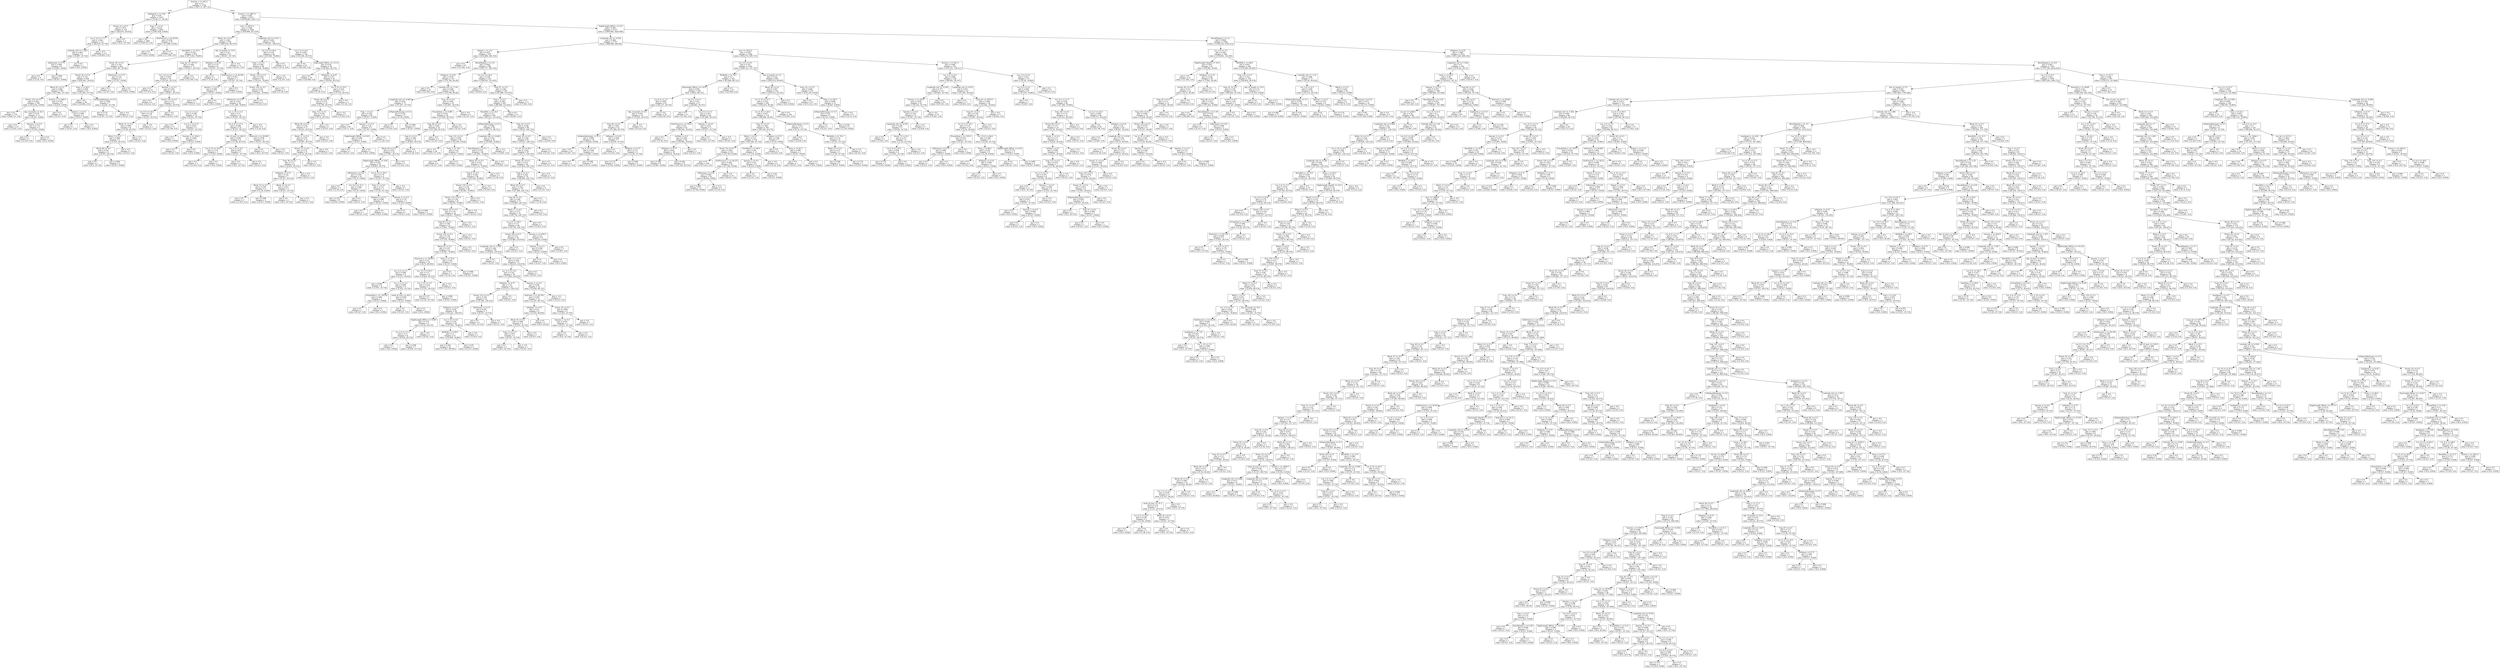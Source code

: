 digraph Tree {
node [shape=box] ;
0 [label="Sunrise_x <= 432.5\ngini = 0.5\nsamples = 7354\nvalue = [3677.0, 3677.0]"] ;
1 [label="AvgSpeed_x <= 4.85\ngini = 0.08\nsamples = 2143\nvalue = [1126.117, 49.29]"] ;
0 -> 1 [labeldistance=2.5, labelangle=45, headlabel="True"] ;
2 [label="Street_31 <= 0.5\ngini = 0.474\nsamples = 123\nvalue = [62.679, 39.432]"] ;
1 -> 2 ;
3 [label="Loc_4_10 <= 7.5\ngini = 0.364\nsamples = 121\nvalue = [62.679, 19.716]"] ;
2 -> 3 ;
4 [label="Latitude_std <= -1.003\ngini = 0.265\nsamples = 9\nvalue = [3.687, 19.716]"] ;
3 -> 4 ;
5 [label="IsRestuans <= 0.75\ngini = 0.396\nsamples = 8\nvalue = [3.687, 9.858]"] ;
4 -> 5 ;
6 [label="gini = 0.0\nsamples = 6\nvalue = [3.16, 0.0]"] ;
5 -> 6 ;
7 [label="gini = 0.096\nsamples = 2\nvalue = [0.527, 9.858]"] ;
5 -> 7 ;
8 [label="gini = 0.0\nsamples = 1\nvalue = [0.0, 9.858]"] ;
4 -> 8 ;
9 [label="gini = -0.0\nsamples = 112\nvalue = [58.992, 0.0]"] ;
3 -> 9 ;
10 [label="gini = 0.0\nsamples = 2\nvalue = [0.0, 19.716]"] ;
2 -> 10 ;
11 [label="Trap_71 <= 0.5\ngini = 0.018\nsamples = 2020\nvalue = [1063.438, 9.858]"] ;
1 -> 11 ;
12 [label="gini = -0.0\nsamples = 1985\nvalue = [1045.53, 0.0]"] ;
11 -> 12 ;
13 [label="StnPressure_x <= 28.94\ngini = 0.458\nsamples = 35\nvalue = [17.908, 9.858]"] ;
11 -> 13 ;
14 [label="gini = 0.0\nsamples = 1\nvalue = [0.0, 9.858]"] ;
13 -> 14 ;
15 [label="gini = 0.0\nsamples = 34\nvalue = [17.908, 0.0]"] ;
13 -> 15 ;
16 [label="Sunset_x <= 1807.0\ngini = 0.485\nsamples = 5211\nvalue = [2550.883, 3627.71]"] ;
0 -> 16 [labeldistance=2.5, labelangle=-45, headlabel="False"] ;
17 [label="year <= 2012.0\ngini = 0.394\nsamples = 1084\nvalue = [559.898, 207.016]"] ;
16 -> 17 ;
18 [label="Block_19 <= 0.5\ngini = 0.281\nsamples = 932\nvalue = [485.632, 98.579]"] ;
17 -> 18 ;
19 [label="ResultDir_x <= 35.0\ngini = 0.243\nsamples = 914\nvalue = [477.204, 78.863]"] ;
18 -> 19 ;
20 [label="Street_40 <= 0.5\ngini = 0.181\nsamples = 843\nvalue = [441.387, 49.29]"] ;
19 -> 20 ;
21 [label="Street_59 <= 0.5\ngini = 0.151\nsamples = 838\nvalue = [439.281, 39.432]"] ;
20 -> 21 ;
22 [label="Block_45 <= 0.5\ngini = 0.086\nsamples = 795\nvalue = [417.685, 19.716]"] ;
21 -> 22 ;
23 [label="Street_110 <= 0.5\ngini = 0.045\nsamples = 789\nvalue = [415.052, 9.858]"] ;
22 -> 23 ;
24 [label="gini = 0.0\nsamples = 776\nvalue = [408.731, 0.0]"] ;
23 -> 24 ;
25 [label="day_of_month <= 24.5\ngini = 0.476\nsamples = 13\nvalue = [6.321, 9.858]"] ;
23 -> 25 ;
26 [label="gini = 0.0\nsamples = 10\nvalue = [5.267, 0.0]"] ;
25 -> 26 ;
27 [label="Species_3 <= 0.5\ngini = 0.174\nsamples = 3\nvalue = [1.053, 9.858]"] ;
25 -> 27 ;
28 [label="gini = 0.0\nsamples = 2\nvalue = [1.053, 0.0]"] ;
27 -> 28 ;
29 [label="gini = 0.0\nsamples = 1\nvalue = [0.0, 9.858]"] ;
27 -> 29 ;
30 [label="Sunrise_x <= 546.5\ngini = 0.333\nsamples = 6\nvalue = [2.634, 9.858]"] ;
22 -> 30 ;
31 [label="gini = 0.0\nsamples = 4\nvalue = [2.107, 0.0]"] ;
30 -> 31 ;
32 [label="Species_1 <= 0.5\ngini = 0.096\nsamples = 2\nvalue = [0.527, 9.858]"] ;
30 -> 32 ;
33 [label="gini = 0.0\nsamples = 1\nvalue = [0.527, 0.0]"] ;
32 -> 33 ;
34 [label="gini = 0.0\nsamples = 1\nvalue = [0.0, 9.858]"] ;
32 -> 34 ;
35 [label="Tmin_x <= 66.5\ngini = 0.499\nsamples = 43\nvalue = [21.595, 19.716]"] ;
21 -> 35 ;
36 [label="gini = -0.0\nsamples = 36\nvalue = [18.962, 0.0]"] ;
35 -> 36 ;
37 [label="IsPipiensRestuans <= 0.5\ngini = 0.208\nsamples = 7\nvalue = [2.634, 19.716]"] ;
35 -> 37 ;
38 [label="gini = 0.174\nsamples = 6\nvalue = [2.107, 19.716]"] ;
37 -> 38 ;
39 [label="gini = -0.0\nsamples = 1\nvalue = [0.527, 0.0]"] ;
37 -> 39 ;
40 [label="IsRestuans <= 0.75\ngini = 0.29\nsamples = 5\nvalue = [2.107, 9.858]"] ;
20 -> 40 ;
41 [label="gini = 0.0\nsamples = 4\nvalue = [2.107, 0.0]"] ;
40 -> 41 ;
42 [label="gini = 0.0\nsamples = 1\nvalue = [0.0, 9.858]"] ;
40 -> 42 ;
43 [label="Long_int <= -8772.5\ngini = 0.495\nsamples = 71\nvalue = [35.817, 29.574]"] ;
19 -> 43 ;
44 [label="Loc_2_8 <= 3.5\ngini = 0.439\nsamples = 30\nvalue = [14.221, 29.574]"] ;
43 -> 44 ;
45 [label="gini = 0.0\nsamples = 14\nvalue = [7.374, 0.0]"] ;
44 -> 45 ;
46 [label="Species_2 <= 0.5\ngini = 0.305\nsamples = 16\nvalue = [6.847, 29.574]"] ;
44 -> 46 ;
47 [label="gini = 0.0\nsamples = 8\nvalue = [4.214, 0.0]"] ;
46 -> 47 ;
48 [label="Street_110 <= 0.5\ngini = 0.15\nsamples = 8\nvalue = [2.634, 29.574]"] ;
46 -> 48 ;
49 [label="Loc_8_6 <= 54.0\ngini = 0.124\nsamples = 7\nvalue = [2.107, 29.574]"] ;
48 -> 49 ;
50 [label="Block_31 <= 0.5\ngini = 0.096\nsamples = 6\nvalue = [1.58, 29.574]"] ;
49 -> 50 ;
51 [label="Block_3 <= 0.5\ngini = 0.066\nsamples = 5\nvalue = [1.053, 29.574]"] ;
50 -> 51 ;
52 [label="Block_48 <= 0.5\ngini = 0.034\nsamples = 4\nvalue = [0.527, 29.574]"] ;
51 -> 52 ;
53 [label="gini = 0.0\nsamples = 2\nvalue = [0.0, 19.716]"] ;
52 -> 53 ;
54 [label="gini = 0.096\nsamples = 2\nvalue = [0.527, 9.858]"] ;
52 -> 54 ;
55 [label="gini = -0.0\nsamples = 1\nvalue = [0.527, 0.0]"] ;
51 -> 55 ;
56 [label="gini = -0.0\nsamples = 1\nvalue = [0.527, 0.0]"] ;
50 -> 56 ;
57 [label="gini = -0.0\nsamples = 1\nvalue = [0.527, 0.0]"] ;
49 -> 57 ;
58 [label="gini = -0.0\nsamples = 1\nvalue = [0.527, 0.0]"] ;
48 -> 58 ;
59 [label="gini = -0.0\nsamples = 41\nvalue = [21.595, 0.0]"] ;
43 -> 59 ;
60 [label="day_of_month <= 15.0\ngini = 0.42\nsamples = 18\nvalue = [8.427, 19.716]"] ;
18 -> 60 ;
61 [label="IsPipiens <= 0.25\ngini = 0.174\nsamples = 6\nvalue = [2.107, 19.716]"] ;
60 -> 61 ;
62 [label="gini = 0.0\nsamples = 3\nvalue = [1.58, 0.0]"] ;
61 -> 62 ;
63 [label="StnPressure_y <= 29.395\ngini = 0.051\nsamples = 3\nvalue = [0.527, 19.716]"] ;
61 -> 63 ;
64 [label="Species_1 <= 0.5\ngini = 0.096\nsamples = 2\nvalue = [0.527, 9.858]"] ;
63 -> 64 ;
65 [label="gini = 0.0\nsamples = 1\nvalue = [0.527, 0.0]"] ;
64 -> 65 ;
66 [label="gini = 0.0\nsamples = 1\nvalue = [0.0, 9.858]"] ;
64 -> 66 ;
67 [label="gini = 0.0\nsamples = 1\nvalue = [0.0, 9.858]"] ;
63 -> 67 ;
68 [label="gini = -0.0\nsamples = 12\nvalue = [6.321, 0.0]"] ;
60 -> 68 ;
69 [label="Longitude_std <= -0.411\ngini = 0.483\nsamples = 152\nvalue = [74.267, 108.437]"] ;
17 -> 69 ;
70 [label="Loc_8_8 <= 56.5\ngini = 0.333\nsamples = 48\nvalue = [21.069, 78.863]"] ;
69 -> 70 ;
71 [label="Trap_1 <= 0.5\ngini = 0.284\nsamples = 39\nvalue = [16.328, 78.863]"] ;
70 -> 71 ;
72 [label="Street_119 <= 0.5\ngini = 0.259\nsamples = 35\nvalue = [14.221, 78.863]"] ;
71 -> 72 ;
73 [label="Street_118 <= 0.5\ngini = 0.238\nsamples = 32\nvalue = [12.641, 78.863]"] ;
72 -> 73 ;
74 [label="IsRestuans <= 0.25\ngini = 0.223\nsamples = 30\nvalue = [11.588, 78.863]"] ;
73 -> 74 ;
75 [label="Loc_2_4 <= 2.5\ngini = 0.368\nsamples = 14\nvalue = [6.321, 19.716]"] ;
74 -> 75 ;
76 [label="gini = 0.0\nsamples = 11\nvalue = [5.794, 0.0]"] ;
75 -> 76 ;
77 [label="Loc_6_2 <= 27.0\ngini = 0.051\nsamples = 3\nvalue = [0.527, 19.716]"] ;
75 -> 77 ;
78 [label="gini = 0.0\nsamples = 1\nvalue = [0.0, 9.858]"] ;
77 -> 78 ;
79 [label="Sunrise_x <= 539.5\ngini = 0.096\nsamples = 2\nvalue = [0.527, 9.858]"] ;
77 -> 79 ;
80 [label="gini = 0.0\nsamples = 1\nvalue = [0.527, 0.0]"] ;
79 -> 80 ;
81 [label="gini = 0.0\nsamples = 1\nvalue = [0.0, 9.858]"] ;
79 -> 81 ;
82 [label="Loc_2_10 <= 4.5\ngini = 0.15\nsamples = 16\nvalue = [5.267, 59.147]"] ;
74 -> 82 ;
83 [label="Loc_6_8 <= 27.5\ngini = 0.066\nsamples = 10\nvalue = [2.107, 59.147]"] ;
82 -> 83 ;
84 [label="day_of_year <= 262.5\ngini = 0.096\nsamples = 6\nvalue = [1.58, 29.574]"] ;
83 -> 84 ;
85 [label="Loc_8_10 <= 35.0\ngini = 0.174\nsamples = 3\nvalue = [1.053, 9.858]"] ;
84 -> 85 ;
86 [label="gini = 0.0\nsamples = 2\nvalue = [1.053, 0.0]"] ;
85 -> 86 ;
87 [label="gini = 0.0\nsamples = 1\nvalue = [0.0, 9.858]"] ;
85 -> 87 ;
88 [label="Loc_4_4 <= 8.5\ngini = 0.051\nsamples = 3\nvalue = [0.527, 19.716]"] ;
84 -> 88 ;
89 [label="gini = 0.0\nsamples = 2\nvalue = [0.0, 19.716]"] ;
88 -> 89 ;
90 [label="gini = -0.0\nsamples = 1\nvalue = [0.527, 0.0]"] ;
88 -> 90 ;
91 [label="SeaLevel_y <= 29.955\ngini = 0.034\nsamples = 4\nvalue = [0.527, 29.574]"] ;
83 -> 91 ;
92 [label="gini = 0.0\nsamples = 3\nvalue = [0.0, 29.574]"] ;
91 -> 92 ;
93 [label="gini = -0.0\nsamples = 1\nvalue = [0.527, 0.0]"] ;
91 -> 93 ;
94 [label="gini = -0.0\nsamples = 6\nvalue = [3.16, 0.0]"] ;
82 -> 94 ;
95 [label="gini = -0.0\nsamples = 2\nvalue = [1.053, 0.0]"] ;
73 -> 95 ;
96 [label="gini = -0.0\nsamples = 3\nvalue = [1.58, 0.0]"] ;
72 -> 96 ;
97 [label="gini = -0.0\nsamples = 4\nvalue = [2.107, 0.0]"] ;
71 -> 97 ;
98 [label="gini = 0.0\nsamples = 9\nvalue = [4.74, 0.0]"] ;
70 -> 98 ;
99 [label="Loc_2_8 <= 6.5\ngini = 0.459\nsamples = 104\nvalue = [53.198, 29.574]"] ;
69 -> 99 ;
100 [label="gini = 0.0\nsamples = 65\nvalue = [34.236, 0.0]"] ;
99 -> 100 ;
101 [label="DayLength_MPrec <= 12.15\ngini = 0.476\nsamples = 39\nvalue = [18.962, 29.574]"] ;
99 -> 101 ;
102 [label="gini = 0.0\nsamples = 19\nvalue = [10.008, 0.0]"] ;
101 -> 102 ;
103 [label="IsPipiens <= 0.25\ngini = 0.357\nsamples = 20\nvalue = [8.954, 29.574]"] ;
101 -> 103 ;
104 [label="gini = 0.0\nsamples = 3\nvalue = [1.58, 0.0]"] ;
103 -> 104 ;
105 [label="Loc_4_10 <= 16.5\ngini = 0.319\nsamples = 17\nvalue = [7.374, 29.574]"] ;
103 -> 105 ;
106 [label="Street_49 <= 0.5\ngini = 0.274\nsamples = 14\nvalue = [5.794, 29.574]"] ;
105 -> 106 ;
107 [label="Trap_112 <= 0.5\ngini = 0.238\nsamples = 12\nvalue = [4.74, 29.574]"] ;
106 -> 107 ;
108 [label="Block_49 <= 0.5\ngini = 0.218\nsamples = 11\nvalue = [4.214, 29.574]"] ;
107 -> 108 ;
109 [label="Block_11 <= 0.5\ngini = 0.197\nsamples = 10\nvalue = [3.687, 29.574]"] ;
108 -> 109 ;
110 [label="Street_72 <= 0.5\ngini = 0.174\nsamples = 9\nvalue = [3.16, 29.574]"] ;
109 -> 110 ;
111 [label="Trap_36 <= 0.5\ngini = 0.15\nsamples = 8\nvalue = [2.634, 29.574]"] ;
110 -> 111 ;
112 [label="IsPipiens <= 0.75\ngini = 0.124\nsamples = 7\nvalue = [2.107, 29.574]"] ;
111 -> 112 ;
113 [label="Block_10 <= 0.5\ngini = 0.238\nsamples = 4\nvalue = [1.58, 9.858]"] ;
112 -> 113 ;
114 [label="gini = 0.0\nsamples = 2\nvalue = [1.053, 0.0]"] ;
113 -> 114 ;
115 [label="gini = 0.096\nsamples = 2\nvalue = [0.527, 9.858]"] ;
113 -> 115 ;
116 [label="Block_10 <= 0.5\ngini = 0.051\nsamples = 3\nvalue = [0.527, 19.716]"] ;
112 -> 116 ;
117 [label="gini = 0.0\nsamples = 2\nvalue = [0.0, 19.716]"] ;
116 -> 117 ;
118 [label="gini = -0.0\nsamples = 1\nvalue = [0.527, 0.0]"] ;
116 -> 118 ;
119 [label="gini = -0.0\nsamples = 1\nvalue = [0.527, 0.0]"] ;
111 -> 119 ;
120 [label="gini = -0.0\nsamples = 1\nvalue = [0.527, 0.0]"] ;
110 -> 120 ;
121 [label="gini = -0.0\nsamples = 1\nvalue = [0.527, 0.0]"] ;
109 -> 121 ;
122 [label="gini = -0.0\nsamples = 1\nvalue = [0.527, 0.0]"] ;
108 -> 122 ;
123 [label="gini = -0.0\nsamples = 1\nvalue = [0.527, 0.0]"] ;
107 -> 123 ;
124 [label="gini = -0.0\nsamples = 2\nvalue = [1.053, 0.0]"] ;
106 -> 124 ;
125 [label="gini = -0.0\nsamples = 3\nvalue = [1.58, 0.0]"] ;
105 -> 125 ;
126 [label="NightLength_MPrec <= 9.8\ngini = 0.465\nsamples = 4127\nvalue = [1990.984, 3420.694]"] ;
16 -> 126 ;
127 [label="Longitude_std <= -0.544\ngini = 0.489\nsamples = 1747\nvalue = [884.882, 660.48]"] ;
126 -> 127 ;
128 [label="Depart_x <= -3.0\ngini = 0.476\nsamples = 479\nvalue = [232.808, 364.743]"] ;
127 -> 128 ;
129 [label="gini = 0.0\nsamples = 97\nvalue = [51.091, 0.0]"] ;
128 -> 129 ;
130 [label="ResultSpeed_y <= 2.8\ngini = 0.444\nsamples = 382\nvalue = [181.717, 364.743]"] ;
128 -> 130 ;
131 [label="IsPipiens <= 0.25\ngini = 0.479\nsamples = 147\nvalue = [74.794, 49.29]"] ;
130 -> 131 ;
132 [label="gini = 0.0\nsamples = 41\nvalue = [21.595, 0.0]"] ;
131 -> 132 ;
133 [label="Latitude_std <= 1.178\ngini = 0.499\nsamples = 106\nvalue = [53.198, 49.29]"] ;
131 -> 133 ;
134 [label="Longitude_std <= -0.563\ngini = 0.452\nsamples = 73\nvalue = [37.397, 19.716]"] ;
133 -> 134 ;
135 [label="Trap_1 <= 0.5\ngini = 0.338\nsamples = 69\nvalue = [35.817, 9.858]"] ;
134 -> 135 ;
136 [label="gini = 0.0\nsamples = 64\nvalue = [33.71, 0.0]"] ;
135 -> 136 ;
137 [label="Species_1 <= 0.5\ngini = 0.29\nsamples = 5\nvalue = [2.107, 9.858]"] ;
135 -> 137 ;
138 [label="NightLength_MPrec <= 9.45\ngini = 0.096\nsamples = 2\nvalue = [0.527, 9.858]"] ;
137 -> 138 ;
139 [label="gini = 0.0\nsamples = 1\nvalue = [0.527, 0.0]"] ;
138 -> 139 ;
140 [label="gini = 0.0\nsamples = 1\nvalue = [0.0, 9.858]"] ;
138 -> 140 ;
141 [label="gini = 0.0\nsamples = 3\nvalue = [1.58, 0.0]"] ;
137 -> 141 ;
142 [label="IsPipiensRestuans <= 0.5\ngini = 0.238\nsamples = 4\nvalue = [1.58, 9.858]"] ;
134 -> 142 ;
143 [label="gini = 0.0\nsamples = 2\nvalue = [1.053, 0.0]"] ;
142 -> 143 ;
144 [label="gini = 0.096\nsamples = 2\nvalue = [0.527, 9.858]"] ;
142 -> 144 ;
145 [label="Trap_14 <= 0.5\ngini = 0.454\nsamples = 33\nvalue = [15.801, 29.574]"] ;
133 -> 145 ;
146 [label="PrecipTotal_x <= 0.085\ngini = 0.433\nsamples = 29\nvalue = [13.695, 29.574]"] ;
145 -> 146 ;
147 [label="Trap_89 <= 0.5\ngini = 0.405\nsamples = 25\nvalue = [11.588, 29.574]"] ;
146 -> 147 ;
148 [label="Trap_8 <= 0.5\ngini = 0.368\nsamples = 21\nvalue = [9.481, 29.574]"] ;
147 -> 148 ;
149 [label="Block_39 <= 0.5\ngini = 0.333\nsamples = 18\nvalue = [7.901, 29.574]"] ;
148 -> 149 ;
150 [label="NightLength_MPrec <= 9.45\ngini = 0.305\nsamples = 16\nvalue = [6.847, 29.574]"] ;
149 -> 150 ;
151 [label="IsRestuans <= 0.25\ngini = 0.439\nsamples = 10\nvalue = [4.74, 9.858]"] ;
150 -> 151 ;
152 [label="gini = 0.0\nsamples = 3\nvalue = [1.58, 0.0]"] ;
151 -> 152 ;
153 [label="Loc_6_8 <= 31.5\ngini = 0.368\nsamples = 7\nvalue = [3.16, 9.858]"] ;
151 -> 153 ;
154 [label="gini = 0.333\nsamples = 6\nvalue = [2.634, 9.858]"] ;
153 -> 154 ;
155 [label="gini = 0.0\nsamples = 1\nvalue = [0.527, 0.0]"] ;
153 -> 155 ;
156 [label="Loc_8_10 <= 59.5\ngini = 0.174\nsamples = 6\nvalue = [2.107, 19.716]"] ;
150 -> 156 ;
157 [label="Trap_13 <= 0.5\ngini = 0.137\nsamples = 5\nvalue = [1.58, 19.716]"] ;
156 -> 157 ;
158 [label="IsPipiens <= 0.75\ngini = 0.096\nsamples = 2\nvalue = [0.527, 9.858]"] ;
157 -> 158 ;
159 [label="gini = 0.0\nsamples = 1\nvalue = [0.527, 0.0]"] ;
158 -> 159 ;
160 [label="gini = 0.0\nsamples = 1\nvalue = [0.0, 9.858]"] ;
158 -> 160 ;
161 [label="Species_2 <= 0.5\ngini = 0.174\nsamples = 3\nvalue = [1.053, 9.858]"] ;
157 -> 161 ;
162 [label="gini = 0.0\nsamples = 1\nvalue = [0.527, 0.0]"] ;
161 -> 162 ;
163 [label="gini = 0.096\nsamples = 2\nvalue = [0.527, 9.858]"] ;
161 -> 163 ;
164 [label="gini = -0.0\nsamples = 1\nvalue = [0.527, 0.0]"] ;
156 -> 164 ;
165 [label="gini = -0.0\nsamples = 2\nvalue = [1.053, 0.0]"] ;
149 -> 165 ;
166 [label="gini = -0.0\nsamples = 3\nvalue = [1.58, 0.0]"] ;
148 -> 166 ;
167 [label="gini = -0.0\nsamples = 4\nvalue = [2.107, 0.0]"] ;
147 -> 167 ;
168 [label="gini = -0.0\nsamples = 4\nvalue = [2.107, 0.0]"] ;
146 -> 168 ;
169 [label="gini = -0.0\nsamples = 4\nvalue = [2.107, 0.0]"] ;
145 -> 169 ;
170 [label="Loc_8_6 <= 22.0\ngini = 0.378\nsamples = 235\nvalue = [106.923, 315.453]"] ;
130 -> 170 ;
171 [label="gini = 0.0\nsamples = 17\nvalue = [8.954, 0.0]"] ;
170 -> 171 ;
172 [label="Trap_97 <= 0.5\ngini = 0.362\nsamples = 218\nvalue = [97.969, 315.453]"] ;
170 -> 172 ;
173 [label="Trap_1 <= 0.5\ngini = 0.346\nsamples = 203\nvalue = [90.068, 315.453]"] ;
172 -> 173 ;
174 [label="ResultDir_x <= 24.0\ngini = 0.33\nsamples = 190\nvalue = [83.221, 315.453]"] ;
173 -> 174 ;
175 [label="IsPipiensRestuans <= 0.5\ngini = 0.446\nsamples = 94\nvalue = [44.771, 88.721]"] ;
174 -> 175 ;
176 [label="Trap_135 <= 0.5\ngini = 0.404\nsamples = 49\nvalue = [25.282, 9.858]"] ;
175 -> 176 ;
177 [label="gini = -0.0\nsamples = 44\nvalue = [23.175, 0.0]"] ;
176 -> 177 ;
178 [label="Tmin_x <= 70.0\ngini = 0.29\nsamples = 5\nvalue = [2.107, 9.858]"] ;
176 -> 178 ;
179 [label="gini = 0.0\nsamples = 4\nvalue = [2.107, 0.0]"] ;
178 -> 179 ;
180 [label="gini = 0.0\nsamples = 1\nvalue = [0.0, 9.858]"] ;
178 -> 180 ;
181 [label="Longitude_std <= -0.628\ngini = 0.318\nsamples = 45\nvalue = [19.488, 78.863]"] ;
175 -> 181 ;
182 [label="ResultSpeed_x <= 9.1\ngini = 0.278\nsamples = 38\nvalue = [15.801, 78.863]"] ;
181 -> 182 ;
183 [label="Block_20 <= 0.5\ngini = 0.231\nsamples = 31\nvalue = [12.114, 78.863]"] ;
182 -> 183 ;
184 [label="Trap_8 <= 0.5\ngini = 0.208\nsamples = 28\nvalue = [10.534, 78.863]"] ;
183 -> 184 ;
185 [label="Street_119 <= 0.5\ngini = 0.192\nsamples = 26\nvalue = [9.481, 78.863]"] ;
184 -> 185 ;
186 [label="Street_110 <= 0.5\ngini = 0.183\nsamples = 25\nvalue = [8.954, 78.863]"] ;
185 -> 186 ;
187 [label="Street_34 <= 0.5\ngini = 0.174\nsamples = 24\nvalue = [8.427, 78.863]"] ;
186 -> 187 ;
188 [label="Trap_90 <= 0.5\ngini = 0.166\nsamples = 23\nvalue = [7.901, 78.863]"] ;
187 -> 188 ;
189 [label="Street_120 <= 0.5\ngini = 0.156\nsamples = 22\nvalue = [7.374, 78.863]"] ;
188 -> 189 ;
190 [label="Block_34 <= 0.5\ngini = 0.147\nsamples = 21\nvalue = [6.847, 78.863]"] ;
189 -> 190 ;
191 [label="SeaLevel_y <= 29.935\ngini = 0.12\nsamples = 16\nvalue = [4.74, 69.005]"] ;
190 -> 191 ;
192 [label="Loc_2_8 <= 2.5\ngini = 0.096\nsamples = 8\nvalue = [2.107, 39.432]"] ;
191 -> 192 ;
193 [label="gini = 0.096\nsamples = 4\nvalue = [1.053, 19.716]"] ;
192 -> 193 ;
194 [label="Loc_2_2 <= 1.0\ngini = 0.096\nsamples = 4\nvalue = [1.053, 19.716]"] ;
192 -> 194 ;
195 [label="PrecipTotal_x <= -555.43\ngini = 0.096\nsamples = 2\nvalue = [0.527, 9.858]"] ;
194 -> 195 ;
196 [label="gini = 0.0\nsamples = 1\nvalue = [0.527, 0.0]"] ;
195 -> 196 ;
197 [label="gini = 0.0\nsamples = 1\nvalue = [0.0, 9.858]"] ;
195 -> 197 ;
198 [label="week_of_year <= 28.5\ngini = 0.096\nsamples = 2\nvalue = [0.527, 9.858]"] ;
194 -> 198 ;
199 [label="gini = 0.0\nsamples = 1\nvalue = [0.527, 0.0]"] ;
198 -> 199 ;
200 [label="gini = 0.0\nsamples = 1\nvalue = [0.0, 9.858]"] ;
198 -> 200 ;
201 [label="Loc_10_4 <= 85.5\ngini = 0.15\nsamples = 8\nvalue = [2.634, 29.574]"] ;
191 -> 201 ;
202 [label="Loc_2_10 <= 3.5\ngini = 0.124\nsamples = 7\nvalue = [2.107, 29.574]"] ;
201 -> 202 ;
203 [label="gini = 0.137\nsamples = 5\nvalue = [1.58, 19.716]"] ;
202 -> 203 ;
204 [label="gini = 0.096\nsamples = 2\nvalue = [0.527, 9.858]"] ;
202 -> 204 ;
205 [label="gini = -0.0\nsamples = 1\nvalue = [0.527, 0.0]"] ;
201 -> 205 ;
206 [label="Tmin_y <= 72.0\ngini = 0.29\nsamples = 5\nvalue = [2.107, 9.858]"] ;
190 -> 206 ;
207 [label="gini = 0.0\nsamples = 3\nvalue = [1.58, 0.0]"] ;
206 -> 207 ;
208 [label="gini = 0.096\nsamples = 2\nvalue = [0.527, 9.858]"] ;
206 -> 208 ;
209 [label="gini = -0.0\nsamples = 1\nvalue = [0.527, 0.0]"] ;
189 -> 209 ;
210 [label="gini = -0.0\nsamples = 1\nvalue = [0.527, 0.0]"] ;
188 -> 210 ;
211 [label="gini = -0.0\nsamples = 1\nvalue = [0.527, 0.0]"] ;
187 -> 211 ;
212 [label="gini = -0.0\nsamples = 1\nvalue = [0.527, 0.0]"] ;
186 -> 212 ;
213 [label="gini = -0.0\nsamples = 1\nvalue = [0.527, 0.0]"] ;
185 -> 213 ;
214 [label="gini = -0.0\nsamples = 2\nvalue = [1.053, 0.0]"] ;
184 -> 214 ;
215 [label="gini = -0.0\nsamples = 3\nvalue = [1.58, 0.0]"] ;
183 -> 215 ;
216 [label="gini = -0.0\nsamples = 7\nvalue = [3.687, 0.0]"] ;
182 -> 216 ;
217 [label="gini = -0.0\nsamples = 7\nvalue = [3.687, 0.0]"] ;
181 -> 217 ;
218 [label="Trap_22 <= 0.5\ngini = 0.248\nsamples = 96\nvalue = [38.45, 226.732]"] ;
174 -> 218 ;
219 [label="Street_20 <= 0.5\ngini = 0.236\nsamples = 91\nvalue = [35.817, 226.732]"] ;
218 -> 219 ;
220 [label="Loc_10_10 <= 93.5\ngini = 0.225\nsamples = 87\nvalue = [33.71, 226.732]"] ;
219 -> 220 ;
221 [label="Street_30 <= 0.5\ngini = 0.215\nsamples = 83\nvalue = [31.603, 226.732]"] ;
220 -> 221 ;
222 [label="Trap_8 <= 0.5\ngini = 0.204\nsamples = 79\nvalue = [29.496, 226.732]"] ;
221 -> 222 ;
223 [label="Block_39 <= 0.5\ngini = 0.192\nsamples = 75\nvalue = [27.389, 226.732]"] ;
222 -> 223 ;
224 [label="Trap_99 <= 0.5\ngini = 0.184\nsamples = 72\nvalue = [25.809, 226.732]"] ;
223 -> 224 ;
225 [label="Block_17 <= 0.5\ngini = 0.177\nsamples = 70\nvalue = [24.756, 226.732]"] ;
224 -> 225 ;
226 [label="Loc_8_8 <= 58.5\ngini = 0.171\nsamples = 68\nvalue = [23.702, 226.732]"] ;
225 -> 226 ;
227 [label="Street_106 <= 0.5\ngini = 0.151\nsamples = 59\nvalue = [19.488, 216.874]"] ;
226 -> 227 ;
228 [label="Longitude_std <= -2.185\ngini = 0.148\nsamples = 58\nvalue = [18.962, 216.874]"] ;
227 -> 228 ;
229 [label="gini = 0.0\nsamples = 1\nvalue = [0.527, 0.0]"] ;
228 -> 229 ;
230 [label="Street_13 <= 0.5\ngini = 0.144\nsamples = 57\nvalue = [18.435, 216.874]"] ;
228 -> 230 ;
231 [label="Loc_4_6 <= 12.5\ngini = 0.141\nsamples = 56\nvalue = [17.908, 216.874]"] ;
230 -> 231 ;
232 [label="IsPipiens <= 0.75\ngini = 0.19\nsamples = 42\nvalue = [15.275, 128.153]"] ;
231 -> 232 ;
233 [label="Street_110 <= 0.5\ngini = 0.185\nsamples = 41\nvalue = [14.748, 128.153]"] ;
232 -> 233 ;
234 [label="IsPipiens <= 0.25\ngini = 0.205\nsamples = 38\nvalue = [14.221, 108.437]"] ;
233 -> 234 ;
235 [label="NightLength_MPrec <= 9.367\ngini = 0.174\nsamples = 9\nvalue = [3.16, 29.574]"] ;
234 -> 235 ;
236 [label="Loc_4_8 <= 11.5\ngini = 0.15\nsamples = 8\nvalue = [2.634, 29.574]"] ;
235 -> 236 ;
237 [label="gini = 0.0\nsamples = 1\nvalue = [0.0, 9.858]"] ;
236 -> 237 ;
238 [label="gini = 0.208\nsamples = 7\nvalue = [2.634, 19.716]"] ;
236 -> 238 ;
239 [label="gini = -0.0\nsamples = 1\nvalue = [0.527, 0.0]"] ;
235 -> 239 ;
240 [label="Loc_2_10 <= 4.5\ngini = 0.216\nsamples = 29\nvalue = [11.061, 78.863]"] ;
234 -> 240 ;
241 [label="WetBulb_y <= 68.5\ngini = 0.2\nsamples = 27\nvalue = [10.008, 78.863]"] ;
240 -> 241 ;
242 [label="gini = 0.184\nsamples = 22\nvalue = [7.901, 69.005]"] ;
241 -> 242 ;
243 [label="gini = 0.29\nsamples = 5\nvalue = [2.107, 9.858]"] ;
241 -> 243 ;
244 [label="gini = -0.0\nsamples = 2\nvalue = [1.053, 0.0]"] ;
240 -> 244 ;
245 [label="IsRestuans <= 0.75\ngini = 0.051\nsamples = 3\nvalue = [0.527, 19.716]"] ;
233 -> 245 ;
246 [label="gini = 0.0\nsamples = 2\nvalue = [0.0, 19.716]"] ;
245 -> 246 ;
247 [label="gini = -0.0\nsamples = 1\nvalue = [0.527, 0.0]"] ;
245 -> 247 ;
248 [label="gini = -0.0\nsamples = 1\nvalue = [0.527, 0.0]"] ;
232 -> 248 ;
249 [label="Species_3 <= 0.5\ngini = 0.056\nsamples = 14\nvalue = [2.634, 88.721]"] ;
231 -> 249 ;
250 [label="SeaLevel_x <= 29.795\ngini = 0.045\nsamples = 13\nvalue = [2.107, 88.721]"] ;
249 -> 250 ;
251 [label="IsPipiens <= 0.75\ngini = 0.03\nsamples = 9\nvalue = [1.053, 69.005]"] ;
250 -> 251 ;
252 [label="Block_50 <= 0.5\ngini = 0.096\nsamples = 4\nvalue = [1.053, 19.716]"] ;
251 -> 252 ;
253 [label="Trap_13 <= 0.5\ngini = 0.051\nsamples = 3\nvalue = [0.527, 19.716]"] ;
252 -> 253 ;
254 [label="gini = 0.0\nsamples = 2\nvalue = [0.0, 19.716]"] ;
253 -> 254 ;
255 [label="gini = -0.0\nsamples = 1\nvalue = [0.527, 0.0]"] ;
253 -> 255 ;
256 [label="gini = -0.0\nsamples = 1\nvalue = [0.527, 0.0]"] ;
252 -> 256 ;
257 [label="gini = 0.0\nsamples = 5\nvalue = [0.0, 49.29]"] ;
251 -> 257 ;
258 [label="Street_35 <= 0.5\ngini = 0.096\nsamples = 4\nvalue = [1.053, 19.716]"] ;
250 -> 258 ;
259 [label="Species_1 <= 0.5\ngini = 0.051\nsamples = 3\nvalue = [0.527, 19.716]"] ;
258 -> 259 ;
260 [label="gini = 0.0\nsamples = 2\nvalue = [0.0, 19.716]"] ;
259 -> 260 ;
261 [label="gini = -0.0\nsamples = 1\nvalue = [0.527, 0.0]"] ;
259 -> 261 ;
262 [label="gini = -0.0\nsamples = 1\nvalue = [0.527, 0.0]"] ;
258 -> 262 ;
263 [label="gini = -0.0\nsamples = 1\nvalue = [0.527, 0.0]"] ;
249 -> 263 ;
264 [label="gini = 0.0\nsamples = 1\nvalue = [0.527, 0.0]"] ;
230 -> 264 ;
265 [label="gini = 0.0\nsamples = 1\nvalue = [0.527, 0.0]"] ;
227 -> 265 ;
266 [label="Sunrise_x <= 439.0\ngini = 0.42\nsamples = 9\nvalue = [4.214, 9.858]"] ;
226 -> 266 ;
267 [label="Species_2 <= 0.5\ngini = 0.096\nsamples = 2\nvalue = [0.527, 9.858]"] ;
266 -> 267 ;
268 [label="gini = 0.0\nsamples = 1\nvalue = [0.527, 0.0]"] ;
267 -> 268 ;
269 [label="gini = 0.0\nsamples = 1\nvalue = [0.0, 9.858]"] ;
267 -> 269 ;
270 [label="gini = 0.0\nsamples = 7\nvalue = [3.687, 0.0]"] ;
266 -> 270 ;
271 [label="gini = 0.0\nsamples = 2\nvalue = [1.053, 0.0]"] ;
225 -> 271 ;
272 [label="gini = 0.0\nsamples = 2\nvalue = [1.053, 0.0]"] ;
224 -> 272 ;
273 [label="gini = 0.0\nsamples = 3\nvalue = [1.58, 0.0]"] ;
223 -> 273 ;
274 [label="gini = 0.0\nsamples = 4\nvalue = [2.107, 0.0]"] ;
222 -> 274 ;
275 [label="gini = 0.0\nsamples = 4\nvalue = [2.107, 0.0]"] ;
221 -> 275 ;
276 [label="gini = 0.0\nsamples = 4\nvalue = [2.107, 0.0]"] ;
220 -> 276 ;
277 [label="gini = 0.0\nsamples = 4\nvalue = [2.107, 0.0]"] ;
219 -> 277 ;
278 [label="gini = 0.0\nsamples = 5\nvalue = [2.634, 0.0]"] ;
218 -> 278 ;
279 [label="gini = 0.0\nsamples = 13\nvalue = [6.847, 0.0]"] ;
173 -> 279 ;
280 [label="gini = 0.0\nsamples = 15\nvalue = [7.901, 0.0]"] ;
172 -> 280 ;
281 [label="year <= 2012.0\ngini = 0.429\nsamples = 1268\nvalue = [652.074, 295.737]"] ;
127 -> 281 ;
282 [label="Loc_6_8 <= 6.5\ngini = 0.351\nsamples = 1035\nvalue = [536.723, 157.727]"] ;
281 -> 282 ;
283 [label="WetBulb_y <= 70.5\ngini = 0.5\nsamples = 183\nvalue = [91.648, 88.721]"] ;
282 -> 283 ;
284 [label="DayLength_MPrec <= 14.55\ngini = 0.492\nsamples = 140\nvalue = [69.0, 88.721]"] ;
283 -> 284 ;
285 [label="Loc_8_6 <= 3.5\ngini = 0.485\nsamples = 83\nvalue = [42.137, 29.574]"] ;
284 -> 285 ;
286 [label="day_of_month <= 4.0\ngini = 0.454\nsamples = 33\nvalue = [15.801, 29.574]"] ;
285 -> 286 ;
287 [label="Trap_85 <= 0.5\ngini = 0.405\nsamples = 25\nvalue = [11.588, 29.574]"] ;
286 -> 287 ;
288 [label="IsPipiensRestuans <= 0.5\ngini = 0.499\nsamples = 18\nvalue = [8.954, 9.858]"] ;
287 -> 288 ;
289 [label="gini = -0.0\nsamples = 10\nvalue = [5.267, 0.0]"] ;
288 -> 289 ;
290 [label="Loc_6_10 <= 5.5\ngini = 0.396\nsamples = 8\nvalue = [3.687, 9.858]"] ;
288 -> 290 ;
291 [label="gini = 0.0\nsamples = 1\nvalue = [0.527, 0.0]"] ;
290 -> 291 ;
292 [label="gini = 0.368\nsamples = 7\nvalue = [3.16, 9.858]"] ;
290 -> 292 ;
293 [label="IsPipiens <= 0.25\ngini = 0.208\nsamples = 7\nvalue = [2.634, 19.716]"] ;
287 -> 293 ;
294 [label="gini = 0.0\nsamples = 2\nvalue = [1.053, 0.0]"] ;
293 -> 294 ;
295 [label="IsPipiens <= 0.75\ngini = 0.137\nsamples = 5\nvalue = [1.58, 19.716]"] ;
293 -> 295 ;
296 [label="gini = 0.174\nsamples = 3\nvalue = [1.053, 9.858]"] ;
295 -> 296 ;
297 [label="gini = 0.096\nsamples = 2\nvalue = [0.527, 9.858]"] ;
295 -> 297 ;
298 [label="gini = -0.0\nsamples = 8\nvalue = [4.214, 0.0]"] ;
286 -> 298 ;
299 [label="gini = -0.0\nsamples = 50\nvalue = [26.336, 0.0]"] ;
285 -> 299 ;
300 [label="Loc_8_4 <= 2.5\ngini = 0.43\nsamples = 57\nvalue = [26.862, 59.147]"] ;
284 -> 300 ;
301 [label="gini = 0.0\nsamples = 11\nvalue = [5.794, 0.0]"] ;
300 -> 301 ;
302 [label="Loc_8_6 <= 7.5\ngini = 0.387\nsamples = 46\nvalue = [21.069, 59.147]"] ;
300 -> 302 ;
303 [label="StnPressure_x <= 29.21\ngini = 0.45\nsamples = 43\nvalue = [20.542, 39.432]"] ;
302 -> 303 ;
304 [label="gini = 0.0\nsamples = 3\nvalue = [1.58, 0.0]"] ;
303 -> 304 ;
305 [label="IsOther <= 0.5\ngini = 0.439\nsamples = 40\nvalue = [18.962, 39.432]"] ;
303 -> 305 ;
306 [label="IsPipiens <= 0.75\ngini = 0.434\nsamples = 39\nvalue = [18.435, 39.432]"] ;
305 -> 306 ;
307 [label="gini = 0.396\nsamples = 8\nvalue = [3.687, 9.858]"] ;
306 -> 307 ;
308 [label="gini = 0.444\nsamples = 31\nvalue = [14.748, 29.574]"] ;
306 -> 308 ;
309 [label="gini = 0.0\nsamples = 1\nvalue = [0.527, 0.0]"] ;
305 -> 309 ;
310 [label="Species_1 <= 0.5\ngini = 0.051\nsamples = 3\nvalue = [0.527, 19.716]"] ;
302 -> 310 ;
311 [label="gini = 0.0\nsamples = 2\nvalue = [0.0, 19.716]"] ;
310 -> 311 ;
312 [label="gini = -0.0\nsamples = 1\nvalue = [0.527, 0.0]"] ;
310 -> 312 ;
313 [label="gini = 0.0\nsamples = 43\nvalue = [22.649, 0.0]"] ;
283 -> 313 ;
314 [label="day_of_month <= 2.5\ngini = 0.232\nsamples = 852\nvalue = [445.074, 69.005]"] ;
282 -> 314 ;
315 [label="Block_28 <= 0.5\ngini = 0.387\nsamples = 321\nvalue = [165.915, 59.147]"] ;
314 -> 315 ;
316 [label="Loc_4_10 <= 11.5\ngini = 0.353\nsamples = 320\nvalue = [165.915, 49.29]"] ;
315 -> 316 ;
317 [label="Loc_6_10 <= 18.5\ngini = 0.457\nsamples = 176\nvalue = [90.068, 49.29]"] ;
316 -> 317 ;
318 [label="Trap_74 <= 0.5\ngini = 0.382\nsamples = 165\nvalue = [85.328, 29.574]"] ;
317 -> 318 ;
319 [label="Block_1 <= 0.5\ngini = 0.312\nsamples = 158\nvalue = [82.168, 19.716]"] ;
318 -> 319 ;
320 [label="Street_79 <= 0.5\ngini = 0.206\nsamples = 143\nvalue = [74.794, 9.858]"] ;
319 -> 320 ;
321 [label="gini = 0.0\nsamples = 109\nvalue = [57.412, 0.0]"] ;
320 -> 321 ;
322 [label="StnPressure_x <= 29.275\ngini = 0.462\nsamples = 34\nvalue = [17.382, 9.858]"] ;
320 -> 322 ;
323 [label="IsRestuans <= 0.25\ngini = 0.499\nsamples = 18\nvalue = [8.954, 9.858]"] ;
322 -> 323 ;
324 [label="gini = 0.466\nsamples = 12\nvalue = [5.794, 9.858]"] ;
323 -> 324 ;
325 [label="gini = -0.0\nsamples = 6\nvalue = [3.16, 0.0]"] ;
323 -> 325 ;
326 [label="gini = -0.0\nsamples = 16\nvalue = [8.427, 0.0]"] ;
322 -> 326 ;
327 [label="DewPoint_x <= 64.0\ngini = 0.49\nsamples = 15\nvalue = [7.374, 9.858]"] ;
319 -> 327 ;
328 [label="Species_2 <= 0.5\ngini = 0.42\nsamples = 9\nvalue = [4.214, 9.858]"] ;
327 -> 328 ;
329 [label="gini = 0.0\nsamples = 4\nvalue = [2.107, 0.0]"] ;
328 -> 329 ;
330 [label="gini = 0.29\nsamples = 5\nvalue = [2.107, 9.858]"] ;
328 -> 330 ;
331 [label="gini = -0.0\nsamples = 6\nvalue = [3.16, 0.0]"] ;
327 -> 331 ;
332 [label="IsPipiens <= 0.75\ngini = 0.368\nsamples = 7\nvalue = [3.16, 9.858]"] ;
318 -> 332 ;
333 [label="gini = 0.0\nsamples = 5\nvalue = [2.634, 0.0]"] ;
332 -> 333 ;
334 [label="Tmax_x <= 91.5\ngini = 0.096\nsamples = 2\nvalue = [0.527, 9.858]"] ;
332 -> 334 ;
335 [label="gini = 0.0\nsamples = 1\nvalue = [0.527, 0.0]"] ;
334 -> 335 ;
336 [label="gini = 0.0\nsamples = 1\nvalue = [0.0, 9.858]"] ;
334 -> 336 ;
337 [label="IsPipiensRestuans <= 0.5\ngini = 0.313\nsamples = 11\nvalue = [4.74, 19.716]"] ;
317 -> 337 ;
338 [label="gini = 0.0\nsamples = 5\nvalue = [2.634, 0.0]"] ;
337 -> 338 ;
339 [label="WetBulb_x <= 70.0\ngini = 0.174\nsamples = 6\nvalue = [2.107, 19.716]"] ;
337 -> 339 ;
340 [label="Block_33 <= 0.5\ngini = 0.137\nsamples = 5\nvalue = [1.58, 19.716]"] ;
339 -> 340 ;
341 [label="gini = 0.096\nsamples = 2\nvalue = [0.527, 9.858]"] ;
340 -> 341 ;
342 [label="gini = 0.174\nsamples = 3\nvalue = [1.053, 9.858]"] ;
340 -> 342 ;
343 [label="gini = -0.0\nsamples = 1\nvalue = [0.527, 0.0]"] ;
339 -> 343 ;
344 [label="gini = 0.0\nsamples = 144\nvalue = [75.847, 0.0]"] ;
316 -> 344 ;
345 [label="gini = 0.0\nsamples = 1\nvalue = [0.0, 9.858]"] ;
315 -> 345 ;
346 [label="Trap_121 <= 0.5\ngini = 0.066\nsamples = 531\nvalue = [279.159, 9.858]"] ;
314 -> 346 ;
347 [label="gini = 0.0\nsamples = 517\nvalue = [272.312, 0.0]"] ;
346 -> 347 ;
348 [label="Tmin_x <= 59.5\ngini = 0.484\nsamples = 14\nvalue = [6.847, 9.858]"] ;
346 -> 348 ;
349 [label="IsPipiensRestuans <= 0.5\ngini = 0.29\nsamples = 5\nvalue = [2.107, 9.858]"] ;
348 -> 349 ;
350 [label="gini = 0.0\nsamples = 1\nvalue = [0.527, 0.0]"] ;
349 -> 350 ;
351 [label="gini = 0.238\nsamples = 4\nvalue = [1.58, 9.858]"] ;
349 -> 351 ;
352 [label="gini = -0.0\nsamples = 9\nvalue = [4.74, 0.0]"] ;
348 -> 352 ;
353 [label="Sunrise_x <= 441.5\ngini = 0.496\nsamples = 233\nvalue = [115.351, 138.011]"] ;
281 -> 353 ;
354 [label="Loc_2_8 <= 6.5\ngini = 0.489\nsamples = 158\nvalue = [80.061, 59.147]"] ;
353 -> 354 ;
355 [label="Longitude_std <= -0.258\ngini = 0.377\nsamples = 113\nvalue = [58.465, 19.716]"] ;
354 -> 355 ;
356 [label="Sunrise_x <= 435.5\ngini = 0.454\nsamples = 22\nvalue = [10.534, 19.716]"] ;
355 -> 356 ;
357 [label="Species_2 <= 0.5\ngini = 0.333\nsamples = 12\nvalue = [5.267, 19.716]"] ;
356 -> 357 ;
358 [label="Longitude_std <= -0.355\ngini = 0.208\nsamples = 7\nvalue = [2.634, 19.716]"] ;
357 -> 358 ;
359 [label="gini = 0.0\nsamples = 2\nvalue = [1.053, 0.0]"] ;
358 -> 359 ;
360 [label="Street_75 <= 0.5\ngini = 0.137\nsamples = 5\nvalue = [1.58, 19.716]"] ;
358 -> 360 ;
361 [label="Loc_6_8 <= 18.5\ngini = 0.096\nsamples = 4\nvalue = [1.053, 19.716]"] ;
360 -> 361 ;
362 [label="gini = 0.174\nsamples = 3\nvalue = [1.053, 9.858]"] ;
361 -> 362 ;
363 [label="gini = 0.0\nsamples = 1\nvalue = [0.0, 9.858]"] ;
361 -> 363 ;
364 [label="gini = -0.0\nsamples = 1\nvalue = [0.527, 0.0]"] ;
360 -> 364 ;
365 [label="gini = -0.0\nsamples = 5\nvalue = [2.634, 0.0]"] ;
357 -> 365 ;
366 [label="gini = -0.0\nsamples = 10\nvalue = [5.267, 0.0]"] ;
356 -> 366 ;
367 [label="gini = 0.0\nsamples = 91\nvalue = [47.931, 0.0]"] ;
355 -> 367 ;
368 [label="Longitude_std <= 0.472\ngini = 0.457\nsamples = 45\nvalue = [21.595, 39.432]"] ;
354 -> 368 ;
369 [label="gini = 0.0\nsamples = 17\nvalue = [8.954, 0.0]"] ;
368 -> 369 ;
370 [label="Long_int <= -8755.5\ngini = 0.368\nsamples = 28\nvalue = [12.641, 39.432]"] ;
368 -> 370 ;
371 [label="Trap_91 <= 0.5\ngini = 0.156\nsamples = 11\nvalue = [3.687, 39.432]"] ;
370 -> 371 ;
372 [label="Loc_6_4 <= 14.5\ngini = 0.137\nsamples = 10\nvalue = [3.16, 39.432]"] ;
371 -> 372 ;
373 [label="PrecipTotal_y <= -555.5\ngini = 0.051\nsamples = 3\nvalue = [0.527, 19.716]"] ;
372 -> 373 ;
374 [label="IsRestuans <= 0.75\ngini = 0.096\nsamples = 2\nvalue = [0.527, 9.858]"] ;
373 -> 374 ;
375 [label="gini = 0.0\nsamples = 1\nvalue = [0.527, 0.0]"] ;
374 -> 375 ;
376 [label="gini = 0.0\nsamples = 1\nvalue = [0.0, 9.858]"] ;
374 -> 376 ;
377 [label="gini = 0.0\nsamples = 1\nvalue = [0.0, 9.858]"] ;
373 -> 377 ;
378 [label="Loc_10_6 <= 64.0\ngini = 0.208\nsamples = 7\nvalue = [2.634, 19.716]"] ;
372 -> 378 ;
379 [label="Tmin_y <= 66.5\ngini = 0.238\nsamples = 4\nvalue = [1.58, 9.858]"] ;
378 -> 379 ;
380 [label="gini = 0.0\nsamples = 2\nvalue = [1.053, 0.0]"] ;
379 -> 380 ;
381 [label="IsPipiens <= 0.25\ngini = 0.096\nsamples = 2\nvalue = [0.527, 9.858]"] ;
379 -> 381 ;
382 [label="gini = 0.0\nsamples = 1\nvalue = [0.527, 0.0]"] ;
381 -> 382 ;
383 [label="gini = 0.0\nsamples = 1\nvalue = [0.0, 9.858]"] ;
381 -> 383 ;
384 [label="NightLength_MPrec <= 9.25\ngini = 0.174\nsamples = 3\nvalue = [1.053, 9.858]"] ;
378 -> 384 ;
385 [label="gini = 0.0\nsamples = 1\nvalue = [0.527, 0.0]"] ;
384 -> 385 ;
386 [label="gini = 0.096\nsamples = 2\nvalue = [0.527, 9.858]"] ;
384 -> 386 ;
387 [label="gini = -0.0\nsamples = 1\nvalue = [0.527, 0.0]"] ;
371 -> 387 ;
388 [label="gini = -0.0\nsamples = 17\nvalue = [8.954, 0.0]"] ;
370 -> 388 ;
389 [label="Loc_2_6 <= 5.5\ngini = 0.427\nsamples = 75\nvalue = [35.29, 78.863]"] ;
353 -> 389 ;
390 [label="Loc_6_6 <= 4.5\ngini = 0.406\nsamples = 67\nvalue = [31.076, 78.863]"] ;
389 -> 390 ;
391 [label="gini = 0.0\nsamples = 7\nvalue = [3.687, 0.0]"] ;
390 -> 391 ;
392 [label="Loc_8_4 <= 17.5\ngini = 0.383\nsamples = 60\nvalue = [27.389, 78.863]"] ;
390 -> 392 ;
393 [label="Trap_105 <= 0.5\ngini = 0.174\nsamples = 12\nvalue = [4.214, 39.432]"] ;
392 -> 393 ;
394 [label="Street_98 <= 0.5\ngini = 0.137\nsamples = 10\nvalue = [3.16, 39.432]"] ;
393 -> 394 ;
395 [label="Street_1 <= 0.5\ngini = 0.117\nsamples = 9\nvalue = [2.634, 39.432]"] ;
394 -> 395 ;
396 [label="IsOther <= 0.5\ngini = 0.096\nsamples = 8\nvalue = [2.107, 39.432]"] ;
395 -> 396 ;
397 [label="Trap_112 <= 0.5\ngini = 0.074\nsamples = 7\nvalue = [1.58, 39.432]"] ;
396 -> 397 ;
398 [label="Loc_2_4 <= 2.5\ngini = 0.051\nsamples = 6\nvalue = [1.053, 39.432]"] ;
397 -> 398 ;
399 [label="gini = 0.0\nsamples = 2\nvalue = [0.0, 19.716]"] ;
398 -> 399 ;
400 [label="Species_1 <= 0.5\ngini = 0.096\nsamples = 4\nvalue = [1.053, 19.716]"] ;
398 -> 400 ;
401 [label="Loc_8_2 <= 5.0\ngini = 0.051\nsamples = 3\nvalue = [0.527, 19.716]"] ;
400 -> 401 ;
402 [label="gini = 0.0\nsamples = 1\nvalue = [0.0, 9.858]"] ;
401 -> 402 ;
403 [label="Species_2 <= 0.5\ngini = 0.096\nsamples = 2\nvalue = [0.527, 9.858]"] ;
401 -> 403 ;
404 [label="gini = 0.0\nsamples = 1\nvalue = [0.527, 0.0]"] ;
403 -> 404 ;
405 [label="gini = 0.0\nsamples = 1\nvalue = [0.0, 9.858]"] ;
403 -> 405 ;
406 [label="gini = -0.0\nsamples = 1\nvalue = [0.527, 0.0]"] ;
400 -> 406 ;
407 [label="gini = -0.0\nsamples = 1\nvalue = [0.527, 0.0]"] ;
397 -> 407 ;
408 [label="gini = -0.0\nsamples = 1\nvalue = [0.527, 0.0]"] ;
396 -> 408 ;
409 [label="gini = -0.0\nsamples = 1\nvalue = [0.527, 0.0]"] ;
395 -> 409 ;
410 [label="gini = -0.0\nsamples = 1\nvalue = [0.527, 0.0]"] ;
394 -> 410 ;
411 [label="gini = -0.0\nsamples = 2\nvalue = [1.053, 0.0]"] ;
393 -> 411 ;
412 [label="Loc_6_2 <= 24.5\ngini = 0.466\nsamples = 48\nvalue = [23.175, 39.432]"] ;
392 -> 412 ;
413 [label="gini = -0.0\nsamples = 28\nvalue = [14.748, 0.0]"] ;
412 -> 413 ;
414 [label="IsPipiens <= 0.25\ngini = 0.29\nsamples = 20\nvalue = [8.427, 39.432]"] ;
412 -> 414 ;
415 [label="gini = 0.0\nsamples = 7\nvalue = [3.687, 0.0]"] ;
414 -> 415 ;
416 [label="Longitude_std <= -0.218\ngini = 0.192\nsamples = 13\nvalue = [4.74, 39.432]"] ;
414 -> 416 ;
417 [label="gini = 0.0\nsamples = 3\nvalue = [1.58, 0.0]"] ;
416 -> 417 ;
418 [label="Street_44 <= 0.5\ngini = 0.137\nsamples = 10\nvalue = [3.16, 39.432]"] ;
416 -> 418 ;
419 [label="Street_11 <= 0.5\ngini = 0.096\nsamples = 8\nvalue = [2.107, 39.432]"] ;
418 -> 419 ;
420 [label="Trap_116 <= 0.5\ngini = 0.074\nsamples = 7\nvalue = [1.58, 39.432]"] ;
419 -> 420 ;
421 [label="Street_21 <= 0.5\ngini = 0.051\nsamples = 6\nvalue = [1.053, 39.432]"] ;
420 -> 421 ;
422 [label="IsPipiensRestuans <= 0.5\ngini = 0.026\nsamples = 5\nvalue = [0.527, 39.432]"] ;
421 -> 422 ;
423 [label="gini = 0.0\nsamples = 3\nvalue = [0.0, 29.574]"] ;
422 -> 423 ;
424 [label="Trap_21 <= 0.5\ngini = 0.096\nsamples = 2\nvalue = [0.527, 9.858]"] ;
422 -> 424 ;
425 [label="gini = 0.0\nsamples = 1\nvalue = [0.527, 0.0]"] ;
424 -> 425 ;
426 [label="gini = 0.0\nsamples = 1\nvalue = [0.0, 9.858]"] ;
424 -> 426 ;
427 [label="gini = -0.0\nsamples = 1\nvalue = [0.527, 0.0]"] ;
421 -> 427 ;
428 [label="gini = -0.0\nsamples = 1\nvalue = [0.527, 0.0]"] ;
420 -> 428 ;
429 [label="gini = -0.0\nsamples = 1\nvalue = [0.527, 0.0]"] ;
419 -> 429 ;
430 [label="gini = -0.0\nsamples = 2\nvalue = [1.053, 0.0]"] ;
418 -> 430 ;
431 [label="gini = 0.0\nsamples = 8\nvalue = [4.214, 0.0]"] ;
389 -> 431 ;
432 [label="ResultSpeed_y <= 2.1\ngini = 0.408\nsamples = 2380\nvalue = [1106.102, 2760.214]"] ;
126 -> 432 ;
433 [label="Loc_2_8 <= 3.5\ngini = 0.491\nsamples = 306\nvalue = [154.854, 118.295]"] ;
432 -> 433 ;
434 [label="NightLength_NearH <= 10.5\ngini = 0.401\nsamples = 41\nvalue = [18.962, 49.29]"] ;
433 -> 434 ;
435 [label="gini = -0.0\nsamples = 21\nvalue = [11.061, 0.0]"] ;
434 -> 435 ;
436 [label="IsPipiens <= 0.75\ngini = 0.238\nsamples = 20\nvalue = [7.901, 49.29]"] ;
434 -> 436 ;
437 [label="Street_95 <= 0.5\ngini = 0.16\nsamples = 14\nvalue = [4.74, 49.29]"] ;
436 -> 437 ;
438 [label="Trap_45 <= 0.5\ngini = 0.13\nsamples = 12\nvalue = [3.687, 49.29]"] ;
437 -> 438 ;
439 [label="Trap_102 <= 0.5\ngini = 0.096\nsamples = 10\nvalue = [2.634, 49.29]"] ;
438 -> 439 ;
440 [label="Street_120 <= 0.5\ngini = 0.079\nsamples = 9\nvalue = [2.107, 49.29]"] ;
439 -> 440 ;
441 [label="Loc_6_10 <= 28.5\ngini = 0.06\nsamples = 8\nvalue = [1.58, 49.29]"] ;
440 -> 441 ;
442 [label="Species_3 <= 0.5\ngini = 0.026\nsamples = 5\nvalue = [0.527, 39.432]"] ;
441 -> 442 ;
443 [label="gini = 0.0\nsamples = 4\nvalue = [0.0, 39.432]"] ;
442 -> 443 ;
444 [label="gini = -0.0\nsamples = 1\nvalue = [0.527, 0.0]"] ;
442 -> 444 ;
445 [label="Species_3 <= 0.5\ngini = 0.174\nsamples = 3\nvalue = [1.053, 9.858]"] ;
441 -> 445 ;
446 [label="gini = 0.0\nsamples = 1\nvalue = [0.527, 0.0]"] ;
445 -> 446 ;
447 [label="gini = 0.096\nsamples = 2\nvalue = [0.527, 9.858]"] ;
445 -> 447 ;
448 [label="gini = -0.0\nsamples = 1\nvalue = [0.527, 0.0]"] ;
440 -> 448 ;
449 [label="gini = -0.0\nsamples = 1\nvalue = [0.527, 0.0]"] ;
439 -> 449 ;
450 [label="gini = -0.0\nsamples = 2\nvalue = [1.053, 0.0]"] ;
438 -> 450 ;
451 [label="gini = -0.0\nsamples = 2\nvalue = [1.053, 0.0]"] ;
437 -> 451 ;
452 [label="gini = -0.0\nsamples = 6\nvalue = [3.16, 0.0]"] ;
436 -> 452 ;
453 [label="WetBulb_x <= 68.0\ngini = 0.447\nsamples = 265\nvalue = [135.893, 69.005]"] ;
433 -> 453 ;
454 [label="Trap_119 <= 0.5\ngini = 0.351\nsamples = 194\nvalue = [100.603, 29.574]"] ;
453 -> 454 ;
455 [label="Trap_52 <= 0.5\ngini = 0.276\nsamples = 191\nvalue = [99.549, 19.716]"] ;
454 -> 455 ;
456 [label="Trap_68 <= 0.5\ngini = 0.167\nsamples = 186\nvalue = [97.442, 9.858]"] ;
455 -> 456 ;
457 [label="gini = 0.0\nsamples = 180\nvalue = [94.809, 0.0]"] ;
456 -> 457 ;
458 [label="ResultSpeed_y <= 1.95\ngini = 0.333\nsamples = 6\nvalue = [2.634, 9.858]"] ;
456 -> 458 ;
459 [label="gini = 0.0\nsamples = 4\nvalue = [2.107, 0.0]"] ;
458 -> 459 ;
460 [label="IsRestuans <= 0.25\ngini = 0.096\nsamples = 2\nvalue = [0.527, 9.858]"] ;
458 -> 460 ;
461 [label="gini = 0.0\nsamples = 1\nvalue = [0.527, 0.0]"] ;
460 -> 461 ;
462 [label="gini = 0.0\nsamples = 1\nvalue = [0.0, 9.858]"] ;
460 -> 462 ;
463 [label="month <= 8.5\ngini = 0.29\nsamples = 5\nvalue = [2.107, 9.858]"] ;
455 -> 463 ;
464 [label="gini = 0.0\nsamples = 4\nvalue = [2.107, 0.0]"] ;
463 -> 464 ;
465 [label="gini = 0.0\nsamples = 1\nvalue = [0.0, 9.858]"] ;
463 -> 465 ;
466 [label="day_of_month <= 19.5\ngini = 0.174\nsamples = 3\nvalue = [1.053, 9.858]"] ;
454 -> 466 ;
467 [label="gini = 0.0\nsamples = 2\nvalue = [1.053, 0.0]"] ;
466 -> 467 ;
468 [label="gini = 0.0\nsamples = 1\nvalue = [0.0, 9.858]"] ;
466 -> 468 ;
469 [label="Latitude_std <= -1.22\ngini = 0.498\nsamples = 71\nvalue = [35.29, 39.432]"] ;
453 -> 469 ;
470 [label="Loc_2_8 <= 6.5\ngini = 0.449\nsamples = 32\nvalue = [15.275, 29.574]"] ;
469 -> 470 ;
471 [label="IsPipiensRestuans <= 0.5\ngini = 0.476\nsamples = 26\nvalue = [12.641, 19.716]"] ;
470 -> 471 ;
472 [label="gini = 0.499\nsamples = 21\nvalue = [10.534, 9.858]"] ;
471 -> 472 ;
473 [label="gini = 0.29\nsamples = 5\nvalue = [2.107, 9.858]"] ;
471 -> 473 ;
474 [label="Species_1 <= 0.5\ngini = 0.333\nsamples = 6\nvalue = [2.634, 9.858]"] ;
470 -> 474 ;
475 [label="gini = 0.0\nsamples = 3\nvalue = [1.58, 0.0]"] ;
474 -> 475 ;
476 [label="gini = 0.174\nsamples = 3\nvalue = [1.053, 9.858]"] ;
474 -> 476 ;
477 [label="Block_0 <= 0.5\ngini = 0.442\nsamples = 39\nvalue = [20.015, 9.858]"] ;
469 -> 477 ;
478 [label="gini = 0.0\nsamples = 9\nvalue = [4.74, 0.0]"] ;
477 -> 478 ;
479 [label="IsRestuans <= 0.25\ngini = 0.477\nsamples = 30\nvalue = [15.275, 9.858]"] ;
477 -> 479 ;
480 [label="gini = 0.49\nsamples = 26\nvalue = [13.168, 9.858]"] ;
479 -> 480 ;
481 [label="gini = -0.0\nsamples = 4\nvalue = [2.107, 0.0]"] ;
479 -> 481 ;
482 [label="IsPipiens <= 0.25\ngini = 0.389\nsamples = 2074\nvalue = [951.248, 2641.92]"] ;
432 -> 482 ;
483 [label="Longitude_std <= 1.026\ngini = 0.5\nsamples = 354\nvalue = [176.45, 187.3]"] ;
482 -> 483 ;
484 [label="Tmax_y <= 85.5\ngini = 0.49\nsamples = 286\nvalue = [140.633, 187.3]"] ;
483 -> 484 ;
485 [label="Species_3 <= 0.5\ngini = 0.455\nsamples = 188\nvalue = [90.068, 167.584]"] ;
484 -> 485 ;
486 [label="gini = 0.0\nsamples = 21\nvalue = [11.061, 0.0]"] ;
485 -> 486 ;
487 [label="ResultSpeed_x <= 5.25\ngini = 0.435\nsamples = 167\nvalue = [79.007, 167.584]"] ;
485 -> 487 ;
488 [label="Lat_int <= 4198.5\ngini = 0.36\nsamples = 88\nvalue = [39.504, 128.153]"] ;
487 -> 488 ;
489 [label="Longitude_std <= 0.828\ngini = 0.341\nsamples = 81\nvalue = [35.817, 128.153]"] ;
488 -> 489 ;
490 [label="Block_19 <= 0.5\ngini = 0.324\nsamples = 75\nvalue = [32.656, 128.153]"] ;
489 -> 490 ;
491 [label="Loc_2_10 <= 8.5\ngini = 0.308\nsamples = 70\nvalue = [30.023, 128.153]"] ;
490 -> 491 ;
492 [label="Longitude_std <= -0.301\ngini = 0.294\nsamples = 66\nvalue = [27.916, 128.153]"] ;
491 -> 492 ;
493 [label="ResultDir_y <= 19.5\ngini = 0.439\nsamples = 30\nvalue = [14.221, 29.574]"] ;
492 -> 493 ;
494 [label="Loc_2_6 <= 2.5\ngini = 0.274\nsamples = 14\nvalue = [5.794, 29.574]"] ;
493 -> 494 ;
495 [label="Loc_8_8 <= 23.0\ngini = 0.174\nsamples = 9\nvalue = [3.16, 29.574]"] ;
494 -> 495 ;
496 [label="gini = 0.0\nsamples = 2\nvalue = [1.053, 0.0]"] ;
495 -> 496 ;
497 [label="Street_120 <= 0.5\ngini = 0.124\nsamples = 7\nvalue = [2.107, 29.574]"] ;
495 -> 497 ;
498 [label="PrecipTotal_x <= 0.115\ngini = 0.096\nsamples = 6\nvalue = [1.58, 29.574]"] ;
497 -> 498 ;
499 [label="SeaLevel_y <= 30.125\ngini = 0.066\nsamples = 5\nvalue = [1.053, 29.574]"] ;
498 -> 499 ;
500 [label="gini = 0.0\nsamples = 2\nvalue = [0.0, 19.716]"] ;
499 -> 500 ;
501 [label="Loc_8_8 <= 41.5\ngini = 0.174\nsamples = 3\nvalue = [1.053, 9.858]"] ;
499 -> 501 ;
502 [label="gini = 0.0\nsamples = 1\nvalue = [0.527, 0.0]"] ;
501 -> 502 ;
503 [label="gini = 0.096\nsamples = 2\nvalue = [0.527, 9.858]"] ;
501 -> 503 ;
504 [label="gini = -0.0\nsamples = 1\nvalue = [0.527, 0.0]"] ;
498 -> 504 ;
505 [label="gini = -0.0\nsamples = 1\nvalue = [0.527, 0.0]"] ;
497 -> 505 ;
506 [label="gini = -0.0\nsamples = 5\nvalue = [2.634, 0.0]"] ;
494 -> 506 ;
507 [label="gini = -0.0\nsamples = 16\nvalue = [8.427, 0.0]"] ;
493 -> 507 ;
508 [label="Tmax_y <= 83.0\ngini = 0.214\nsamples = 36\nvalue = [13.695, 98.579]"] ;
492 -> 508 ;
509 [label="NightLength_NearH <= 10.5\ngini = 0.174\nsamples = 30\nvalue = [10.534, 98.579]"] ;
508 -> 509 ;
510 [label="Block_0 <= 0.5\ngini = 0.153\nsamples = 27\nvalue = [8.954, 98.579]"] ;
509 -> 510 ;
511 [label="Block_6 <= 0.5\ngini = 0.13\nsamples = 24\nvalue = [7.374, 98.579]"] ;
510 -> 511 ;
512 [label="Block_23 <= 0.5\ngini = 0.105\nsamples = 21\nvalue = [5.794, 98.579]"] ;
511 -> 512 ;
513 [label="Street_75 <= 0.5\ngini = 0.088\nsamples = 19\nvalue = [4.74, 98.579]"] ;
512 -> 513 ;
514 [label="Block_4 <= 0.5\ngini = 0.079\nsamples = 18\nvalue = [4.214, 98.579]"] ;
513 -> 514 ;
515 [label="Trap_105 <= 0.5\ngini = 0.07\nsamples = 17\nvalue = [3.687, 98.579]"] ;
514 -> 515 ;
516 [label="Trap_74 <= 0.5\ngini = 0.06\nsamples = 16\nvalue = [3.16, 98.579]"] ;
515 -> 516 ;
517 [label="Block_17 <= 0.5\ngini = 0.051\nsamples = 15\nvalue = [2.634, 98.579]"] ;
516 -> 517 ;
518 [label="Block_1 <= 0.5\ngini = 0.041\nsamples = 14\nvalue = [2.107, 98.579]"] ;
517 -> 518 ;
519 [label="Loc_2_8 <= 5.5\ngini = 0.026\nsamples = 10\nvalue = [1.053, 78.863]"] ;
518 -> 519 ;
520 [label="StnPressure_x <= 29.38\ngini = 0.066\nsamples = 5\nvalue = [1.053, 29.574]"] ;
519 -> 520 ;
521 [label="AvgSpeed_y <= 7.05\ngini = 0.034\nsamples = 4\nvalue = [0.527, 29.574]"] ;
520 -> 521 ;
522 [label="gini = 0.0\nsamples = 2\nvalue = [0.0, 19.716]"] ;
521 -> 522 ;
523 [label="Loc_2_10 <= 5.5\ngini = 0.096\nsamples = 2\nvalue = [0.527, 9.858]"] ;
521 -> 523 ;
524 [label="gini = 0.0\nsamples = 1\nvalue = [0.527, 0.0]"] ;
523 -> 524 ;
525 [label="gini = 0.0\nsamples = 1\nvalue = [0.0, 9.858]"] ;
523 -> 525 ;
526 [label="gini = -0.0\nsamples = 1\nvalue = [0.527, 0.0]"] ;
520 -> 526 ;
527 [label="gini = 0.0\nsamples = 5\nvalue = [0.0, 49.29]"] ;
519 -> 527 ;
528 [label="day_of_month <= 18.5\ngini = 0.096\nsamples = 4\nvalue = [1.053, 19.716]"] ;
518 -> 528 ;
529 [label="gini = 0.0\nsamples = 2\nvalue = [0.0, 19.716]"] ;
528 -> 529 ;
530 [label="gini = -0.0\nsamples = 2\nvalue = [1.053, 0.0]"] ;
528 -> 530 ;
531 [label="gini = -0.0\nsamples = 1\nvalue = [0.527, 0.0]"] ;
517 -> 531 ;
532 [label="gini = -0.0\nsamples = 1\nvalue = [0.527, 0.0]"] ;
516 -> 532 ;
533 [label="gini = -0.0\nsamples = 1\nvalue = [0.527, 0.0]"] ;
515 -> 533 ;
534 [label="gini = -0.0\nsamples = 1\nvalue = [0.527, 0.0]"] ;
514 -> 534 ;
535 [label="gini = -0.0\nsamples = 1\nvalue = [0.527, 0.0]"] ;
513 -> 535 ;
536 [label="gini = -0.0\nsamples = 2\nvalue = [1.053, 0.0]"] ;
512 -> 536 ;
537 [label="gini = -0.0\nsamples = 3\nvalue = [1.58, 0.0]"] ;
511 -> 537 ;
538 [label="gini = -0.0\nsamples = 3\nvalue = [1.58, 0.0]"] ;
510 -> 538 ;
539 [label="gini = -0.0\nsamples = 3\nvalue = [1.58, 0.0]"] ;
509 -> 539 ;
540 [label="gini = -0.0\nsamples = 6\nvalue = [3.16, 0.0]"] ;
508 -> 540 ;
541 [label="gini = 0.0\nsamples = 4\nvalue = [2.107, 0.0]"] ;
491 -> 541 ;
542 [label="gini = 0.0\nsamples = 5\nvalue = [2.634, 0.0]"] ;
490 -> 542 ;
543 [label="gini = 0.0\nsamples = 6\nvalue = [3.16, 0.0]"] ;
489 -> 543 ;
544 [label="gini = 0.0\nsamples = 7\nvalue = [3.687, 0.0]"] ;
488 -> 544 ;
545 [label="Loc_2_6 <= 4.5\ngini = 0.5\nsamples = 79\nvalue = [39.504, 39.432]"] ;
487 -> 545 ;
546 [label="Latitude_std <= 1.181\ngini = 0.476\nsamples = 52\nvalue = [25.282, 39.432]"] ;
545 -> 546 ;
547 [label="Loc_6_8 <= 26.5\ngini = 0.439\nsamples = 40\nvalue = [18.962, 39.432]"] ;
546 -> 547 ;
548 [label="Long_int <= -8760.5\ngini = 0.473\nsamples = 31\nvalue = [15.801, 9.858]"] ;
547 -> 548 ;
549 [label="gini = -0.0\nsamples = 30\nvalue = [15.801, 0.0]"] ;
548 -> 549 ;
550 [label="gini = 0.0\nsamples = 1\nvalue = [0.0, 9.858]"] ;
548 -> 550 ;
551 [label="Loc_4_6 <= 13.5\ngini = 0.174\nsamples = 9\nvalue = [3.16, 29.574]"] ;
547 -> 551 ;
552 [label="WetBulb_y <= 64.5\ngini = 0.066\nsamples = 5\nvalue = [1.053, 29.574]"] ;
551 -> 552 ;
553 [label="gini = 0.0\nsamples = 2\nvalue = [0.0, 19.716]"] ;
552 -> 553 ;
554 [label="Loc_2_8 <= 3.0\ngini = 0.174\nsamples = 3\nvalue = [1.053, 9.858]"] ;
552 -> 554 ;
555 [label="gini = 0.0\nsamples = 1\nvalue = [0.0, 9.858]"] ;
554 -> 555 ;
556 [label="gini = 0.0\nsamples = 2\nvalue = [1.053, 0.0]"] ;
554 -> 556 ;
557 [label="gini = -0.0\nsamples = 4\nvalue = [2.107, 0.0]"] ;
551 -> 557 ;
558 [label="gini = 0.0\nsamples = 12\nvalue = [6.321, 0.0]"] ;
546 -> 558 ;
559 [label="gini = 0.0\nsamples = 27\nvalue = [14.221, 0.0]"] ;
545 -> 559 ;
560 [label="Trap_68 <= 0.5\ngini = 0.404\nsamples = 98\nvalue = [50.565, 19.716]"] ;
484 -> 560 ;
561 [label="Trap_134 <= 0.5\ngini = 0.275\nsamples = 96\nvalue = [50.038, 9.858]"] ;
560 -> 561 ;
562 [label="gini = 0.0\nsamples = 85\nvalue = [44.771, 0.0]"] ;
561 -> 562 ;
563 [label="AvgSpeed_x <= 9.15\ngini = 0.454\nsamples = 11\nvalue = [5.267, 9.858]"] ;
561 -> 563 ;
564 [label="gini = 0.0\nsamples = 7\nvalue = [3.687, 0.0]"] ;
563 -> 564 ;
565 [label="gini = 0.238\nsamples = 4\nvalue = [1.58, 9.858]"] ;
563 -> 565 ;
566 [label="SeaLevel_x <= 29.96\ngini = 0.096\nsamples = 2\nvalue = [0.527, 9.858]"] ;
560 -> 566 ;
567 [label="gini = 0.0\nsamples = 1\nvalue = [0.527, 0.0]"] ;
566 -> 567 ;
568 [label="gini = 0.0\nsamples = 1\nvalue = [0.0, 9.858]"] ;
566 -> 568 ;
569 [label="gini = 0.0\nsamples = 68\nvalue = [35.817, 0.0]"] ;
483 -> 569 ;
570 [label="ResultSpeed_x <= 8.8\ngini = 0.365\nsamples = 1720\nvalue = [774.798, 2454.619]"] ;
482 -> 570 ;
571 [label="Loc_2_6 <= 4.5\ngini = 0.342\nsamples = 1459\nvalue = [645.226, 2306.751]"] ;
570 -> 571 ;
572 [label="day_of_month <= 5.5\ngini = 0.293\nsamples = 904\nvalue = [381.869, 1764.566]"] ;
571 -> 572 ;
573 [label="Latitude_std <= -0.356\ngini = 0.472\nsamples = 151\nvalue = [73.213, 118.295]"] ;
572 -> 573 ;
574 [label="Latitude_std <= -1.054\ngini = 0.484\nsamples = 84\nvalue = [42.664, 29.574]"] ;
573 -> 574 ;
575 [label="Loc_10_4 <= 7.5\ngini = 0.479\nsamples = 40\nvalue = [19.488, 29.574]"] ;
574 -> 575 ;
576 [label="Species_2 <= 0.5\ngini = 0.473\nsamples = 31\nvalue = [15.801, 9.858]"] ;
575 -> 576 ;
577 [label="ResultDir_x <= 20.5\ngini = 0.49\nsamples = 26\nvalue = [13.168, 9.858]"] ;
576 -> 577 ;
578 [label="gini = 0.492\nsamples = 25\nvalue = [12.641, 9.858]"] ;
577 -> 578 ;
579 [label="gini = -0.0\nsamples = 1\nvalue = [0.527, 0.0]"] ;
577 -> 579 ;
580 [label="gini = -0.0\nsamples = 5\nvalue = [2.634, 0.0]"] ;
576 -> 580 ;
581 [label="Street_87 <= 0.5\ngini = 0.265\nsamples = 9\nvalue = [3.687, 19.716]"] ;
575 -> 581 ;
582 [label="Trap_107 <= 0.5\ngini = 0.238\nsamples = 8\nvalue = [3.16, 19.716]"] ;
581 -> 582 ;
583 [label="Longitude_std <= 0.792\ngini = 0.208\nsamples = 7\nvalue = [2.634, 19.716]"] ;
582 -> 583 ;
584 [label="Trap_71 <= 0.5\ngini = 0.174\nsamples = 6\nvalue = [2.107, 19.716]"] ;
583 -> 584 ;
585 [label="Block_17 <= 0.5\ngini = 0.137\nsamples = 5\nvalue = [1.58, 19.716]"] ;
584 -> 585 ;
586 [label="year <= 2009.0\ngini = 0.096\nsamples = 4\nvalue = [1.053, 19.716]"] ;
585 -> 586 ;
587 [label="Loc_10_2 <= 16.0\ngini = 0.174\nsamples = 3\nvalue = [1.053, 9.858]"] ;
586 -> 587 ;
588 [label="gini = 0.0\nsamples = 1\nvalue = [0.527, 0.0]"] ;
587 -> 588 ;
589 [label="IsPipiens <= 0.75\ngini = 0.096\nsamples = 2\nvalue = [0.527, 9.858]"] ;
587 -> 589 ;
590 [label="gini = 0.0\nsamples = 1\nvalue = [0.527, 0.0]"] ;
589 -> 590 ;
591 [label="gini = 0.0\nsamples = 1\nvalue = [0.0, 9.858]"] ;
589 -> 591 ;
592 [label="gini = 0.0\nsamples = 1\nvalue = [0.0, 9.858]"] ;
586 -> 592 ;
593 [label="gini = -0.0\nsamples = 1\nvalue = [0.527, 0.0]"] ;
585 -> 593 ;
594 [label="gini = -0.0\nsamples = 1\nvalue = [0.527, 0.0]"] ;
584 -> 594 ;
595 [label="gini = -0.0\nsamples = 1\nvalue = [0.527, 0.0]"] ;
583 -> 595 ;
596 [label="gini = -0.0\nsamples = 1\nvalue = [0.527, 0.0]"] ;
582 -> 596 ;
597 [label="gini = -0.0\nsamples = 1\nvalue = [0.527, 0.0]"] ;
581 -> 597 ;
598 [label="gini = 0.0\nsamples = 44\nvalue = [23.175, 0.0]"] ;
574 -> 598 ;
599 [label="Loc_8_4 <= 56.5\ngini = 0.381\nsamples = 67\nvalue = [30.549, 88.721]"] ;
573 -> 599 ;
600 [label="Loc_2_6 <= 3.5\ngini = 0.324\nsamples = 52\nvalue = [22.649, 88.721]"] ;
599 -> 600 ;
601 [label="Loc_2_10 <= 4.5\ngini = 0.245\nsamples = 33\nvalue = [13.168, 78.863]"] ;
600 -> 601 ;
602 [label="PrecipTotal_y <= -555.5\ngini = 0.454\nsamples = 22\nvalue = [10.534, 19.716]"] ;
601 -> 602 ;
603 [label="Street_120 <= 0.5\ngini = 0.383\nsamples = 15\nvalue = [6.847, 19.716]"] ;
602 -> 603 ;
604 [label="IsPipiens <= 0.75\ngini = 0.454\nsamples = 11\nvalue = [5.267, 9.858]"] ;
603 -> 604 ;
605 [label="gini = 0.333\nsamples = 6\nvalue = [2.634, 9.858]"] ;
604 -> 605 ;
606 [label="gini = 0.0\nsamples = 5\nvalue = [2.634, 0.0]"] ;
604 -> 606 ;
607 [label="IsPipiens <= 0.75\ngini = 0.238\nsamples = 4\nvalue = [1.58, 9.858]"] ;
603 -> 607 ;
608 [label="gini = 0.0\nsamples = 2\nvalue = [1.053, 0.0]"] ;
607 -> 608 ;
609 [label="gini = 0.096\nsamples = 2\nvalue = [0.527, 9.858]"] ;
607 -> 609 ;
610 [label="gini = -0.0\nsamples = 7\nvalue = [3.687, 0.0]"] ;
602 -> 610 ;
611 [label="SeaLevel_y <= 30.065\ngini = 0.082\nsamples = 11\nvalue = [2.634, 59.147]"] ;
601 -> 611 ;
612 [label="StnPressure_x <= 29.22\ngini = 0.066\nsamples = 10\nvalue = [2.107, 59.147]"] ;
611 -> 612 ;
613 [label="Street_0 <= 0.5\ngini = 0.174\nsamples = 3\nvalue = [1.053, 9.858]"] ;
612 -> 613 ;
614 [label="gini = 0.0\nsamples = 1\nvalue = [0.527, 0.0]"] ;
613 -> 614 ;
615 [label="IsRestuans <= 0.25\ngini = 0.096\nsamples = 2\nvalue = [0.527, 9.858]"] ;
613 -> 615 ;
616 [label="gini = 0.0\nsamples = 1\nvalue = [0.527, 0.0]"] ;
615 -> 616 ;
617 [label="gini = 0.0\nsamples = 1\nvalue = [0.0, 9.858]"] ;
615 -> 617 ;
618 [label="Loc_4_10 <= 12.5\ngini = 0.041\nsamples = 7\nvalue = [1.053, 49.29]"] ;
612 -> 618 ;
619 [label="Depart_x <= 9.5\ngini = 0.066\nsamples = 5\nvalue = [1.053, 29.574]"] ;
618 -> 619 ;
620 [label="Latitude_std <= -0.246\ngini = 0.096\nsamples = 4\nvalue = [1.053, 19.716]"] ;
619 -> 620 ;
621 [label="Species_1 <= 0.5\ngini = 0.096\nsamples = 2\nvalue = [0.527, 9.858]"] ;
620 -> 621 ;
622 [label="gini = 0.0\nsamples = 1\nvalue = [0.527, 0.0]"] ;
621 -> 622 ;
623 [label="gini = 0.0\nsamples = 1\nvalue = [0.0, 9.858]"] ;
621 -> 623 ;
624 [label="IsRestuans <= 0.25\ngini = 0.096\nsamples = 2\nvalue = [0.527, 9.858]"] ;
620 -> 624 ;
625 [label="gini = 0.0\nsamples = 1\nvalue = [0.527, 0.0]"] ;
624 -> 625 ;
626 [label="gini = 0.0\nsamples = 1\nvalue = [0.0, 9.858]"] ;
624 -> 626 ;
627 [label="gini = 0.0\nsamples = 1\nvalue = [0.0, 9.858]"] ;
619 -> 627 ;
628 [label="gini = 0.0\nsamples = 2\nvalue = [0.0, 19.716]"] ;
618 -> 628 ;
629 [label="gini = -0.0\nsamples = 1\nvalue = [0.527, 0.0]"] ;
611 -> 629 ;
630 [label="Street_29 <= 0.5\ngini = 0.5\nsamples = 19\nvalue = [9.481, 9.858]"] ;
600 -> 630 ;
631 [label="gini = -0.0\nsamples = 17\nvalue = [8.954, 0.0]"] ;
630 -> 631 ;
632 [label="Depart_x <= 11.0\ngini = 0.096\nsamples = 2\nvalue = [0.527, 9.858]"] ;
630 -> 632 ;
633 [label="gini = 0.0\nsamples = 1\nvalue = [0.527, 0.0]"] ;
632 -> 633 ;
634 [label="gini = 0.0\nsamples = 1\nvalue = [0.0, 9.858]"] ;
632 -> 634 ;
635 [label="gini = 0.0\nsamples = 15\nvalue = [7.901, 0.0]"] ;
599 -> 635 ;
636 [label="Block_41 <= 0.5\ngini = 0.266\nsamples = 753\nvalue = [308.655, 1646.271]"] ;
572 -> 636 ;
637 [label="Latitude_std <= 1.085\ngini = 0.262\nsamples = 742\nvalue = [302.861, 1646.271]"] ;
636 -> 637 ;
638 [label="ResultSpeed_x <= 3.5\ngini = 0.304\nsamples = 578\nvalue = [247.03, 1074.512]"] ;
637 -> 638 ;
639 [label="AvgSpeed_y <= 6.65\ngini = 0.424\nsamples = 157\nvalue = [73.74, 167.584]"] ;
638 -> 639 ;
640 [label="gini = 0.0\nsamples = 31\nvalue = [16.328, 0.0]"] ;
639 -> 640 ;
641 [label="Loc_8_10 <= 15.5\ngini = 0.38\nsamples = 126\nvalue = [57.412, 167.584]"] ;
639 -> 641 ;
642 [label="Trap_104 <= 0.5\ngini = 0.45\nsamples = 37\nvalue = [18.962, 9.858]"] ;
641 -> 642 ;
643 [label="gini = -0.0\nsamples = 31\nvalue = [16.328, 0.0]"] ;
642 -> 643 ;
644 [label="Species_2 <= 0.5\ngini = 0.333\nsamples = 6\nvalue = [2.634, 9.858]"] ;
642 -> 644 ;
645 [label="gini = 0.0\nsamples = 3\nvalue = [1.58, 0.0]"] ;
644 -> 645 ;
646 [label="Cool_x <= 9.5\ngini = 0.174\nsamples = 3\nvalue = [1.053, 9.858]"] ;
644 -> 646 ;
647 [label="gini = 0.0\nsamples = 1\nvalue = [0.527, 0.0]"] ;
646 -> 647 ;
648 [label="gini = 0.096\nsamples = 2\nvalue = [0.527, 9.858]"] ;
646 -> 648 ;
649 [label="Loc_6_10 <= 27.5\ngini = 0.315\nsamples = 89\nvalue = [38.45, 157.727]"] ;
641 -> 649 ;
650 [label="Street_94 <= 0.5\ngini = 0.287\nsamples = 79\nvalue = [33.183, 157.727]"] ;
649 -> 650 ;
651 [label="Block_0 <= 0.5\ngini = 0.272\nsamples = 74\nvalue = [30.549, 157.727]"] ;
650 -> 651 ;
652 [label="Block_17 <= 0.5\ngini = 0.256\nsamples = 69\nvalue = [27.916, 157.727]"] ;
651 -> 652 ;
653 [label="Block_40 <= 0.5\ngini = 0.242\nsamples = 65\nvalue = [25.809, 157.727]"] ;
652 -> 653 ;
654 [label="Street_53 <= 0.5\ngini = 0.227\nsamples = 61\nvalue = [23.702, 157.727]"] ;
653 -> 654 ;
655 [label="Street_0 <= 0.5\ngini = 0.216\nsamples = 58\nvalue = [22.122, 157.727]"] ;
654 -> 655 ;
656 [label="Trap_25 <= 0.5\ngini = 0.208\nsamples = 56\nvalue = [21.069, 157.727]"] ;
655 -> 656 ;
657 [label="Street_106 <= 0.5\ngini = 0.2\nsamples = 54\nvalue = [20.015, 157.727]"] ;
656 -> 657 ;
658 [label="Street_92 <= 0.5\ngini = 0.192\nsamples = 52\nvalue = [18.962, 157.727]"] ;
657 -> 658 ;
659 [label="Street_97 <= 0.5\ngini = 0.183\nsamples = 50\nvalue = [17.908, 157.727]"] ;
658 -> 659 ;
660 [label="Trap_102 <= 0.5\ngini = 0.174\nsamples = 48\nvalue = [16.855, 157.727]"] ;
659 -> 660 ;
661 [label="Trap_47 <= 0.5\ngini = 0.166\nsamples = 46\nvalue = [15.801, 157.727]"] ;
660 -> 661 ;
662 [label="Block_8 <= 0.5\ngini = 0.156\nsamples = 44\nvalue = [14.748, 157.727]"] ;
661 -> 662 ;
663 [label="Trap_4 <= 0.5\ngini = 0.152\nsamples = 43\nvalue = [14.221, 157.727]"] ;
662 -> 663 ;
664 [label="Trap_49 <= 0.5\ngini = 0.147\nsamples = 42\nvalue = [13.695, 157.727]"] ;
663 -> 664 ;
665 [label="Block_37 <= 0.5\ngini = 0.142\nsamples = 41\nvalue = [13.168, 157.727]"] ;
664 -> 665 ;
666 [label="Trap_59 <= 0.5\ngini = 0.137\nsamples = 40\nvalue = [12.641, 157.727]"] ;
665 -> 666 ;
667 [label="Block_19 <= 0.5\ngini = 0.132\nsamples = 39\nvalue = [12.114, 157.727]"] ;
666 -> 667 ;
668 [label="Street_122 <= 0.5\ngini = 0.128\nsamples = 38\nvalue = [11.588, 157.727]"] ;
667 -> 668 ;
669 [label="Trap_51 <= 0.5\ngini = 0.122\nsamples = 37\nvalue = [11.061, 157.727]"] ;
668 -> 669 ;
670 [label="Species_1 <= 0.5\ngini = 0.117\nsamples = 36\nvalue = [10.534, 157.727]"] ;
669 -> 670 ;
671 [label="Trap_81 <= 0.5\ngini = 0.201\nsamples = 17\nvalue = [6.321, 49.29]"] ;
670 -> 671 ;
672 [label="Street_93 <= 0.5\ngini = 0.16\nsamples = 14\nvalue = [4.74, 49.29]"] ;
671 -> 672 ;
673 [label="Trap_53 <= 0.5\ngini = 0.13\nsamples = 12\nvalue = [3.687, 49.29]"] ;
672 -> 673 ;
674 [label="Block_46 <= 0.5\ngini = 0.113\nsamples = 11\nvalue = [3.16, 49.29]"] ;
673 -> 674 ;
675 [label="Block_20 <= 0.5\ngini = 0.096\nsamples = 10\nvalue = [2.634, 49.29]"] ;
674 -> 675 ;
676 [label="Loc_2_4 <= 2.5\ngini = 0.079\nsamples = 9\nvalue = [2.107, 49.29]"] ;
675 -> 676 ;
677 [label="week_of_year <= 31.5\ngini = 0.124\nsamples = 7\nvalue = [2.107, 29.574]"] ;
676 -> 677 ;
678 [label="Loc_8_2 <= 20.5\ngini = 0.238\nsamples = 4\nvalue = [1.58, 9.858]"] ;
677 -> 678 ;
679 [label="gini = 0.0\nsamples = 1\nvalue = [0.0, 9.858]"] ;
678 -> 679 ;
680 [label="gini = 0.0\nsamples = 3\nvalue = [1.58, 0.0]"] ;
678 -> 680 ;
681 [label="Block_42 <= 0.5\ngini = 0.051\nsamples = 3\nvalue = [0.527, 19.716]"] ;
677 -> 681 ;
682 [label="gini = 0.0\nsamples = 2\nvalue = [0.0, 19.716]"] ;
681 -> 682 ;
683 [label="gini = -0.0\nsamples = 1\nvalue = [0.527, 0.0]"] ;
681 -> 683 ;
684 [label="gini = 0.0\nsamples = 2\nvalue = [0.0, 19.716]"] ;
676 -> 684 ;
685 [label="gini = -0.0\nsamples = 1\nvalue = [0.527, 0.0]"] ;
675 -> 685 ;
686 [label="gini = -0.0\nsamples = 1\nvalue = [0.527, 0.0]"] ;
674 -> 686 ;
687 [label="gini = -0.0\nsamples = 1\nvalue = [0.527, 0.0]"] ;
673 -> 687 ;
688 [label="gini = -0.0\nsamples = 2\nvalue = [1.053, 0.0]"] ;
672 -> 688 ;
689 [label="gini = -0.0\nsamples = 3\nvalue = [1.58, 0.0]"] ;
671 -> 689 ;
690 [label="Trap_44 <= 0.5\ngini = 0.072\nsamples = 19\nvalue = [4.214, 108.437]"] ;
670 -> 690 ;
691 [label="Block_44 <= 0.5\ngini = 0.064\nsamples = 18\nvalue = [3.687, 108.437]"] ;
690 -> 691 ;
692 [label="Street_32 <= 0.5\ngini = 0.055\nsamples = 17\nvalue = [3.16, 108.437]"] ;
691 -> 692 ;
693 [label="week_of_year <= 31.5\ngini = 0.041\nsamples = 14\nvalue = [2.107, 98.579]"] ;
692 -> 693 ;
694 [label="Longitude_std <= 0.469\ngini = 0.013\nsamples = 9\nvalue = [0.527, 78.863]"] ;
693 -> 694 ;
695 [label="gini = 0.0\nsamples = 7\nvalue = [0.0, 69.005]"] ;
694 -> 695 ;
696 [label="gini = 0.096\nsamples = 2\nvalue = [0.527, 9.858]"] ;
694 -> 696 ;
697 [label="Longitude_std <= -0.355\ngini = 0.137\nsamples = 5\nvalue = [1.58, 19.716]"] ;
693 -> 697 ;
698 [label="gini = 0.0\nsamples = 2\nvalue = [1.053, 0.0]"] ;
697 -> 698 ;
699 [label="Loc_10_4 <= 37.5\ngini = 0.051\nsamples = 3\nvalue = [0.527, 19.716]"] ;
697 -> 699 ;
700 [label="gini = 0.0\nsamples = 2\nvalue = [0.0, 19.716]"] ;
699 -> 700 ;
701 [label="gini = -0.0\nsamples = 1\nvalue = [0.527, 0.0]"] ;
699 -> 701 ;
702 [label="Sunset_x <= 1848.5\ngini = 0.174\nsamples = 3\nvalue = [1.053, 9.858]"] ;
692 -> 702 ;
703 [label="gini = 0.0\nsamples = 1\nvalue = [0.0, 9.858]"] ;
702 -> 703 ;
704 [label="gini = 0.0\nsamples = 2\nvalue = [1.053, 0.0]"] ;
702 -> 704 ;
705 [label="gini = -0.0\nsamples = 1\nvalue = [0.527, 0.0]"] ;
691 -> 705 ;
706 [label="gini = -0.0\nsamples = 1\nvalue = [0.527, 0.0]"] ;
690 -> 706 ;
707 [label="gini = -0.0\nsamples = 1\nvalue = [0.527, 0.0]"] ;
669 -> 707 ;
708 [label="gini = -0.0\nsamples = 1\nvalue = [0.527, 0.0]"] ;
668 -> 708 ;
709 [label="gini = -0.0\nsamples = 1\nvalue = [0.527, 0.0]"] ;
667 -> 709 ;
710 [label="gini = -0.0\nsamples = 1\nvalue = [0.527, 0.0]"] ;
666 -> 710 ;
711 [label="gini = -0.0\nsamples = 1\nvalue = [0.527, 0.0]"] ;
665 -> 711 ;
712 [label="gini = -0.0\nsamples = 1\nvalue = [0.527, 0.0]"] ;
664 -> 712 ;
713 [label="gini = -0.0\nsamples = 1\nvalue = [0.527, 0.0]"] ;
663 -> 713 ;
714 [label="gini = -0.0\nsamples = 1\nvalue = [0.527, 0.0]"] ;
662 -> 714 ;
715 [label="gini = -0.0\nsamples = 2\nvalue = [1.053, 0.0]"] ;
661 -> 715 ;
716 [label="gini = -0.0\nsamples = 2\nvalue = [1.053, 0.0]"] ;
660 -> 716 ;
717 [label="gini = 0.0\nsamples = 2\nvalue = [1.053, 0.0]"] ;
659 -> 717 ;
718 [label="gini = 0.0\nsamples = 2\nvalue = [1.053, 0.0]"] ;
658 -> 718 ;
719 [label="gini = 0.0\nsamples = 2\nvalue = [1.053, 0.0]"] ;
657 -> 719 ;
720 [label="gini = 0.0\nsamples = 2\nvalue = [1.053, 0.0]"] ;
656 -> 720 ;
721 [label="gini = 0.0\nsamples = 2\nvalue = [1.053, 0.0]"] ;
655 -> 721 ;
722 [label="gini = 0.0\nsamples = 3\nvalue = [1.58, 0.0]"] ;
654 -> 722 ;
723 [label="gini = 0.0\nsamples = 4\nvalue = [2.107, 0.0]"] ;
653 -> 723 ;
724 [label="gini = 0.0\nsamples = 4\nvalue = [2.107, 0.0]"] ;
652 -> 724 ;
725 [label="gini = 0.0\nsamples = 5\nvalue = [2.634, 0.0]"] ;
651 -> 725 ;
726 [label="gini = 0.0\nsamples = 5\nvalue = [2.634, 0.0]"] ;
650 -> 726 ;
727 [label="gini = 0.0\nsamples = 10\nvalue = [5.267, 0.0]"] ;
649 -> 727 ;
728 [label="Loc_10_8 <= 82.5\ngini = 0.269\nsamples = 421\nvalue = [173.289, 906.928]"] ;
638 -> 728 ;
729 [label="Street_75 <= 0.5\ngini = 0.263\nsamples = 410\nvalue = [167.495, 906.928]"] ;
728 -> 729 ;
730 [label="Street_46 <= 0.5\ngini = 0.258\nsamples = 401\nvalue = [162.755, 906.928]"] ;
729 -> 730 ;
731 [label="Trap_43 <= 0.5\ngini = 0.253\nsamples = 393\nvalue = [158.541, 906.928]"] ;
730 -> 731 ;
732 [label="Street_60 <= 0.5\ngini = 0.25\nsamples = 387\nvalue = [155.381, 906.928]"] ;
731 -> 732 ;
733 [label="Trap_99 <= 0.5\ngini = 0.247\nsamples = 382\nvalue = [152.747, 906.928]"] ;
732 -> 733 ;
734 [label="Tmin_x <= 63.5\ngini = 0.244\nsamples = 378\nvalue = [150.641, 906.928]"] ;
733 -> 734 ;
735 [label="Loc_8_8 <= 48.5\ngini = 0.327\nsamples = 129\nvalue = [56.359, 216.874]"] ;
734 -> 735 ;
736 [label="Loc_8_6 <= 7.5\ngini = 0.301\nsamples = 115\nvalue = [48.985, 216.874]"] ;
735 -> 736 ;
737 [label="gini = 0.0\nsamples = 11\nvalue = [5.794, 0.0]"] ;
736 -> 737 ;
738 [label="Block_33 <= 0.5\ngini = 0.277\nsamples = 104\nvalue = [43.191, 216.874]"] ;
736 -> 738 ;
739 [label="Street_7 <= 0.5\ngini = 0.261\nsamples = 97\nvalue = [39.504, 216.874]"] ;
738 -> 739 ;
740 [label="Street_94 <= 0.5\ngini = 0.248\nsamples = 92\nvalue = [36.87, 216.874]"] ;
739 -> 740 ;
741 [label="Trap_67 <= 0.5\ngini = 0.236\nsamples = 87\nvalue = [34.236, 216.874]"] ;
740 -> 741 ;
742 [label="Block_53 <= 0.5\ngini = 0.222\nsamples = 82\nvalue = [31.603, 216.874]"] ;
741 -> 742 ;
743 [label="Block_58 <= 0.5\ngini = 0.211\nsamples = 78\nvalue = [29.496, 216.874]"] ;
742 -> 743 ;
744 [label="StnPressure_x <= 29.33\ngini = 0.202\nsamples = 75\nvalue = [27.916, 216.874]"] ;
743 -> 744 ;
745 [label="Street_23 <= 0.5\ngini = 0.297\nsamples = 36\nvalue = [15.275, 69.005]"] ;
744 -> 745 ;
746 [label="Block_10 <= 0.5\ngini = 0.262\nsamples = 31\nvalue = [12.641, 69.005]"] ;
745 -> 746 ;
747 [label="Street_111 <= 0.5\ngini = 0.238\nsamples = 28\nvalue = [11.061, 69.005]"] ;
746 -> 747 ;
748 [label="Block_26 <= 0.5\ngini = 0.221\nsamples = 26\nvalue = [10.008, 69.005]"] ;
747 -> 748 ;
749 [label="Street_102 <= 0.5\ngini = 0.203\nsamples = 24\nvalue = [8.954, 69.005]"] ;
748 -> 749 ;
750 [label="Block_44 <= 0.5\ngini = 0.184\nsamples = 22\nvalue = [7.901, 69.005]"] ;
749 -> 750 ;
751 [label="Street_0 <= 0.5\ngini = 0.164\nsamples = 20\nvalue = [6.847, 69.005]"] ;
750 -> 751 ;
752 [label="Block_42 <= 0.5\ngini = 0.154\nsamples = 19\nvalue = [6.321, 69.005]"] ;
751 -> 752 ;
753 [label="Street_67 <= 0.5\ngini = 0.143\nsamples = 18\nvalue = [5.794, 69.005]"] ;
752 -> 753 ;
754 [label="IsPipiensRestuans <= 0.5\ngini = 0.132\nsamples = 17\nvalue = [5.267, 69.005]"] ;
753 -> 754 ;
755 [label="Street_58 <= 0.5\ngini = 0.29\nsamples = 5\nvalue = [2.107, 9.858]"] ;
754 -> 755 ;
756 [label="gini = 0.0\nsamples = 4\nvalue = [2.107, 0.0]"] ;
755 -> 756 ;
757 [label="gini = 0.0\nsamples = 1\nvalue = [0.0, 9.858]"] ;
755 -> 757 ;
758 [label="ResultDir_x <= 27.0\ngini = 0.096\nsamples = 12\nvalue = [3.16, 59.147]"] ;
754 -> 758 ;
759 [label="Longitude_std <= -0.036\ngini = 0.174\nsamples = 6\nvalue = [2.107, 19.716]"] ;
758 -> 759 ;
760 [label="Loc_2_6 <= 3.5\ngini = 0.096\nsamples = 4\nvalue = [1.053, 19.716]"] ;
759 -> 760 ;
761 [label="Trap_81 <= 0.5\ngini = 0.051\nsamples = 3\nvalue = [0.527, 19.716]"] ;
760 -> 761 ;
762 [label="gini = 0.0\nsamples = 2\nvalue = [0.0, 19.716]"] ;
761 -> 762 ;
763 [label="gini = -0.0\nsamples = 1\nvalue = [0.527, 0.0]"] ;
761 -> 763 ;
764 [label="gini = -0.0\nsamples = 1\nvalue = [0.527, 0.0]"] ;
760 -> 764 ;
765 [label="gini = -0.0\nsamples = 2\nvalue = [1.053, 0.0]"] ;
759 -> 765 ;
766 [label="Loc_8_10 <= 45.5\ngini = 0.051\nsamples = 6\nvalue = [1.053, 39.432]"] ;
758 -> 766 ;
767 [label="Trap_46 <= 0.5\ngini = 0.026\nsamples = 5\nvalue = [0.527, 39.432]"] ;
766 -> 767 ;
768 [label="gini = 0.0\nsamples = 3\nvalue = [0.0, 29.574]"] ;
767 -> 768 ;
769 [label="gini = 0.096\nsamples = 2\nvalue = [0.527, 9.858]"] ;
767 -> 769 ;
770 [label="gini = -0.0\nsamples = 1\nvalue = [0.527, 0.0]"] ;
766 -> 770 ;
771 [label="gini = -0.0\nsamples = 1\nvalue = [0.527, 0.0]"] ;
753 -> 771 ;
772 [label="gini = -0.0\nsamples = 1\nvalue = [0.527, 0.0]"] ;
752 -> 772 ;
773 [label="gini = -0.0\nsamples = 1\nvalue = [0.527, 0.0]"] ;
751 -> 773 ;
774 [label="gini = -0.0\nsamples = 2\nvalue = [1.053, 0.0]"] ;
750 -> 774 ;
775 [label="gini = -0.0\nsamples = 2\nvalue = [1.053, 0.0]"] ;
749 -> 775 ;
776 [label="gini = -0.0\nsamples = 2\nvalue = [1.053, 0.0]"] ;
748 -> 776 ;
777 [label="gini = -0.0\nsamples = 2\nvalue = [1.053, 0.0]"] ;
747 -> 777 ;
778 [label="gini = -0.0\nsamples = 3\nvalue = [1.58, 0.0]"] ;
746 -> 778 ;
779 [label="gini = -0.0\nsamples = 5\nvalue = [2.634, 0.0]"] ;
745 -> 779 ;
780 [label="Block_0 <= 0.5\ngini = 0.145\nsamples = 39\nvalue = [12.641, 147.869]"] ;
744 -> 780 ;
781 [label="Trap_73 <= 0.5\ngini = 0.124\nsamples = 35\nvalue = [10.534, 147.869]"] ;
780 -> 781 ;
782 [label="Loc_6_8 <= 15.5\ngini = 0.119\nsamples = 34\nvalue = [10.008, 147.869]"] ;
781 -> 782 ;
783 [label="Species_1 <= 0.5\ngini = 0.201\nsamples = 17\nvalue = [6.321, 49.29]"] ;
782 -> 783 ;
784 [label="Loc_2_10 <= 5.0\ngini = 0.238\nsamples = 8\nvalue = [3.16, 19.716]"] ;
783 -> 784 ;
785 [label="gini = 0.0\nsamples = 3\nvalue = [1.58, 0.0]"] ;
784 -> 785 ;
786 [label="Block_6 <= 0.5\ngini = 0.137\nsamples = 5\nvalue = [1.58, 19.716]"] ;
784 -> 786 ;
787 [label="StnPressure_x <= 29.39\ngini = 0.096\nsamples = 4\nvalue = [1.053, 19.716]"] ;
786 -> 787 ;
788 [label="Loc_8_2 <= 13.0\ngini = 0.096\nsamples = 2\nvalue = [0.527, 9.858]"] ;
787 -> 788 ;
789 [label="gini = 0.0\nsamples = 1\nvalue = [0.527, 0.0]"] ;
788 -> 789 ;
790 [label="gini = 0.0\nsamples = 1\nvalue = [0.0, 9.858]"] ;
788 -> 790 ;
791 [label="Loc_2_4 <= 2.5\ngini = 0.096\nsamples = 2\nvalue = [0.527, 9.858]"] ;
787 -> 791 ;
792 [label="gini = 0.0\nsamples = 1\nvalue = [0.527, 0.0]"] ;
791 -> 792 ;
793 [label="gini = 0.0\nsamples = 1\nvalue = [0.0, 9.858]"] ;
791 -> 793 ;
794 [label="gini = -0.0\nsamples = 1\nvalue = [0.527, 0.0]"] ;
786 -> 794 ;
795 [label="Loc_4_6 <= 6.5\ngini = 0.174\nsamples = 9\nvalue = [3.16, 29.574]"] ;
783 -> 795 ;
796 [label="Loc_2_4 <= 2.5\ngini = 0.124\nsamples = 7\nvalue = [2.107, 29.574]"] ;
795 -> 796 ;
797 [label="Loc_2_4 <= 1.5\ngini = 0.096\nsamples = 6\nvalue = [1.58, 29.574]"] ;
796 -> 797 ;
798 [label="DayLength_NearH <= 13.5\ngini = 0.096\nsamples = 4\nvalue = [1.053, 19.716]"] ;
797 -> 798 ;
799 [label="Longitude_std <= -0.355\ngini = 0.051\nsamples = 3\nvalue = [0.527, 19.716]"] ;
798 -> 799 ;
800 [label="gini = 0.096\nsamples = 2\nvalue = [0.527, 9.858]"] ;
799 -> 800 ;
801 [label="gini = 0.0\nsamples = 1\nvalue = [0.0, 9.858]"] ;
799 -> 801 ;
802 [label="gini = -0.0\nsamples = 1\nvalue = [0.527, 0.0]"] ;
798 -> 802 ;
803 [label="SeaLevel_x <= 30.12\ngini = 0.096\nsamples = 2\nvalue = [0.527, 9.858]"] ;
797 -> 803 ;
804 [label="gini = 0.0\nsamples = 1\nvalue = [0.527, 0.0]"] ;
803 -> 804 ;
805 [label="gini = 0.0\nsamples = 1\nvalue = [0.0, 9.858]"] ;
803 -> 805 ;
806 [label="gini = -0.0\nsamples = 1\nvalue = [0.527, 0.0]"] ;
796 -> 806 ;
807 [label="gini = -0.0\nsamples = 2\nvalue = [1.053, 0.0]"] ;
795 -> 807 ;
808 [label="Loc_8_6 <= 41.5\ngini = 0.07\nsamples = 17\nvalue = [3.687, 98.579]"] ;
782 -> 808 ;
809 [label="NightLength_NearH <= 10.5\ngini = 0.096\nsamples = 14\nvalue = [3.687, 69.005]"] ;
808 -> 809 ;
810 [label="Loc_10_6 <= 33.5\ngini = 0.051\nsamples = 6\nvalue = [1.053, 39.432]"] ;
809 -> 810 ;
811 [label="gini = 0.0\nsamples = 1\nvalue = [0.0, 9.858]"] ;
810 -> 811 ;
812 [label="Block_59 <= 0.5\ngini = 0.066\nsamples = 5\nvalue = [1.053, 29.574]"] ;
810 -> 812 ;
813 [label="Loc_2_10 <= 6.5\ngini = 0.096\nsamples = 4\nvalue = [1.053, 19.716]"] ;
812 -> 813 ;
814 [label="IsPipiens <= 0.75\ngini = 0.096\nsamples = 2\nvalue = [0.527, 9.858]"] ;
813 -> 814 ;
815 [label="gini = 0.0\nsamples = 1\nvalue = [0.527, 0.0]"] ;
814 -> 815 ;
816 [label="gini = 0.0\nsamples = 1\nvalue = [0.0, 9.858]"] ;
814 -> 816 ;
817 [label="IsPipiensRestuans <= 0.5\ngini = 0.096\nsamples = 2\nvalue = [0.527, 9.858]"] ;
813 -> 817 ;
818 [label="gini = 0.0\nsamples = 1\nvalue = [0.527, 0.0]"] ;
817 -> 818 ;
819 [label="gini = 0.0\nsamples = 1\nvalue = [0.0, 9.858]"] ;
817 -> 819 ;
820 [label="gini = 0.0\nsamples = 1\nvalue = [0.0, 9.858]"] ;
812 -> 820 ;
821 [label="Trap_122 <= 0.5\ngini = 0.15\nsamples = 8\nvalue = [2.634, 29.574]"] ;
809 -> 821 ;
822 [label="Block_46 <= 0.5\ngini = 0.096\nsamples = 6\nvalue = [1.58, 29.574]"] ;
821 -> 822 ;
823 [label="Loc_10_2 <= 36.0\ngini = 0.066\nsamples = 5\nvalue = [1.053, 29.574]"] ;
822 -> 823 ;
824 [label="gini = 0.0\nsamples = 1\nvalue = [0.0, 9.858]"] ;
823 -> 824 ;
825 [label="Loc_6_8 <= 21.5\ngini = 0.096\nsamples = 4\nvalue = [1.053, 19.716]"] ;
823 -> 825 ;
826 [label="IsPipiensRestuans <= 0.5\ngini = 0.096\nsamples = 2\nvalue = [0.527, 9.858]"] ;
825 -> 826 ;
827 [label="gini = 0.0\nsamples = 1\nvalue = [0.527, 0.0]"] ;
826 -> 827 ;
828 [label="gini = 0.0\nsamples = 1\nvalue = [0.0, 9.858]"] ;
826 -> 828 ;
829 [label="IsPipiens <= 0.75\ngini = 0.096\nsamples = 2\nvalue = [0.527, 9.858]"] ;
825 -> 829 ;
830 [label="gini = 0.0\nsamples = 1\nvalue = [0.527, 0.0]"] ;
829 -> 830 ;
831 [label="gini = 0.0\nsamples = 1\nvalue = [0.0, 9.858]"] ;
829 -> 831 ;
832 [label="gini = -0.0\nsamples = 1\nvalue = [0.527, 0.0]"] ;
822 -> 832 ;
833 [label="gini = -0.0\nsamples = 2\nvalue = [1.053, 0.0]"] ;
821 -> 833 ;
834 [label="gini = 0.0\nsamples = 3\nvalue = [0.0, 29.574]"] ;
808 -> 834 ;
835 [label="gini = -0.0\nsamples = 1\nvalue = [0.527, 0.0]"] ;
781 -> 835 ;
836 [label="gini = -0.0\nsamples = 4\nvalue = [2.107, 0.0]"] ;
780 -> 836 ;
837 [label="gini = 0.0\nsamples = 3\nvalue = [1.58, 0.0]"] ;
743 -> 837 ;
838 [label="gini = 0.0\nsamples = 4\nvalue = [2.107, 0.0]"] ;
742 -> 838 ;
839 [label="gini = 0.0\nsamples = 5\nvalue = [2.634, 0.0]"] ;
741 -> 839 ;
840 [label="gini = 0.0\nsamples = 5\nvalue = [2.634, 0.0]"] ;
740 -> 840 ;
841 [label="gini = 0.0\nsamples = 5\nvalue = [2.634, 0.0]"] ;
739 -> 841 ;
842 [label="gini = 0.0\nsamples = 7\nvalue = [3.687, 0.0]"] ;
738 -> 842 ;
843 [label="gini = 0.0\nsamples = 14\nvalue = [7.374, 0.0]"] ;
735 -> 843 ;
844 [label="Street_102 <= 0.5\ngini = 0.212\nsamples = 249\nvalue = [94.282, 690.054]"] ;
734 -> 844 ;
845 [label="Street_97 <= 0.5\ngini = 0.206\nsamples = 243\nvalue = [91.122, 690.054]"] ;
844 -> 845 ;
846 [label="Block_44 <= 0.5\ngini = 0.201\nsamples = 238\nvalue = [88.488, 690.054]"] ;
845 -> 846 ;
847 [label="Trap_78 <= 0.5\ngini = 0.198\nsamples = 234\nvalue = [86.381, 690.054]"] ;
846 -> 847 ;
848 [label="Trap_102 <= 0.5\ngini = 0.195\nsamples = 231\nvalue = [84.801, 690.054]"] ;
847 -> 848 ;
849 [label="Trap_50 <= 0.5\ngini = 0.192\nsamples = 228\nvalue = [83.221, 690.054]"] ;
848 -> 849 ;
850 [label="Loc_2_8 <= 2.5\ngini = 0.189\nsamples = 225\nvalue = [81.641, 690.054]"] ;
849 -> 850 ;
851 [label="gini = 0.0\nsamples = 2\nvalue = [1.053, 0.0]"] ;
850 -> 851 ;
852 [label="Street_55 <= 0.5\ngini = 0.187\nsamples = 223\nvalue = [80.587, 690.054]"] ;
850 -> 852 ;
853 [label="Trap_25 <= 0.5\ngini = 0.185\nsamples = 221\nvalue = [79.534, 690.054]"] ;
852 -> 853 ;
854 [label="Block_55 <= 0.5\ngini = 0.183\nsamples = 219\nvalue = [78.481, 690.054]"] ;
853 -> 854 ;
855 [label="Trap_107 <= 0.5\ngini = 0.181\nsamples = 217\nvalue = [77.427, 690.054]"] ;
854 -> 855 ;
856 [label="Street_96 <= 0.5\ngini = 0.179\nsamples = 215\nvalue = [76.374, 690.054]"] ;
855 -> 856 ;
857 [label="Latitude_std <= -1.381\ngini = 0.177\nsamples = 213\nvalue = [75.32, 690.054]"] ;
856 -> 857 ;
858 [label="AvgSpeed_x <= 5.2\ngini = 0.253\nsamples = 81\nvalue = [32.656, 187.3]"] ;
857 -> 858 ;
859 [label="gini = 0.0\nsamples = 3\nvalue = [1.58, 0.0]"] ;
858 -> 859 ;
860 [label="IsPipiensRestuans <= 0.5\ngini = 0.244\nsamples = 78\nvalue = [31.076, 187.3]"] ;
858 -> 860 ;
861 [label="Trap_82 <= 0.5\ngini = 0.294\nsamples = 61\nvalue = [25.809, 118.295]"] ;
860 -> 861 ;
862 [label="gini = 0.0\nsamples = 8\nvalue = [4.214, 0.0]"] ;
861 -> 862 ;
863 [label="SeaLevel_y <= 29.94\ngini = 0.261\nsamples = 53\nvalue = [21.595, 118.295]"] ;
861 -> 863 ;
864 [label="gini = 0.26\nsamples = 22\nvalue = [8.954, 49.29]"] ;
863 -> 864 ;
865 [label="gini = 0.262\nsamples = 31\nvalue = [12.641, 69.005]"] ;
863 -> 865 ;
866 [label="AvgSpeed_x <= 8.2\ngini = 0.132\nsamples = 17\nvalue = [5.267, 69.005]"] ;
860 -> 866 ;
867 [label="Trap_104 <= 0.5\ngini = 0.208\nsamples = 7\nvalue = [2.634, 19.716]"] ;
866 -> 867 ;
868 [label="Block_57 <= 0.5\ngini = 0.174\nsamples = 6\nvalue = [2.107, 19.716]"] ;
867 -> 868 ;
869 [label="Loc_10_10 <= 6.5\ngini = 0.137\nsamples = 5\nvalue = [1.58, 19.716]"] ;
868 -> 869 ;
870 [label="gini = 0.096\nsamples = 2\nvalue = [0.527, 9.858]"] ;
869 -> 870 ;
871 [label="gini = 0.174\nsamples = 3\nvalue = [1.053, 9.858]"] ;
869 -> 871 ;
872 [label="gini = -0.0\nsamples = 1\nvalue = [0.527, 0.0]"] ;
868 -> 872 ;
873 [label="gini = -0.0\nsamples = 1\nvalue = [0.527, 0.0]"] ;
867 -> 873 ;
874 [label="Trap_75 <= 0.5\ngini = 0.096\nsamples = 10\nvalue = [2.634, 49.29]"] ;
866 -> 874 ;
875 [label="Block_19 <= 0.5\ngini = 0.117\nsamples = 9\nvalue = [2.634, 39.432]"] ;
874 -> 875 ;
876 [label="Tmax_y <= 84.5\ngini = 0.174\nsamples = 6\nvalue = [2.107, 19.716]"] ;
875 -> 876 ;
877 [label="Lat_int <= 4166.5\ngini = 0.174\nsamples = 3\nvalue = [1.053, 9.858]"] ;
876 -> 877 ;
878 [label="gini = 0.0\nsamples = 1\nvalue = [0.527, 0.0]"] ;
877 -> 878 ;
879 [label="gini = 0.096\nsamples = 2\nvalue = [0.527, 9.858]"] ;
877 -> 879 ;
880 [label="Street_89 <= 0.5\ngini = 0.174\nsamples = 3\nvalue = [1.053, 9.858]"] ;
876 -> 880 ;
881 [label="gini = 0.0\nsamples = 1\nvalue = [0.527, 0.0]"] ;
880 -> 881 ;
882 [label="gini = 0.096\nsamples = 2\nvalue = [0.527, 9.858]"] ;
880 -> 882 ;
883 [label="gini = 0.051\nsamples = 3\nvalue = [0.527, 19.716]"] ;
875 -> 883 ;
884 [label="gini = 0.0\nsamples = 1\nvalue = [0.0, 9.858]"] ;
874 -> 884 ;
885 [label="AvgSpeed_x <= 8.2\ngini = 0.144\nsamples = 132\nvalue = [42.664, 502.753]"] ;
857 -> 885 ;
886 [label="Block_40 <= 0.5\ngini = 0.181\nsamples = 99\nvalue = [35.29, 315.453]"] ;
885 -> 886 ;
887 [label="Loc_2_10 <= 3.5\ngini = 0.163\nsamples = 91\nvalue = [31.076, 315.453]"] ;
886 -> 887 ;
888 [label="gini = 0.0\nsamples = 4\nvalue = [2.107, 0.0]"] ;
887 -> 888 ;
889 [label="Street_64 <= 0.5\ngini = 0.154\nsamples = 87\nvalue = [28.969, 315.453]"] ;
887 -> 889 ;
890 [label="Street_0 <= 0.5\ngini = 0.145\nsamples = 83\nvalue = [26.862, 315.453]"] ;
889 -> 890 ;
891 [label="Street_122 <= 0.5\ngini = 0.137\nsamples = 80\nvalue = [25.282, 315.453]"] ;
890 -> 891 ;
892 [label="Trap_122 <= 0.5\ngini = 0.135\nsamples = 79\nvalue = [24.756, 315.453]"] ;
891 -> 892 ;
893 [label="Trap_27 <= 0.5\ngini = 0.132\nsamples = 78\nvalue = [24.229, 315.453]"] ;
892 -> 893 ;
894 [label="Street_23 <= 0.5\ngini = 0.13\nsamples = 77\nvalue = [23.702, 315.453]"] ;
893 -> 894 ;
895 [label="Longitude_std <= 0.824\ngini = 0.128\nsamples = 76\nvalue = [23.175, 315.453]"] ;
894 -> 895 ;
896 [label="Street_94 <= 0.5\ngini = 0.111\nsamples = 63\nvalue = [17.908, 285.879]"] ;
895 -> 896 ;
897 [label="Trap_9 <= 0.5\ngini = 0.103\nsamples = 56\nvalue = [15.275, 266.164]"] ;
896 -> 897 ;
898 [label="Sunrise_x <= 507.0\ngini = 0.096\nsamples = 52\nvalue = [13.695, 256.306]"] ;
897 -> 898 ;
899 [label="IsPipiens <= 0.75\ngini = 0.163\nsamples = 17\nvalue = [5.794, 59.147]"] ;
898 -> 899 ;
900 [label="Loc_8_6 <= 49.5\ngini = 0.082\nsamples = 11\nvalue = [2.634, 59.147]"] ;
899 -> 900 ;
901 [label="Trap_67 <= 0.5\ngini = 0.051\nsamples = 9\nvalue = [1.58, 59.147]"] ;
900 -> 901 ;
902 [label="Trap_22 <= 0.5\ngini = 0.034\nsamples = 8\nvalue = [1.053, 59.147]"] ;
901 -> 902 ;
903 [label="Street_87 <= 0.5\ngini = 0.017\nsamples = 7\nvalue = [0.527, 59.147]"] ;
902 -> 903 ;
904 [label="gini = 0.0\nsamples = 5\nvalue = [0.0, 49.29]"] ;
903 -> 904 ;
905 [label="gini = 0.096\nsamples = 2\nvalue = [0.527, 9.858]"] ;
903 -> 905 ;
906 [label="gini = -0.0\nsamples = 1\nvalue = [0.527, 0.0]"] ;
902 -> 906 ;
907 [label="gini = -0.0\nsamples = 1\nvalue = [0.527, 0.0]"] ;
901 -> 907 ;
908 [label="gini = -0.0\nsamples = 2\nvalue = [1.053, 0.0]"] ;
900 -> 908 ;
909 [label="gini = -0.0\nsamples = 6\nvalue = [3.16, 0.0]"] ;
899 -> 909 ;
910 [label="Loc_2_8 <= 5.5\ngini = 0.074\nsamples = 35\nvalue = [7.901, 197.158]"] ;
898 -> 910 ;
911 [label="Trap_42 <= 0.5\ngini = 0.065\nsamples = 33\nvalue = [6.847, 197.158]"] ;
910 -> 911 ;
912 [label="Trap_105 <= 0.5\ngini = 0.06\nsamples = 32\nvalue = [6.321, 197.158]"] ;
911 -> 912 ;
913 [label="Trap_81 <= 0.5\ngini = 0.053\nsamples = 29\nvalue = [5.267, 187.3]"] ;
912 -> 913 ;
914 [label="Long_int <= -8778.0\ngini = 0.045\nsamples = 26\nvalue = [4.214, 177.442]"] ;
913 -> 914 ;
915 [label="Species_1 <= 0.5\ngini = 0.096\nsamples = 6\nvalue = [1.58, 29.574]"] ;
914 -> 915 ;
916 [label="Trap_1 <= 0.5\ngini = 0.174\nsamples = 3\nvalue = [1.053, 9.858]"] ;
915 -> 916 ;
917 [label="gini = 0.0\nsamples = 1\nvalue = [0.527, 0.0]"] ;
916 -> 917 ;
918 [label="ResultSpeed_y <= 4.85\ngini = 0.096\nsamples = 2\nvalue = [0.527, 9.858]"] ;
916 -> 918 ;
919 [label="gini = 0.0\nsamples = 1\nvalue = [0.527, 0.0]"] ;
918 -> 919 ;
920 [label="gini = 0.0\nsamples = 1\nvalue = [0.0, 9.858]"] ;
918 -> 920 ;
921 [label="Loc_6_6 <= 25.5\ngini = 0.051\nsamples = 3\nvalue = [0.527, 19.716]"] ;
915 -> 921 ;
922 [label="NightLength_MPrec <= 10.592\ngini = 0.096\nsamples = 2\nvalue = [0.527, 9.858]"] ;
921 -> 922 ;
923 [label="gini = 0.0\nsamples = 1\nvalue = [0.527, 0.0]"] ;
922 -> 923 ;
924 [label="gini = 0.0\nsamples = 1\nvalue = [0.0, 9.858]"] ;
922 -> 924 ;
925 [label="gini = 0.0\nsamples = 1\nvalue = [0.0, 9.858]"] ;
921 -> 925 ;
926 [label="Loc_2_10 <= 5.5\ngini = 0.034\nsamples = 20\nvalue = [2.634, 147.869]"] ;
914 -> 926 ;
927 [label="Block_33 <= 0.5\ngini = 0.015\nsamples = 8\nvalue = [0.527, 69.005]"] ;
926 -> 927 ;
928 [label="gini = 0.0\nsamples = 5\nvalue = [0.0, 49.29]"] ;
927 -> 928 ;
929 [label="PrecipTotal_x <= 0.12\ngini = 0.051\nsamples = 3\nvalue = [0.527, 19.716]"] ;
927 -> 929 ;
930 [label="gini = 0.0\nsamples = 2\nvalue = [0.0, 19.716]"] ;
929 -> 930 ;
931 [label="gini = -0.0\nsamples = 1\nvalue = [0.527, 0.0]"] ;
929 -> 931 ;
932 [label="Longitude_std <= 0.554\ngini = 0.051\nsamples = 12\nvalue = [2.107, 78.863]"] ;
926 -> 932 ;
933 [label="Species_2 <= 0.5\ngini = 0.066\nsamples = 10\nvalue = [2.107, 59.147]"] ;
932 -> 933 ;
934 [label="Trap_67 <= 0.5\ngini = 0.034\nsamples = 4\nvalue = [0.527, 29.574]"] ;
933 -> 934 ;
935 [label="gini = 0.0\nsamples = 3\nvalue = [0.0, 29.574]"] ;
934 -> 935 ;
936 [label="gini = -0.0\nsamples = 1\nvalue = [0.527, 0.0]"] ;
934 -> 936 ;
937 [label="Loc_4_4 <= 11.0\ngini = 0.096\nsamples = 6\nvalue = [1.58, 29.574]"] ;
933 -> 937 ;
938 [label="Loc_6_6 <= 6.5\ngini = 0.066\nsamples = 5\nvalue = [1.053, 29.574]"] ;
937 -> 938 ;
939 [label="gini = 0.174\nsamples = 3\nvalue = [1.053, 9.858]"] ;
938 -> 939 ;
940 [label="gini = 0.0\nsamples = 2\nvalue = [0.0, 19.716]"] ;
938 -> 940 ;
941 [label="gini = -0.0\nsamples = 1\nvalue = [0.527, 0.0]"] ;
937 -> 941 ;
942 [label="gini = 0.0\nsamples = 2\nvalue = [0.0, 19.716]"] ;
932 -> 942 ;
943 [label="Depart_x <= 6.0\ngini = 0.174\nsamples = 3\nvalue = [1.053, 9.858]"] ;
913 -> 943 ;
944 [label="gini = 0.0\nsamples = 2\nvalue = [1.053, 0.0]"] ;
943 -> 944 ;
945 [label="gini = 0.0\nsamples = 1\nvalue = [0.0, 9.858]"] ;
943 -> 945 ;
946 [label="IsRestuans <= 0.25\ngini = 0.174\nsamples = 3\nvalue = [1.053, 9.858]"] ;
912 -> 946 ;
947 [label="gini = 0.0\nsamples = 1\nvalue = [0.527, 0.0]"] ;
946 -> 947 ;
948 [label="gini = 0.096\nsamples = 2\nvalue = [0.527, 9.858]"] ;
946 -> 948 ;
949 [label="gini = -0.0\nsamples = 1\nvalue = [0.527, 0.0]"] ;
911 -> 949 ;
950 [label="gini = -0.0\nsamples = 2\nvalue = [1.053, 0.0]"] ;
910 -> 950 ;
951 [label="DayLength_MPrec <= 13.592\ngini = 0.238\nsamples = 4\nvalue = [1.58, 9.858]"] ;
897 -> 951 ;
952 [label="gini = 0.0\nsamples = 3\nvalue = [1.58, 0.0]"] ;
951 -> 952 ;
953 [label="gini = 0.0\nsamples = 1\nvalue = [0.0, 9.858]"] ;
951 -> 953 ;
954 [label="IsPipiens <= 0.75\ngini = 0.208\nsamples = 7\nvalue = [2.634, 19.716]"] ;
896 -> 954 ;
955 [label="gini = 0.0\nsamples = 4\nvalue = [2.107, 0.0]"] ;
954 -> 955 ;
956 [label="ResultDir_x <= 21.5\ngini = 0.051\nsamples = 3\nvalue = [0.527, 19.716]"] ;
954 -> 956 ;
957 [label="gini = 0.0\nsamples = 2\nvalue = [0.0, 19.716]"] ;
956 -> 957 ;
958 [label="gini = -0.0\nsamples = 1\nvalue = [0.527, 0.0]"] ;
956 -> 958 ;
959 [label="Tavg_y <= 77.5\ngini = 0.257\nsamples = 13\nvalue = [5.267, 29.574]"] ;
895 -> 959 ;
960 [label="day_of_month <= 22.5\ngini = 0.218\nsamples = 11\nvalue = [4.214, 29.574]"] ;
959 -> 960 ;
961 [label="Longitude_std <= 1.037\ngini = 0.333\nsamples = 6\nvalue = [2.634, 9.858]"] ;
960 -> 961 ;
962 [label="gini = 0.0\nsamples = 4\nvalue = [2.107, 0.0]"] ;
961 -> 962 ;
963 [label="IsPipiens <= 0.75\ngini = 0.096\nsamples = 2\nvalue = [0.527, 9.858]"] ;
961 -> 963 ;
964 [label="gini = 0.0\nsamples = 1\nvalue = [0.527, 0.0]"] ;
963 -> 964 ;
965 [label="gini = 0.0\nsamples = 1\nvalue = [0.0, 9.858]"] ;
963 -> 965 ;
966 [label="Trap_63 <= 0.5\ngini = 0.137\nsamples = 5\nvalue = [1.58, 19.716]"] ;
960 -> 966 ;
967 [label="Loc_6_10 <= 16.5\ngini = 0.051\nsamples = 3\nvalue = [0.527, 19.716]"] ;
966 -> 967 ;
968 [label="gini = 0.0\nsamples = 1\nvalue = [0.0, 9.858]"] ;
967 -> 968 ;
969 [label="IsPipiens <= 0.75\ngini = 0.096\nsamples = 2\nvalue = [0.527, 9.858]"] ;
967 -> 969 ;
970 [label="gini = 0.0\nsamples = 1\nvalue = [0.527, 0.0]"] ;
969 -> 970 ;
971 [label="gini = 0.0\nsamples = 1\nvalue = [0.0, 9.858]"] ;
969 -> 971 ;
972 [label="gini = -0.0\nsamples = 2\nvalue = [1.053, 0.0]"] ;
966 -> 972 ;
973 [label="gini = -0.0\nsamples = 2\nvalue = [1.053, 0.0]"] ;
959 -> 973 ;
974 [label="gini = 0.0\nsamples = 1\nvalue = [0.527, 0.0]"] ;
894 -> 974 ;
975 [label="gini = 0.0\nsamples = 1\nvalue = [0.527, 0.0]"] ;
893 -> 975 ;
976 [label="gini = 0.0\nsamples = 1\nvalue = [0.527, 0.0]"] ;
892 -> 976 ;
977 [label="gini = 0.0\nsamples = 1\nvalue = [0.527, 0.0]"] ;
891 -> 977 ;
978 [label="gini = 0.0\nsamples = 3\nvalue = [1.58, 0.0]"] ;
890 -> 978 ;
979 [label="gini = 0.0\nsamples = 4\nvalue = [2.107, 0.0]"] ;
889 -> 979 ;
980 [label="gini = 0.0\nsamples = 8\nvalue = [4.214, 0.0]"] ;
886 -> 980 ;
981 [label="Latitude_std <= -1.007\ngini = 0.073\nsamples = 33\nvalue = [7.374, 187.3]"] ;
885 -> 981 ;
982 [label="gini = 0.0\nsamples = 4\nvalue = [2.107, 0.0]"] ;
981 -> 982 ;
983 [label="Street_66 <= 0.5\ngini = 0.053\nsamples = 29\nvalue = [5.267, 187.3]"] ;
981 -> 983 ;
984 [label="Trap_118 <= 0.5\ngini = 0.043\nsamples = 27\nvalue = [4.214, 187.3]"] ;
983 -> 984 ;
985 [label="Block_33 <= 0.5\ngini = 0.038\nsamples = 26\nvalue = [3.687, 187.3]"] ;
984 -> 985 ;
986 [label="Long_int <= -8764.5\ngini = 0.033\nsamples = 25\nvalue = [3.16, 187.3]"] ;
985 -> 986 ;
987 [label="Trap_46 <= 0.5\ngini = 0.02\nsamples = 19\nvalue = [1.58, 157.727]"] ;
986 -> 987 ;
988 [label="Street_93 <= 0.5\ngini = 0.014\nsamples = 17\nvalue = [1.053, 147.869]"] ;
987 -> 988 ;
989 [label="Loc_4_2 <= 10.0\ngini = 0.008\nsamples = 15\nvalue = [0.527, 138.011]"] ;
988 -> 989 ;
990 [label="gini = 0.0\nsamples = 12\nvalue = [0.0, 118.295]"] ;
989 -> 990 ;
991 [label="IsPipiensRestuans <= 0.5\ngini = 0.051\nsamples = 3\nvalue = [0.527, 19.716]"] ;
989 -> 991 ;
992 [label="gini = 0.0\nsamples = 1\nvalue = [0.0, 9.858]"] ;
991 -> 992 ;
993 [label="gini = 0.096\nsamples = 2\nvalue = [0.527, 9.858]"] ;
991 -> 993 ;
994 [label="Species_2 <= 0.5\ngini = 0.096\nsamples = 2\nvalue = [0.527, 9.858]"] ;
988 -> 994 ;
995 [label="gini = 0.0\nsamples = 1\nvalue = [0.527, 0.0]"] ;
994 -> 995 ;
996 [label="gini = 0.0\nsamples = 1\nvalue = [0.0, 9.858]"] ;
994 -> 996 ;
997 [label="gini = 0.096\nsamples = 2\nvalue = [0.527, 9.858]"] ;
987 -> 997 ;
998 [label="Tavg_y <= 77.0\ngini = 0.096\nsamples = 6\nvalue = [1.58, 29.574]"] ;
986 -> 998 ;
999 [label="Loc_4_6 <= 6.0\ngini = 0.238\nsamples = 4\nvalue = [1.58, 9.858]"] ;
998 -> 999 ;
1000 [label="gini = 0.0\nsamples = 2\nvalue = [1.053, 0.0]"] ;
999 -> 1000 ;
1001 [label="IsPipiensRestuans <= 0.5\ngini = 0.096\nsamples = 2\nvalue = [0.527, 9.858]"] ;
999 -> 1001 ;
1002 [label="gini = 0.0\nsamples = 1\nvalue = [0.527, 0.0]"] ;
1001 -> 1002 ;
1003 [label="gini = 0.0\nsamples = 1\nvalue = [0.0, 9.858]"] ;
1001 -> 1003 ;
1004 [label="gini = 0.0\nsamples = 2\nvalue = [0.0, 19.716]"] ;
998 -> 1004 ;
1005 [label="gini = -0.0\nsamples = 1\nvalue = [0.527, 0.0]"] ;
985 -> 1005 ;
1006 [label="gini = -0.0\nsamples = 1\nvalue = [0.527, 0.0]"] ;
984 -> 1006 ;
1007 [label="gini = -0.0\nsamples = 2\nvalue = [1.053, 0.0]"] ;
983 -> 1007 ;
1008 [label="gini = 0.0\nsamples = 2\nvalue = [1.053, 0.0]"] ;
856 -> 1008 ;
1009 [label="gini = 0.0\nsamples = 2\nvalue = [1.053, 0.0]"] ;
855 -> 1009 ;
1010 [label="gini = 0.0\nsamples = 2\nvalue = [1.053, 0.0]"] ;
854 -> 1010 ;
1011 [label="gini = 0.0\nsamples = 2\nvalue = [1.053, 0.0]"] ;
853 -> 1011 ;
1012 [label="gini = 0.0\nsamples = 2\nvalue = [1.053, 0.0]"] ;
852 -> 1012 ;
1013 [label="gini = 0.0\nsamples = 3\nvalue = [1.58, 0.0]"] ;
849 -> 1013 ;
1014 [label="gini = 0.0\nsamples = 3\nvalue = [1.58, 0.0]"] ;
848 -> 1014 ;
1015 [label="gini = 0.0\nsamples = 3\nvalue = [1.58, 0.0]"] ;
847 -> 1015 ;
1016 [label="gini = 0.0\nsamples = 4\nvalue = [2.107, 0.0]"] ;
846 -> 1016 ;
1017 [label="gini = 0.0\nsamples = 5\nvalue = [2.634, 0.0]"] ;
845 -> 1017 ;
1018 [label="gini = 0.0\nsamples = 6\nvalue = [3.16, 0.0]"] ;
844 -> 1018 ;
1019 [label="gini = -0.0\nsamples = 4\nvalue = [2.107, 0.0]"] ;
733 -> 1019 ;
1020 [label="gini = -0.0\nsamples = 5\nvalue = [2.634, 0.0]"] ;
732 -> 1020 ;
1021 [label="gini = -0.0\nsamples = 6\nvalue = [3.16, 0.0]"] ;
731 -> 1021 ;
1022 [label="gini = -0.0\nsamples = 8\nvalue = [4.214, 0.0]"] ;
730 -> 1022 ;
1023 [label="gini = -0.0\nsamples = 9\nvalue = [4.74, 0.0]"] ;
729 -> 1023 ;
1024 [label="gini = -0.0\nsamples = 11\nvalue = [5.794, 0.0]"] ;
728 -> 1024 ;
1025 [label="Block_32 <= 0.5\ngini = 0.162\nsamples = 164\nvalue = [55.832, 571.759]"] ;
637 -> 1025 ;
1026 [label="ResultDir_x <= 21.5\ngini = 0.156\nsamples = 159\nvalue = [53.198, 571.759]"] ;
1025 -> 1026 ;
1027 [label="Loc_10_10 <= 93.5\ngini = 0.108\nsamples = 94\nvalue = [26.336, 433.748]"] ;
1026 -> 1027 ;
1028 [label="ResultSpeed_x <= 3.35\ngini = 0.104\nsamples = 92\nvalue = [25.282, 433.748]"] ;
1027 -> 1028 ;
1029 [label="IsPipiens <= 0.75\ngini = 0.396\nsamples = 8\nvalue = [3.687, 9.858]"] ;
1028 -> 1029 ;
1030 [label="gini = 0.0\nsamples = 4\nvalue = [2.107, 0.0]"] ;
1029 -> 1030 ;
1031 [label="gini = 0.238\nsamples = 4\nvalue = [1.58, 9.858]"] ;
1029 -> 1031 ;
1032 [label="Street_109 <= 0.5\ngini = 0.092\nsamples = 84\nvalue = [21.595, 423.89]"] ;
1028 -> 1032 ;
1033 [label="ResultSpeed_y <= 6.55\ngini = 0.09\nsamples = 83\nvalue = [21.069, 423.89]"] ;
1032 -> 1033 ;
1034 [label="Loc_10_6 <= 81.5\ngini = 0.063\nsamples = 57\nvalue = [11.588, 345.027]"] ;
1033 -> 1034 ;
1035 [label="IsPipiens <= 0.75\ngini = 0.096\nsamples = 24\nvalue = [6.321, 118.295]"] ;
1034 -> 1035 ;
1036 [label="ResultSpeed_y <= 4.25\ngini = 0.174\nsamples = 9\nvalue = [3.16, 29.574]"] ;
1035 -> 1036 ;
1037 [label="Loc_8_10 <= 58.0\ngini = 0.333\nsamples = 6\nvalue = [2.634, 9.858]"] ;
1036 -> 1037 ;
1038 [label="gini = 0.29\nsamples = 5\nvalue = [2.107, 9.858]"] ;
1037 -> 1038 ;
1039 [label="gini = 0.0\nsamples = 1\nvalue = [0.527, 0.0]"] ;
1037 -> 1039 ;
1040 [label="Loc_6_8 <= 31.0\ngini = 0.051\nsamples = 3\nvalue = [0.527, 19.716]"] ;
1036 -> 1040 ;
1041 [label="gini = 0.096\nsamples = 2\nvalue = [0.527, 9.858]"] ;
1040 -> 1041 ;
1042 [label="gini = 0.0\nsamples = 1\nvalue = [0.0, 9.858]"] ;
1040 -> 1042 ;
1043 [label="Tavg_y <= 76.0\ngini = 0.066\nsamples = 15\nvalue = [3.16, 88.721]"] ;
1035 -> 1043 ;
1044 [label="gini = 0.174\nsamples = 6\nvalue = [2.107, 19.716]"] ;
1043 -> 1044 ;
1045 [label="gini = 0.03\nsamples = 9\nvalue = [1.053, 69.005]"] ;
1043 -> 1045 ;
1046 [label="Loc_8_8 <= 58.5\ngini = 0.044\nsamples = 33\nvalue = [5.267, 226.732]"] ;
1034 -> 1046 ;
1047 [label="Loc_10_6 <= 91.5\ngini = 0.034\nsamples = 28\nvalue = [3.687, 207.016]"] ;
1046 -> 1047 ;
1048 [label="Species_2 <= 0.5\ngini = 0.045\nsamples = 23\nvalue = [3.687, 157.727]"] ;
1047 -> 1048 ;
1049 [label="Trap_8 <= 0.5\ngini = 0.026\nsamples = 10\nvalue = [1.053, 78.863]"] ;
1048 -> 1049 ;
1050 [label="Trap_12 <= 0.5\ngini = 0.041\nsamples = 7\nvalue = [1.053, 49.29]"] ;
1049 -> 1050 ;
1051 [label="Depart_x <= 5.5\ngini = 0.051\nsamples = 6\nvalue = [1.053, 39.432]"] ;
1050 -> 1051 ;
1052 [label="Block_29 <= 0.5\ngini = 0.034\nsamples = 4\nvalue = [0.527, 29.574]"] ;
1051 -> 1052 ;
1053 [label="gini = 0.0\nsamples = 2\nvalue = [0.0, 19.716]"] ;
1052 -> 1053 ;
1054 [label="gini = 0.096\nsamples = 2\nvalue = [0.527, 9.858]"] ;
1052 -> 1054 ;
1055 [label="Loc_4_10 <= 15.0\ngini = 0.096\nsamples = 2\nvalue = [0.527, 9.858]"] ;
1051 -> 1055 ;
1056 [label="gini = 0.0\nsamples = 1\nvalue = [0.527, 0.0]"] ;
1055 -> 1056 ;
1057 [label="gini = 0.0\nsamples = 1\nvalue = [0.0, 9.858]"] ;
1055 -> 1057 ;
1058 [label="gini = 0.0\nsamples = 1\nvalue = [0.0, 9.858]"] ;
1050 -> 1058 ;
1059 [label="gini = 0.0\nsamples = 3\nvalue = [0.0, 29.574]"] ;
1049 -> 1059 ;
1060 [label="Street_116 <= 0.5\ngini = 0.063\nsamples = 13\nvalue = [2.634, 78.863]"] ;
1048 -> 1060 ;
1061 [label="Depart_x <= 4.5\ngini = 0.051\nsamples = 12\nvalue = [2.107, 78.863]"] ;
1060 -> 1061 ;
1062 [label="Loc_4_6 <= 13.5\ngini = 0.096\nsamples = 4\nvalue = [1.053, 19.716]"] ;
1061 -> 1062 ;
1063 [label="Latitude_std <= 1.381\ngini = 0.051\nsamples = 3\nvalue = [0.527, 19.716]"] ;
1062 -> 1063 ;
1064 [label="gini = 0.0\nsamples = 1\nvalue = [0.0, 9.858]"] ;
1063 -> 1064 ;
1065 [label="gini = 0.096\nsamples = 2\nvalue = [0.527, 9.858]"] ;
1063 -> 1065 ;
1066 [label="gini = -0.0\nsamples = 1\nvalue = [0.527, 0.0]"] ;
1062 -> 1066 ;
1067 [label="Trap_8 <= 0.5\ngini = 0.034\nsamples = 8\nvalue = [1.053, 59.147]"] ;
1061 -> 1067 ;
1068 [label="Block_49 <= 0.5\ngini = 0.017\nsamples = 7\nvalue = [0.527, 59.147]"] ;
1067 -> 1068 ;
1069 [label="gini = 0.0\nsamples = 3\nvalue = [0.0, 29.574]"] ;
1068 -> 1069 ;
1070 [label="Cool_x <= 10.0\ngini = 0.034\nsamples = 4\nvalue = [0.527, 29.574]"] ;
1068 -> 1070 ;
1071 [label="gini = 0.0\nsamples = 1\nvalue = [0.0, 9.858]"] ;
1070 -> 1071 ;
1072 [label="gini = 0.051\nsamples = 3\nvalue = [0.527, 19.716]"] ;
1070 -> 1072 ;
1073 [label="gini = -0.0\nsamples = 1\nvalue = [0.527, 0.0]"] ;
1067 -> 1073 ;
1074 [label="gini = -0.0\nsamples = 1\nvalue = [0.527, 0.0]"] ;
1060 -> 1074 ;
1075 [label="gini = 0.0\nsamples = 5\nvalue = [0.0, 49.29]"] ;
1047 -> 1075 ;
1076 [label="ResultSpeed_x <= 4.3\ngini = 0.137\nsamples = 5\nvalue = [1.58, 19.716]"] ;
1046 -> 1076 ;
1077 [label="WetBulb_x <= 69.5\ngini = 0.096\nsamples = 4\nvalue = [1.053, 19.716]"] ;
1076 -> 1077 ;
1078 [label="Species_2 <= 0.5\ngini = 0.096\nsamples = 2\nvalue = [0.527, 9.858]"] ;
1077 -> 1078 ;
1079 [label="gini = 0.0\nsamples = 1\nvalue = [0.527, 0.0]"] ;
1078 -> 1079 ;
1080 [label="gini = 0.0\nsamples = 1\nvalue = [0.0, 9.858]"] ;
1078 -> 1080 ;
1081 [label="IsPipiens <= 0.75\ngini = 0.096\nsamples = 2\nvalue = [0.527, 9.858]"] ;
1077 -> 1081 ;
1082 [label="gini = 0.0\nsamples = 1\nvalue = [0.527, 0.0]"] ;
1081 -> 1082 ;
1083 [label="gini = 0.0\nsamples = 1\nvalue = [0.0, 9.858]"] ;
1081 -> 1083 ;
1084 [label="gini = -0.0\nsamples = 1\nvalue = [0.527, 0.0]"] ;
1076 -> 1084 ;
1085 [label="Loc_8_10 <= 58.0\ngini = 0.192\nsamples = 26\nvalue = [9.481, 78.863]"] ;
1033 -> 1085 ;
1086 [label="IsRestuans <= 0.25\ngini = 0.128\nsamples = 19\nvalue = [5.794, 78.863]"] ;
1085 -> 1086 ;
1087 [label="Street_29 <= 0.5\ngini = 0.066\nsamples = 5\nvalue = [1.053, 29.574]"] ;
1086 -> 1087 ;
1088 [label="day_of_year <= 220.0\ngini = 0.034\nsamples = 4\nvalue = [0.527, 29.574]"] ;
1087 -> 1088 ;
1089 [label="gini = 0.0\nsamples = 2\nvalue = [0.0, 19.716]"] ;
1088 -> 1089 ;
1090 [label="gini = 0.096\nsamples = 2\nvalue = [0.527, 9.858]"] ;
1088 -> 1090 ;
1091 [label="gini = -0.0\nsamples = 1\nvalue = [0.527, 0.0]"] ;
1087 -> 1091 ;
1092 [label="Street_116 <= 0.5\ngini = 0.16\nsamples = 14\nvalue = [4.74, 49.29]"] ;
1086 -> 1092 ;
1093 [label="Sunrise_x <= 454.0\ngini = 0.13\nsamples = 12\nvalue = [3.687, 49.29]"] ;
1092 -> 1093 ;
1094 [label="Longitude_std <= -1.287\ngini = 0.238\nsamples = 4\nvalue = [1.58, 9.858]"] ;
1093 -> 1094 ;
1095 [label="gini = 0.0\nsamples = 3\nvalue = [1.58, 0.0]"] ;
1094 -> 1095 ;
1096 [label="gini = 0.0\nsamples = 1\nvalue = [0.0, 9.858]"] ;
1094 -> 1096 ;
1097 [label="gini = 0.096\nsamples = 8\nvalue = [2.107, 39.432]"] ;
1093 -> 1097 ;
1098 [label="gini = -0.0\nsamples = 2\nvalue = [1.053, 0.0]"] ;
1092 -> 1098 ;
1099 [label="gini = -0.0\nsamples = 7\nvalue = [3.687, 0.0]"] ;
1085 -> 1099 ;
1100 [label="gini = 0.0\nsamples = 1\nvalue = [0.527, 0.0]"] ;
1032 -> 1100 ;
1101 [label="gini = 0.0\nsamples = 2\nvalue = [1.053, 0.0]"] ;
1027 -> 1101 ;
1102 [label="Trap_7 <= 0.5\ngini = 0.273\nsamples = 65\nvalue = [26.862, 138.011]"] ;
1026 -> 1102 ;
1103 [label="Street_116 <= 0.5\ngini = 0.246\nsamples = 58\nvalue = [23.175, 138.011]"] ;
1102 -> 1103 ;
1104 [label="Block_44 <= 0.5\ngini = 0.234\nsamples = 55\nvalue = [21.595, 138.011]"] ;
1103 -> 1104 ;
1105 [label="Block_54 <= 0.5\ngini = 0.226\nsamples = 53\nvalue = [20.542, 138.011]"] ;
1104 -> 1105 ;
1106 [label="Street_34 <= 0.5\ngini = 0.221\nsamples = 52\nvalue = [20.015, 138.011]"] ;
1105 -> 1106 ;
1107 [label="Loc_8_10 <= 51.5\ngini = 0.217\nsamples = 51\nvalue = [19.488, 138.011]"] ;
1106 -> 1107 ;
1108 [label="gini = 0.0\nsamples = 1\nvalue = [0.527, 0.0]"] ;
1107 -> 1108 ;
1109 [label="Street_14 <= 0.5\ngini = 0.212\nsamples = 50\nvalue = [18.962, 138.011]"] ;
1107 -> 1109 ;
1110 [label="Longitude_std <= -1.101\ngini = 0.208\nsamples = 49\nvalue = [18.435, 138.011]"] ;
1109 -> 1110 ;
1111 [label="Species_1 <= 0.5\ngini = 0.265\nsamples = 36\nvalue = [14.748, 78.863]"] ;
1110 -> 1111 ;
1112 [label="ResultDir_x <= 24.5\ngini = 0.345\nsamples = 19\nvalue = [8.427, 29.574]"] ;
1111 -> 1112 ;
1113 [label="Loc_8_6 <= 56.5\ngini = 0.257\nsamples = 13\nvalue = [5.267, 29.574]"] ;
1112 -> 1113 ;
1114 [label="DewPoint_y <= 58.0\ngini = 0.218\nsamples = 11\nvalue = [4.214, 29.574]"] ;
1113 -> 1114 ;
1115 [label="gini = 0.174\nsamples = 6\nvalue = [2.107, 19.716]"] ;
1114 -> 1115 ;
1116 [label="gini = 0.29\nsamples = 5\nvalue = [2.107, 9.858]"] ;
1114 -> 1116 ;
1117 [label="gini = -0.0\nsamples = 2\nvalue = [1.053, 0.0]"] ;
1113 -> 1117 ;
1118 [label="gini = -0.0\nsamples = 6\nvalue = [3.16, 0.0]"] ;
1112 -> 1118 ;
1119 [label="day_of_year <= 228.5\ngini = 0.201\nsamples = 17\nvalue = [6.321, 49.29]"] ;
1111 -> 1119 ;
1120 [label="gini = 0.0\nsamples = 3\nvalue = [1.58, 0.0]"] ;
1119 -> 1120 ;
1121 [label="Tavg_x <= 74.0\ngini = 0.16\nsamples = 14\nvalue = [4.74, 49.29]"] ;
1119 -> 1121 ;
1122 [label="PrecipTotal_y <= 0.21\ngini = 0.192\nsamples = 13\nvalue = [4.74, 39.432]"] ;
1121 -> 1122 ;
1123 [label="Loc_4_8 <= 13.0\ngini = 0.174\nsamples = 6\nvalue = [2.107, 19.716]"] ;
1122 -> 1123 ;
1124 [label="gini = 0.137\nsamples = 5\nvalue = [1.58, 19.716]"] ;
1123 -> 1124 ;
1125 [label="gini = -0.0\nsamples = 1\nvalue = [0.527, 0.0]"] ;
1123 -> 1125 ;
1126 [label="Loc_2_10 <= 4.0\ngini = 0.208\nsamples = 7\nvalue = [2.634, 19.716]"] ;
1122 -> 1126 ;
1127 [label="gini = 0.29\nsamples = 5\nvalue = [2.107, 9.858]"] ;
1126 -> 1127 ;
1128 [label="gini = 0.096\nsamples = 2\nvalue = [0.527, 9.858]"] ;
1126 -> 1128 ;
1129 [label="gini = 0.0\nsamples = 1\nvalue = [0.0, 9.858]"] ;
1121 -> 1129 ;
1130 [label="NightLength_MPrec <= 10.233\ngini = 0.11\nsamples = 13\nvalue = [3.687, 59.147]"] ;
1110 -> 1130 ;
1131 [label="Trap_119 <= 0.5\ngini = 0.238\nsamples = 4\nvalue = [1.58, 9.858]"] ;
1130 -> 1131 ;
1132 [label="gini = 0.0\nsamples = 3\nvalue = [1.58, 0.0]"] ;
1131 -> 1132 ;
1133 [label="gini = 0.0\nsamples = 1\nvalue = [0.0, 9.858]"] ;
1131 -> 1133 ;
1134 [label="Species_1 <= 0.5\ngini = 0.079\nsamples = 9\nvalue = [2.107, 49.29]"] ;
1130 -> 1134 ;
1135 [label="Cool_y <= 9.0\ngini = 0.137\nsamples = 5\nvalue = [1.58, 19.716]"] ;
1134 -> 1135 ;
1136 [label="NightLength_MPrec <= 10.85\ngini = 0.051\nsamples = 3\nvalue = [0.527, 19.716]"] ;
1135 -> 1136 ;
1137 [label="gini = 0.0\nsamples = 1\nvalue = [0.0, 9.858]"] ;
1136 -> 1137 ;
1138 [label="Trap_119 <= 0.5\ngini = 0.096\nsamples = 2\nvalue = [0.527, 9.858]"] ;
1136 -> 1138 ;
1139 [label="gini = 0.0\nsamples = 1\nvalue = [0.527, 0.0]"] ;
1138 -> 1139 ;
1140 [label="gini = 0.0\nsamples = 1\nvalue = [0.0, 9.858]"] ;
1138 -> 1140 ;
1141 [label="gini = -0.0\nsamples = 2\nvalue = [1.053, 0.0]"] ;
1135 -> 1141 ;
1142 [label="Street_30 <= 0.5\ngini = 0.034\nsamples = 4\nvalue = [0.527, 29.574]"] ;
1134 -> 1142 ;
1143 [label="gini = 0.0\nsamples = 3\nvalue = [0.0, 29.574]"] ;
1142 -> 1143 ;
1144 [label="gini = -0.0\nsamples = 1\nvalue = [0.527, 0.0]"] ;
1142 -> 1144 ;
1145 [label="gini = 0.0\nsamples = 1\nvalue = [0.527, 0.0]"] ;
1109 -> 1145 ;
1146 [label="gini = 0.0\nsamples = 1\nvalue = [0.527, 0.0]"] ;
1106 -> 1146 ;
1147 [label="gini = 0.0\nsamples = 1\nvalue = [0.527, 0.0]"] ;
1105 -> 1147 ;
1148 [label="gini = 0.0\nsamples = 2\nvalue = [1.053, 0.0]"] ;
1104 -> 1148 ;
1149 [label="gini = 0.0\nsamples = 3\nvalue = [1.58, 0.0]"] ;
1103 -> 1149 ;
1150 [label="gini = 0.0\nsamples = 7\nvalue = [3.687, 0.0]"] ;
1102 -> 1150 ;
1151 [label="gini = 0.0\nsamples = 5\nvalue = [2.634, 0.0]"] ;
1025 -> 1151 ;
1152 [label="gini = -0.0\nsamples = 11\nvalue = [5.794, 0.0]"] ;
636 -> 1152 ;
1153 [label="SeaLevel_y <= 29.88\ngini = 0.44\nsamples = 555\nvalue = [263.358, 542.185]"] ;
571 -> 1153 ;
1154 [label="Block_1 <= 0.5\ngini = 0.329\nsamples = 145\nvalue = [75.32, 19.716]"] ;
1153 -> 1154 ;
1155 [label="gini = 0.0\nsamples = 115\nvalue = [60.572, 0.0]"] ;
1154 -> 1155 ;
1156 [label="Species_2 <= 0.5\ngini = 0.49\nsamples = 30\nvalue = [14.748, 19.716]"] ;
1154 -> 1156 ;
1157 [label="Loc_2_10 <= 8.5\ngini = 0.333\nsamples = 12\nvalue = [5.267, 19.716]"] ;
1156 -> 1157 ;
1158 [label="Tmax_y <= 83.5\ngini = 0.174\nsamples = 6\nvalue = [2.107, 19.716]"] ;
1157 -> 1158 ;
1159 [label="Street_46 <= 0.5\ngini = 0.137\nsamples = 5\nvalue = [1.58, 19.716]"] ;
1158 -> 1159 ;
1160 [label="Tavg_x <= 75.5\ngini = 0.096\nsamples = 4\nvalue = [1.053, 19.716]"] ;
1159 -> 1160 ;
1161 [label="Loc_6_2 <= 22.0\ngini = 0.096\nsamples = 2\nvalue = [0.527, 9.858]"] ;
1160 -> 1161 ;
1162 [label="gini = 0.0\nsamples = 1\nvalue = [0.527, 0.0]"] ;
1161 -> 1162 ;
1163 [label="gini = 0.0\nsamples = 1\nvalue = [0.0, 9.858]"] ;
1161 -> 1163 ;
1164 [label="Loc_2_6 <= 5.5\ngini = 0.096\nsamples = 2\nvalue = [0.527, 9.858]"] ;
1160 -> 1164 ;
1165 [label="gini = 0.0\nsamples = 1\nvalue = [0.527, 0.0]"] ;
1164 -> 1165 ;
1166 [label="gini = 0.0\nsamples = 1\nvalue = [0.0, 9.858]"] ;
1164 -> 1166 ;
1167 [label="gini = -0.0\nsamples = 1\nvalue = [0.527, 0.0]"] ;
1159 -> 1167 ;
1168 [label="gini = -0.0\nsamples = 1\nvalue = [0.527, 0.0]"] ;
1158 -> 1168 ;
1169 [label="gini = -0.0\nsamples = 6\nvalue = [3.16, 0.0]"] ;
1157 -> 1169 ;
1170 [label="gini = -0.0\nsamples = 18\nvalue = [9.481, 0.0]"] ;
1156 -> 1170 ;
1171 [label="day_of_year <= 223.5\ngini = 0.389\nsamples = 410\nvalue = [188.037, 522.469]"] ;
1153 -> 1171 ;
1172 [label="gini = 0.0\nsamples = 47\nvalue = [24.756, 0.0]"] ;
1171 -> 1172 ;
1173 [label="Block_12 <= 0.5\ngini = 0.363\nsamples = 363\nvalue = [163.282, 522.469]"] ;
1171 -> 1173 ;
1174 [label="Longitude_std <= 1.7\ngini = 0.351\nsamples = 345\nvalue = [153.801, 522.469]"] ;
1173 -> 1174 ;
1175 [label="Latitude_std <= 1.295\ngini = 0.342\nsamples = 331\nvalue = [146.427, 522.469]"] ;
1174 -> 1175 ;
1176 [label="Loc_2_4 <= 4.5\ngini = 0.332\nsamples = 317\nvalue = [139.053, 522.469]"] ;
1175 -> 1176 ;
1177 [label="Block_16 <= 0.5\ngini = 0.324\nsamples = 306\nvalue = [133.259, 522.469]"] ;
1176 -> 1177 ;
1178 [label="Street_77 <= 0.5\ngini = 0.315\nsamples = 295\nvalue = [127.465, 522.469]"] ;
1177 -> 1178 ;
1179 [label="Street_107 <= 0.5\ngini = 0.308\nsamples = 286\nvalue = [122.725, 522.469]"] ;
1178 -> 1179 ;
1180 [label="Street_103 <= 0.5\ngini = 0.301\nsamples = 278\nvalue = [118.511, 522.469]"] ;
1179 -> 1180 ;
1181 [label="ResultDir_x <= 19.5\ngini = 0.295\nsamples = 271\nvalue = [114.824, 522.469]"] ;
1180 -> 1181 ;
1182 [label="Loc_4_6 <= 11.5\ngini = 0.407\nsamples = 93\nvalue = [43.191, 108.437]"] ;
1181 -> 1182 ;
1183 [label="Block_0 <= 0.5\ngini = 0.343\nsamples = 69\nvalue = [30.549, 108.437]"] ;
1182 -> 1183 ;
1184 [label="Street_50 <= 0.5\ngini = 0.265\nsamples = 45\nvalue = [18.435, 98.579]"] ;
1183 -> 1184 ;
1185 [label="Loc_8_8 <= 14.5\ngini = 0.249\nsamples = 42\nvalue = [16.855, 98.579]"] ;
1184 -> 1185 ;
1186 [label="gini = 0.0\nsamples = 3\nvalue = [1.58, 0.0]"] ;
1185 -> 1186 ;
1187 [label="Block_9 <= 0.5\ngini = 0.232\nsamples = 39\nvalue = [15.275, 98.579]"] ;
1185 -> 1187 ;
1188 [label="Block_30 <= 0.5\ngini = 0.22\nsamples = 37\nvalue = [14.221, 98.579]"] ;
1187 -> 1188 ;
1189 [label="Block_13 <= 0.5\ngini = 0.208\nsamples = 35\nvalue = [13.168, 98.579]"] ;
1188 -> 1189 ;
1190 [label="Loc_10_2 <= 66.0\ngini = 0.195\nsamples = 33\nvalue = [12.114, 98.579]"] ;
1189 -> 1190 ;
1191 [label="IsPipiens <= 0.75\ngini = 0.265\nsamples = 27\nvalue = [11.061, 59.147]"] ;
1190 -> 1191 ;
1192 [label="gini = 0.0\nsamples = 6\nvalue = [3.16, 0.0]"] ;
1191 -> 1192 ;
1193 [label="StnPressure_y <= 29.345\ngini = 0.208\nsamples = 21\nvalue = [7.901, 59.147]"] ;
1191 -> 1193 ;
1194 [label="Loc_8_2 <= 37.0\ngini = 0.186\nsamples = 19\nvalue = [6.847, 59.147]"] ;
1193 -> 1194 ;
1195 [label="Street_54 <= 0.5\ngini = 0.163\nsamples = 17\nvalue = [5.794, 59.147]"] ;
1194 -> 1195 ;
1196 [label="Cool_y <= 9.5\ngini = 0.15\nsamples = 16\nvalue = [5.267, 59.147]"] ;
1195 -> 1196 ;
1197 [label="gini = 0.257\nsamples = 13\nvalue = [5.267, 29.574]"] ;
1196 -> 1197 ;
1198 [label="gini = 0.0\nsamples = 3\nvalue = [0.0, 29.574]"] ;
1196 -> 1198 ;
1199 [label="gini = -0.0\nsamples = 1\nvalue = [0.527, 0.0]"] ;
1195 -> 1199 ;
1200 [label="gini = -0.0\nsamples = 2\nvalue = [1.053, 0.0]"] ;
1194 -> 1200 ;
1201 [label="gini = -0.0\nsamples = 2\nvalue = [1.053, 0.0]"] ;
1193 -> 1201 ;
1202 [label="Species_1 <= 0.5\ngini = 0.051\nsamples = 6\nvalue = [1.053, 39.432]"] ;
1190 -> 1202 ;
1203 [label="Block_4 <= 0.5\ngini = 0.026\nsamples = 5\nvalue = [0.527, 39.432]"] ;
1202 -> 1203 ;
1204 [label="gini = 0.0\nsamples = 3\nvalue = [0.0, 29.574]"] ;
1203 -> 1204 ;
1205 [label="day_of_year <= 235.0\ngini = 0.096\nsamples = 2\nvalue = [0.527, 9.858]"] ;
1203 -> 1205 ;
1206 [label="gini = 0.0\nsamples = 1\nvalue = [0.527, 0.0]"] ;
1205 -> 1206 ;
1207 [label="gini = 0.0\nsamples = 1\nvalue = [0.0, 9.858]"] ;
1205 -> 1207 ;
1208 [label="gini = -0.0\nsamples = 1\nvalue = [0.527, 0.0]"] ;
1202 -> 1208 ;
1209 [label="gini = -0.0\nsamples = 2\nvalue = [1.053, 0.0]"] ;
1189 -> 1209 ;
1210 [label="gini = -0.0\nsamples = 2\nvalue = [1.053, 0.0]"] ;
1188 -> 1210 ;
1211 [label="gini = -0.0\nsamples = 2\nvalue = [1.053, 0.0]"] ;
1187 -> 1211 ;
1212 [label="gini = 0.0\nsamples = 3\nvalue = [1.58, 0.0]"] ;
1184 -> 1212 ;
1213 [label="ResultSpeed_x <= 3.7\ngini = 0.495\nsamples = 24\nvalue = [12.114, 9.858]"] ;
1183 -> 1213 ;
1214 [label="gini = 0.494\nsamples = 16\nvalue = [7.901, 9.858]"] ;
1213 -> 1214 ;
1215 [label="gini = -0.0\nsamples = 8\nvalue = [4.214, 0.0]"] ;
1213 -> 1215 ;
1216 [label="gini = 0.0\nsamples = 24\nvalue = [12.641, 0.0]"] ;
1182 -> 1216 ;
1217 [label="Street_48 <= 0.5\ngini = 0.251\nsamples = 178\nvalue = [71.633, 414.032]"] ;
1181 -> 1217 ;
1218 [label="Street_54 <= 0.5\ngini = 0.241\nsamples = 170\nvalue = [67.42, 414.032]"] ;
1217 -> 1218 ;
1219 [label="Trap_76 <= 0.5\ngini = 0.235\nsamples = 166\nvalue = [65.313, 414.032]"] ;
1218 -> 1219 ;
1220 [label="Trap_28 <= 0.5\ngini = 0.23\nsamples = 162\nvalue = [63.206, 414.032]"] ;
1219 -> 1220 ;
1221 [label="Block_26 <= 0.5\ngini = 0.224\nsamples = 158\nvalue = [61.099, 414.032]"] ;
1220 -> 1221 ;
1222 [label="Trap_20 <= 0.5\ngini = 0.22\nsamples = 155\nvalue = [59.519, 414.032]"] ;
1221 -> 1222 ;
1223 [label="AvgSpeed_y <= 5.5\ngini = 0.241\nsamples = 150\nvalue = [59.519, 364.743]"] ;
1222 -> 1223 ;
1224 [label="Longitude_std <= 0.695\ngini = 0.414\nsamples = 35\nvalue = [16.328, 39.432]"] ;
1223 -> 1224 ;
1225 [label="Long_int <= -8771.5\ngini = 0.351\nsamples = 26\nvalue = [11.588, 39.432]"] ;
1224 -> 1225 ;
1226 [label="gini = 0.0\nsamples = 6\nvalue = [3.16, 0.0]"] ;
1225 -> 1226 ;
1227 [label="Loc_6_4 <= 23.0\ngini = 0.29\nsamples = 20\nvalue = [8.427, 39.432]"] ;
1225 -> 1227 ;
1228 [label="gini = 0.0\nsamples = 4\nvalue = [2.107, 0.0]"] ;
1227 -> 1228 ;
1229 [label="Block_4 <= 0.5\ngini = 0.238\nsamples = 16\nvalue = [6.321, 39.432]"] ;
1227 -> 1229 ;
1230 [label="Block_7 <= 0.5\ngini = 0.192\nsamples = 13\nvalue = [4.74, 39.432]"] ;
1229 -> 1230 ;
1231 [label="Trap_128 <= 0.5\ngini = 0.174\nsamples = 12\nvalue = [4.214, 39.432]"] ;
1230 -> 1231 ;
1232 [label="Block_5 <= 0.5\ngini = 0.156\nsamples = 11\nvalue = [3.687, 39.432]"] ;
1231 -> 1232 ;
1233 [label="Trap_21 <= 0.5\ngini = 0.137\nsamples = 10\nvalue = [3.16, 39.432]"] ;
1232 -> 1233 ;
1234 [label="Species_2 <= 0.5\ngini = 0.096\nsamples = 4\nvalue = [1.053, 19.716]"] ;
1233 -> 1234 ;
1235 [label="gini = 0.0\nsamples = 2\nvalue = [0.0, 19.716]"] ;
1234 -> 1235 ;
1236 [label="gini = -0.0\nsamples = 2\nvalue = [1.053, 0.0]"] ;
1234 -> 1236 ;
1237 [label="IsPipiens <= 0.75\ngini = 0.174\nsamples = 6\nvalue = [2.107, 19.716]"] ;
1233 -> 1237 ;
1238 [label="NightLength_MPrec <= 10.525\ngini = 0.051\nsamples = 3\nvalue = [0.527, 19.716]"] ;
1237 -> 1238 ;
1239 [label="gini = 0.0\nsamples = 2\nvalue = [0.0, 19.716]"] ;
1238 -> 1239 ;
1240 [label="gini = -0.0\nsamples = 1\nvalue = [0.527, 0.0]"] ;
1238 -> 1240 ;
1241 [label="gini = 0.0\nsamples = 3\nvalue = [1.58, 0.0]"] ;
1237 -> 1241 ;
1242 [label="gini = -0.0\nsamples = 1\nvalue = [0.527, 0.0]"] ;
1232 -> 1242 ;
1243 [label="gini = -0.0\nsamples = 1\nvalue = [0.527, 0.0]"] ;
1231 -> 1243 ;
1244 [label="gini = -0.0\nsamples = 1\nvalue = [0.527, 0.0]"] ;
1230 -> 1244 ;
1245 [label="gini = -0.0\nsamples = 3\nvalue = [1.58, 0.0]"] ;
1229 -> 1245 ;
1246 [label="gini = -0.0\nsamples = 9\nvalue = [4.74, 0.0]"] ;
1224 -> 1246 ;
1247 [label="Trap_40 <= 0.5\ngini = 0.207\nsamples = 115\nvalue = [43.191, 325.311]"] ;
1223 -> 1247 ;
1248 [label="Block_14 <= 0.5\ngini = 0.199\nsamples = 111\nvalue = [41.084, 325.311]"] ;
1247 -> 1248 ;
1249 [label="Street_69 <= 0.5\ngini = 0.195\nsamples = 109\nvalue = [40.03, 325.311]"] ;
1248 -> 1249 ;
1250 [label="Latitude_std <= 0.239\ngini = 0.191\nsamples = 107\nvalue = [38.977, 325.311]"] ;
1249 -> 1250 ;
1251 [label="year <= 2010.0\ngini = 0.238\nsamples = 72\nvalue = [28.443, 177.442]"] ;
1250 -> 1251 ;
1252 [label="Loc_10_4 <= 37.5\ngini = 0.179\nsamples = 46\nvalue = [16.328, 147.869]"] ;
1251 -> 1252 ;
1253 [label="Trap_80 <= 0.5\ngini = 0.174\nsamples = 45\nvalue = [15.801, 147.869]"] ;
1252 -> 1253 ;
1254 [label="Street_81 <= 0.5\ngini = 0.17\nsamples = 44\nvalue = [15.275, 147.869]"] ;
1253 -> 1254 ;
1255 [label="Lat_int <= 4171.0\ngini = 0.154\nsamples = 38\nvalue = [12.641, 138.011]"] ;
1254 -> 1255 ;
1256 [label="IsPipiensRestuans <= 0.5\ngini = 0.11\nsamples = 13\nvalue = [3.687, 59.147]"] ;
1255 -> 1256 ;
1257 [label="Trap_117 <= 0.5\ngini = 0.096\nsamples = 8\nvalue = [2.107, 39.432]"] ;
1256 -> 1257 ;
1258 [label="gini = 0.174\nsamples = 3\nvalue = [1.053, 9.858]"] ;
1257 -> 1258 ;
1259 [label="gini = 0.066\nsamples = 5\nvalue = [1.053, 29.574]"] ;
1257 -> 1259 ;
1260 [label="Loc_8_8 <= 11.0\ngini = 0.137\nsamples = 5\nvalue = [1.58, 19.716]"] ;
1256 -> 1260 ;
1261 [label="Tavg_x <= 75.0\ngini = 0.238\nsamples = 4\nvalue = [1.58, 9.858]"] ;
1260 -> 1261 ;
1262 [label="gini = 0.174\nsamples = 3\nvalue = [1.053, 9.858]"] ;
1261 -> 1262 ;
1263 [label="gini = 0.0\nsamples = 1\nvalue = [0.527, 0.0]"] ;
1261 -> 1263 ;
1264 [label="gini = 0.0\nsamples = 1\nvalue = [0.0, 9.858]"] ;
1260 -> 1264 ;
1265 [label="Sunrise_x <= 503.5\ngini = 0.183\nsamples = 25\nvalue = [8.954, 78.863]"] ;
1255 -> 1265 ;
1266 [label="IsPipiens <= 0.75\ngini = 0.238\nsamples = 8\nvalue = [3.16, 19.716]"] ;
1265 -> 1266 ;
1267 [label="gini = 0.0\nsamples = 2\nvalue = [1.053, 0.0]"] ;
1266 -> 1267 ;
1268 [label="Latitude_std <= -0.954\ngini = 0.174\nsamples = 6\nvalue = [2.107, 19.716]"] ;
1266 -> 1268 ;
1269 [label="gini = 0.29\nsamples = 5\nvalue = [2.107, 9.858]"] ;
1268 -> 1269 ;
1270 [label="gini = 0.0\nsamples = 1\nvalue = [0.0, 9.858]"] ;
1268 -> 1270 ;
1271 [label="Loc_8_2 <= 13.0\ngini = 0.163\nsamples = 17\nvalue = [5.794, 59.147]"] ;
1265 -> 1271 ;
1272 [label="IsPipiensRestuans <= 0.5\ngini = 0.15\nsamples = 16\nvalue = [5.267, 59.147]"] ;
1271 -> 1272 ;
1273 [label="gini = 0.174\nsamples = 15\nvalue = [5.267, 49.29]"] ;
1272 -> 1273 ;
1274 [label="gini = 0.0\nsamples = 1\nvalue = [0.0, 9.858]"] ;
1272 -> 1274 ;
1275 [label="gini = -0.0\nsamples = 1\nvalue = [0.527, 0.0]"] ;
1271 -> 1275 ;
1276 [label="IsPipiens <= 0.75\ngini = 0.333\nsamples = 6\nvalue = [2.634, 9.858]"] ;
1254 -> 1276 ;
1277 [label="gini = 0.0\nsamples = 3\nvalue = [1.58, 0.0]"] ;
1276 -> 1277 ;
1278 [label="day_of_month <= 19.5\ngini = 0.174\nsamples = 3\nvalue = [1.053, 9.858]"] ;
1276 -> 1278 ;
1279 [label="gini = 0.0\nsamples = 1\nvalue = [0.527, 0.0]"] ;
1278 -> 1279 ;
1280 [label="gini = 0.096\nsamples = 2\nvalue = [0.527, 9.858]"] ;
1278 -> 1280 ;
1281 [label="gini = -0.0\nsamples = 1\nvalue = [0.527, 0.0]"] ;
1253 -> 1281 ;
1282 [label="gini = -0.0\nsamples = 1\nvalue = [0.527, 0.0]"] ;
1252 -> 1282 ;
1283 [label="Longitude_std <= 1.181\ngini = 0.412\nsamples = 26\nvalue = [12.114, 29.574]"] ;
1251 -> 1283 ;
1284 [label="Species_1 <= 0.5\ngini = 0.257\nsamples = 13\nvalue = [5.267, 29.574]"] ;
1283 -> 1284 ;
1285 [label="Loc_10_6 <= 53.5\ngini = 0.368\nsamples = 7\nvalue = [3.16, 9.858]"] ;
1284 -> 1285 ;
1286 [label="gini = 0.0\nsamples = 4\nvalue = [2.107, 0.0]"] ;
1285 -> 1286 ;
1287 [label="AvgSpeed_y <= 6.5\ngini = 0.174\nsamples = 3\nvalue = [1.053, 9.858]"] ;
1285 -> 1287 ;
1288 [label="gini = 0.0\nsamples = 1\nvalue = [0.527, 0.0]"] ;
1287 -> 1288 ;
1289 [label="gini = 0.096\nsamples = 2\nvalue = [0.527, 9.858]"] ;
1287 -> 1289 ;
1290 [label="ResultSpeed_y <= 3.4\ngini = 0.174\nsamples = 6\nvalue = [2.107, 19.716]"] ;
1284 -> 1290 ;
1291 [label="gini = 0.0\nsamples = 2\nvalue = [1.053, 0.0]"] ;
1290 -> 1291 ;
1292 [label="Loc_8_6 <= 35.5\ngini = 0.096\nsamples = 4\nvalue = [1.053, 19.716]"] ;
1290 -> 1292 ;
1293 [label="gini = 0.0\nsamples = 2\nvalue = [0.0, 19.716]"] ;
1292 -> 1293 ;
1294 [label="gini = -0.0\nsamples = 2\nvalue = [1.053, 0.0]"] ;
1292 -> 1294 ;
1295 [label="gini = -0.0\nsamples = 13\nvalue = [6.847, 0.0]"] ;
1283 -> 1295 ;
1296 [label="IsPipiensRestuans <= 0.5\ngini = 0.124\nsamples = 35\nvalue = [10.534, 147.869]"] ;
1250 -> 1296 ;
1297 [label="AvgSpeed_x <= 9.45\ngini = 0.074\nsamples = 14\nvalue = [3.16, 78.863]"] ;
1296 -> 1297 ;
1298 [label="Street_21 <= 0.5\ngini = 0.063\nsamples = 13\nvalue = [2.634, 78.863]"] ;
1297 -> 1298 ;
1299 [label="Loc_6_10 <= 30.5\ngini = 0.044\nsamples = 10\nvalue = [1.58, 69.005]"] ;
1298 -> 1299 ;
1300 [label="NightLength_MPrec <= 10.717\ngini = 0.074\nsamples = 7\nvalue = [1.58, 39.432]"] ;
1299 -> 1300 ;
1301 [label="gini = 0.0\nsamples = 2\nvalue = [0.0, 19.716]"] ;
1300 -> 1301 ;
1302 [label="Block_23 <= 0.5\ngini = 0.137\nsamples = 5\nvalue = [1.58, 19.716]"] ;
1300 -> 1302 ;
1303 [label="ResultSpeed_y <= 5.55\ngini = 0.096\nsamples = 4\nvalue = [1.053, 19.716]"] ;
1302 -> 1303 ;
1304 [label="Block_0 <= 0.5\ngini = 0.096\nsamples = 2\nvalue = [0.527, 9.858]"] ;
1303 -> 1304 ;
1305 [label="gini = 0.0\nsamples = 1\nvalue = [0.527, 0.0]"] ;
1304 -> 1305 ;
1306 [label="gini = 0.0\nsamples = 1\nvalue = [0.0, 9.858]"] ;
1304 -> 1306 ;
1307 [label="Loc_10_2 <= 66.0\ngini = 0.096\nsamples = 2\nvalue = [0.527, 9.858]"] ;
1303 -> 1307 ;
1308 [label="gini = 0.0\nsamples = 1\nvalue = [0.527, 0.0]"] ;
1307 -> 1308 ;
1309 [label="gini = 0.0\nsamples = 1\nvalue = [0.0, 9.858]"] ;
1307 -> 1309 ;
1310 [label="gini = -0.0\nsamples = 1\nvalue = [0.527, 0.0]"] ;
1302 -> 1310 ;
1311 [label="gini = 0.0\nsamples = 3\nvalue = [0.0, 29.574]"] ;
1299 -> 1311 ;
1312 [label="Tmax_x <= 84.0\ngini = 0.174\nsamples = 3\nvalue = [1.053, 9.858]"] ;
1298 -> 1312 ;
1313 [label="gini = 0.0\nsamples = 2\nvalue = [1.053, 0.0]"] ;
1312 -> 1313 ;
1314 [label="gini = 0.0\nsamples = 1\nvalue = [0.0, 9.858]"] ;
1312 -> 1314 ;
1315 [label="gini = -0.0\nsamples = 1\nvalue = [0.527, 0.0]"] ;
1297 -> 1315 ;
1316 [label="Street_18 <= 0.5\ngini = 0.174\nsamples = 21\nvalue = [7.374, 69.005]"] ;
1296 -> 1316 ;
1317 [label="Street_11 <= 0.5\ngini = 0.143\nsamples = 18\nvalue = [5.794, 69.005]"] ;
1316 -> 1317 ;
1318 [label="DayLength_MPrec <= 12.817\ngini = 0.132\nsamples = 17\nvalue = [5.267, 69.005]"] ;
1317 -> 1318 ;
1319 [label="Loc_2_8 <= 6.5\ngini = 0.238\nsamples = 4\nvalue = [1.58, 9.858]"] ;
1318 -> 1319 ;
1320 [label="gini = 0.0\nsamples = 2\nvalue = [1.053, 0.0]"] ;
1319 -> 1320 ;
1321 [label="gini = 0.096\nsamples = 2\nvalue = [0.527, 9.858]"] ;
1319 -> 1321 ;
1322 [label="PrecipTotal_y <= 0.62\ngini = 0.11\nsamples = 13\nvalue = [3.687, 59.147]"] ;
1318 -> 1322 ;
1323 [label="Longitude_std <= 0.061\ngini = 0.13\nsamples = 12\nvalue = [3.687, 49.29]"] ;
1322 -> 1323 ;
1324 [label="AvgSpeed_x <= 5.95\ngini = 0.096\nsamples = 6\nvalue = [1.58, 29.574]"] ;
1323 -> 1324 ;
1325 [label="gini = 0.0\nsamples = 1\nvalue = [0.0, 9.858]"] ;
1324 -> 1325 ;
1326 [label="Loc_10_10 <= 90.0\ngini = 0.137\nsamples = 5\nvalue = [1.58, 19.716]"] ;
1324 -> 1326 ;
1327 [label="Loc_6_10 <= 26.0\ngini = 0.096\nsamples = 4\nvalue = [1.053, 19.716]"] ;
1326 -> 1327 ;
1328 [label="PrecipTotal_y <= 0.18\ngini = 0.096\nsamples = 2\nvalue = [0.527, 9.858]"] ;
1327 -> 1328 ;
1329 [label="gini = 0.0\nsamples = 1\nvalue = [0.527, 0.0]"] ;
1328 -> 1329 ;
1330 [label="gini = 0.0\nsamples = 1\nvalue = [0.0, 9.858]"] ;
1328 -> 1330 ;
1331 [label="month <= 8.5\ngini = 0.096\nsamples = 2\nvalue = [0.527, 9.858]"] ;
1327 -> 1331 ;
1332 [label="gini = 0.0\nsamples = 1\nvalue = [0.527, 0.0]"] ;
1331 -> 1332 ;
1333 [label="gini = 0.0\nsamples = 1\nvalue = [0.0, 9.858]"] ;
1331 -> 1333 ;
1334 [label="gini = -0.0\nsamples = 1\nvalue = [0.527, 0.0]"] ;
1326 -> 1334 ;
1335 [label="ResultSpeed_y <= 5.05\ngini = 0.174\nsamples = 6\nvalue = [2.107, 19.716]"] ;
1323 -> 1335 ;
1336 [label="Loc_8_4 <= 46.0\ngini = 0.137\nsamples = 5\nvalue = [1.58, 19.716]"] ;
1335 -> 1336 ;
1337 [label="ResultDir_x <= 21.5\ngini = 0.174\nsamples = 3\nvalue = [1.053, 9.858]"] ;
1336 -> 1337 ;
1338 [label="gini = 0.0\nsamples = 1\nvalue = [0.0, 9.858]"] ;
1337 -> 1338 ;
1339 [label="gini = 0.0\nsamples = 2\nvalue = [1.053, 0.0]"] ;
1337 -> 1339 ;
1340 [label="Sunset_x <= 1831.0\ngini = 0.096\nsamples = 2\nvalue = [0.527, 9.858]"] ;
1336 -> 1340 ;
1341 [label="gini = 0.0\nsamples = 1\nvalue = [0.527, 0.0]"] ;
1340 -> 1341 ;
1342 [label="gini = 0.0\nsamples = 1\nvalue = [0.0, 9.858]"] ;
1340 -> 1342 ;
1343 [label="gini = -0.0\nsamples = 1\nvalue = [0.527, 0.0]"] ;
1335 -> 1343 ;
1344 [label="gini = 0.0\nsamples = 1\nvalue = [0.0, 9.858]"] ;
1322 -> 1344 ;
1345 [label="gini = -0.0\nsamples = 1\nvalue = [0.527, 0.0]"] ;
1317 -> 1345 ;
1346 [label="gini = -0.0\nsamples = 3\nvalue = [1.58, 0.0]"] ;
1316 -> 1346 ;
1347 [label="gini = 0.0\nsamples = 2\nvalue = [1.053, 0.0]"] ;
1249 -> 1347 ;
1348 [label="gini = 0.0\nsamples = 2\nvalue = [1.053, 0.0]"] ;
1248 -> 1348 ;
1349 [label="gini = 0.0\nsamples = 4\nvalue = [2.107, 0.0]"] ;
1247 -> 1349 ;
1350 [label="gini = 0.0\nsamples = 5\nvalue = [0.0, 49.29]"] ;
1222 -> 1350 ;
1351 [label="gini = 0.0\nsamples = 3\nvalue = [1.58, 0.0]"] ;
1221 -> 1351 ;
1352 [label="gini = 0.0\nsamples = 4\nvalue = [2.107, 0.0]"] ;
1220 -> 1352 ;
1353 [label="gini = 0.0\nsamples = 4\nvalue = [2.107, 0.0]"] ;
1219 -> 1353 ;
1354 [label="gini = 0.0\nsamples = 4\nvalue = [2.107, 0.0]"] ;
1218 -> 1354 ;
1355 [label="gini = 0.0\nsamples = 8\nvalue = [4.214, 0.0]"] ;
1217 -> 1355 ;
1356 [label="gini = 0.0\nsamples = 7\nvalue = [3.687, 0.0]"] ;
1180 -> 1356 ;
1357 [label="gini = 0.0\nsamples = 8\nvalue = [4.214, 0.0]"] ;
1179 -> 1357 ;
1358 [label="gini = 0.0\nsamples = 9\nvalue = [4.74, 0.0]"] ;
1178 -> 1358 ;
1359 [label="gini = 0.0\nsamples = 11\nvalue = [5.794, 0.0]"] ;
1177 -> 1359 ;
1360 [label="gini = 0.0\nsamples = 11\nvalue = [5.794, 0.0]"] ;
1176 -> 1360 ;
1361 [label="gini = 0.0\nsamples = 14\nvalue = [7.374, 0.0]"] ;
1175 -> 1361 ;
1362 [label="gini = 0.0\nsamples = 14\nvalue = [7.374, 0.0]"] ;
1174 -> 1362 ;
1363 [label="gini = 0.0\nsamples = 18\nvalue = [9.481, 0.0]"] ;
1173 -> 1363 ;
1364 [label="Tavg_x <= 67.5\ngini = 0.498\nsamples = 261\nvalue = [129.572, 147.869]"] ;
570 -> 1364 ;
1365 [label="gini = 0.0\nsamples = 33\nvalue = [17.382, 0.0]"] ;
1364 -> 1365 ;
1366 [label="Loc_6_4 <= 25.5\ngini = 0.491\nsamples = 228\nvalue = [112.19, 147.869]"] ;
1364 -> 1366 ;
1367 [label="Longitude_std <= 0.941\ngini = 0.498\nsamples = 180\nvalue = [90.595, 78.863]"] ;
1366 -> 1367 ;
1368 [label="gini = 0.0\nsamples = 54\nvalue = [28.443, 0.0]"] ;
1367 -> 1368 ;
1369 [label="Tmin_x <= 61.5\ngini = 0.493\nsamples = 126\nvalue = [62.152, 78.863]"] ;
1367 -> 1369 ;
1370 [label="IsPipiensRestuans <= 0.5\ngini = 0.174\nsamples = 6\nvalue = [2.107, 19.716]"] ;
1369 -> 1370 ;
1371 [label="gini = 0.0\nsamples = 2\nvalue = [1.053, 0.0]"] ;
1370 -> 1371 ;
1372 [label="Trap_83 <= 0.5\ngini = 0.096\nsamples = 4\nvalue = [1.053, 19.716]"] ;
1370 -> 1372 ;
1373 [label="Trap_109 <= 0.5\ngini = 0.051\nsamples = 3\nvalue = [0.527, 19.716]"] ;
1372 -> 1373 ;
1374 [label="gini = 0.0\nsamples = 2\nvalue = [0.0, 19.716]"] ;
1373 -> 1374 ;
1375 [label="gini = -0.0\nsamples = 1\nvalue = [0.527, 0.0]"] ;
1373 -> 1375 ;
1376 [label="gini = -0.0\nsamples = 1\nvalue = [0.527, 0.0]"] ;
1372 -> 1376 ;
1377 [label="Loc_8_6 <= 12.5\ngini = 0.5\nsamples = 120\nvalue = [60.046, 59.147]"] ;
1369 -> 1377 ;
1378 [label="Sunset_x <= 1826.5\ngini = 0.452\nsamples = 73\nvalue = [37.397, 19.716]"] ;
1377 -> 1378 ;
1379 [label="gini = 0.0\nsamples = 24\nvalue = [12.641, 0.0]"] ;
1378 -> 1379 ;
1380 [label="Block_2 <= 0.5\ngini = 0.494\nsamples = 49\nvalue = [24.756, 19.716]"] ;
1378 -> 1380 ;
1381 [label="gini = 0.0\nsamples = 11\nvalue = [5.794, 0.0]"] ;
1380 -> 1381 ;
1382 [label="IsPipiens <= 0.75\ngini = 0.5\nsamples = 38\nvalue = [18.962, 19.716]"] ;
1380 -> 1382 ;
1383 [label="gini = 0.0\nsamples = 4\nvalue = [2.107, 0.0]"] ;
1382 -> 1383 ;
1384 [label="gini = 0.497\nsamples = 34\nvalue = [16.855, 19.716]"] ;
1382 -> 1384 ;
1385 [label="Lat_int <= 4172.5\ngini = 0.463\nsamples = 47\nvalue = [22.649, 39.432]"] ;
1377 -> 1385 ;
1386 [label="Block_11 <= 0.5\ngini = 0.425\nsamples = 37\nvalue = [17.382, 39.432]"] ;
1385 -> 1386 ;
1387 [label="Street_9 <= 0.5\ngini = 0.396\nsamples = 32\nvalue = [14.748, 39.432]"] ;
1386 -> 1387 ;
1388 [label="IsPipiensRestuans <= 0.5\ngini = 0.439\nsamples = 30\nvalue = [14.221, 29.574]"] ;
1387 -> 1388 ;
1389 [label="ResultDir_x <= 21.5\ngini = 0.378\nsamples = 22\nvalue = [10.008, 29.574]"] ;
1388 -> 1389 ;
1390 [label="Block_1 <= 0.5\ngini = 0.368\nsamples = 21\nvalue = [9.481, 29.574]"] ;
1389 -> 1390 ;
1391 [label="NightLength_MPrec <= 10.85\ngini = 0.396\nsamples = 16\nvalue = [7.374, 19.716]"] ;
1390 -> 1391 ;
1392 [label="gini = 0.42\nsamples = 9\nvalue = [4.214, 9.858]"] ;
1391 -> 1392 ;
1393 [label="gini = 0.368\nsamples = 7\nvalue = [3.16, 9.858]"] ;
1391 -> 1393 ;
1394 [label="gini = 0.29\nsamples = 5\nvalue = [2.107, 9.858]"] ;
1390 -> 1394 ;
1395 [label="gini = -0.0\nsamples = 1\nvalue = [0.527, 0.0]"] ;
1389 -> 1395 ;
1396 [label="gini = -0.0\nsamples = 8\nvalue = [4.214, 0.0]"] ;
1388 -> 1396 ;
1397 [label="IsRestuans <= 0.25\ngini = 0.096\nsamples = 2\nvalue = [0.527, 9.858]"] ;
1387 -> 1397 ;
1398 [label="gini = 0.0\nsamples = 1\nvalue = [0.527, 0.0]"] ;
1397 -> 1398 ;
1399 [label="gini = 0.0\nsamples = 1\nvalue = [0.0, 9.858]"] ;
1397 -> 1399 ;
1400 [label="gini = -0.0\nsamples = 5\nvalue = [2.634, 0.0]"] ;
1386 -> 1400 ;
1401 [label="gini = 0.0\nsamples = 10\nvalue = [5.267, 0.0]"] ;
1385 -> 1401 ;
1402 [label="Longitude_std <= -0.269\ngini = 0.363\nsamples = 48\nvalue = [21.595, 69.005]"] ;
1366 -> 1402 ;
1403 [label="IsPipiens <= 0.75\ngini = 0.262\nsamples = 31\nvalue = [12.641, 69.005]"] ;
1402 -> 1403 ;
1404 [label="Loc_8_8 <= 57.5\ngini = 0.164\nsamples = 20\nvalue = [6.847, 69.005]"] ;
1403 -> 1404 ;
1405 [label="Loc_2_8 <= 2.5\ngini = 0.143\nsamples = 18\nvalue = [5.794, 69.005]"] ;
1404 -> 1405 ;
1406 [label="SeaLevel_x <= 29.98\ngini = 0.257\nsamples = 13\nvalue = [5.267, 29.574]"] ;
1405 -> 1406 ;
1407 [label="Trap_135 <= 0.5\ngini = 0.29\nsamples = 5\nvalue = [2.107, 9.858]"] ;
1406 -> 1407 ;
1408 [label="gini = 0.174\nsamples = 3\nvalue = [1.053, 9.858]"] ;
1407 -> 1408 ;
1409 [label="gini = 0.0\nsamples = 2\nvalue = [1.053, 0.0]"] ;
1407 -> 1409 ;
1410 [label="Trap_135 <= 0.5\ngini = 0.238\nsamples = 8\nvalue = [3.16, 19.716]"] ;
1406 -> 1410 ;
1411 [label="gini = 0.333\nsamples = 6\nvalue = [2.634, 9.858]"] ;
1410 -> 1411 ;
1412 [label="gini = 0.096\nsamples = 2\nvalue = [0.527, 9.858]"] ;
1410 -> 1412 ;
1413 [label="Sunset_x <= 1824.0\ngini = 0.026\nsamples = 5\nvalue = [0.527, 39.432]"] ;
1405 -> 1413 ;
1414 [label="gini = 0.0\nsamples = 3\nvalue = [0.0, 29.574]"] ;
1413 -> 1414 ;
1415 [label="Loc_6_6 <= 29.0\ngini = 0.096\nsamples = 2\nvalue = [0.527, 9.858]"] ;
1413 -> 1415 ;
1416 [label="gini = 0.0\nsamples = 1\nvalue = [0.527, 0.0]"] ;
1415 -> 1416 ;
1417 [label="gini = 0.0\nsamples = 1\nvalue = [0.0, 9.858]"] ;
1415 -> 1417 ;
1418 [label="gini = -0.0\nsamples = 2\nvalue = [1.053, 0.0]"] ;
1404 -> 1418 ;
1419 [label="gini = -0.0\nsamples = 11\nvalue = [5.794, 0.0]"] ;
1403 -> 1419 ;
1420 [label="gini = -0.0\nsamples = 17\nvalue = [8.954, 0.0]"] ;
1402 -> 1420 ;
}